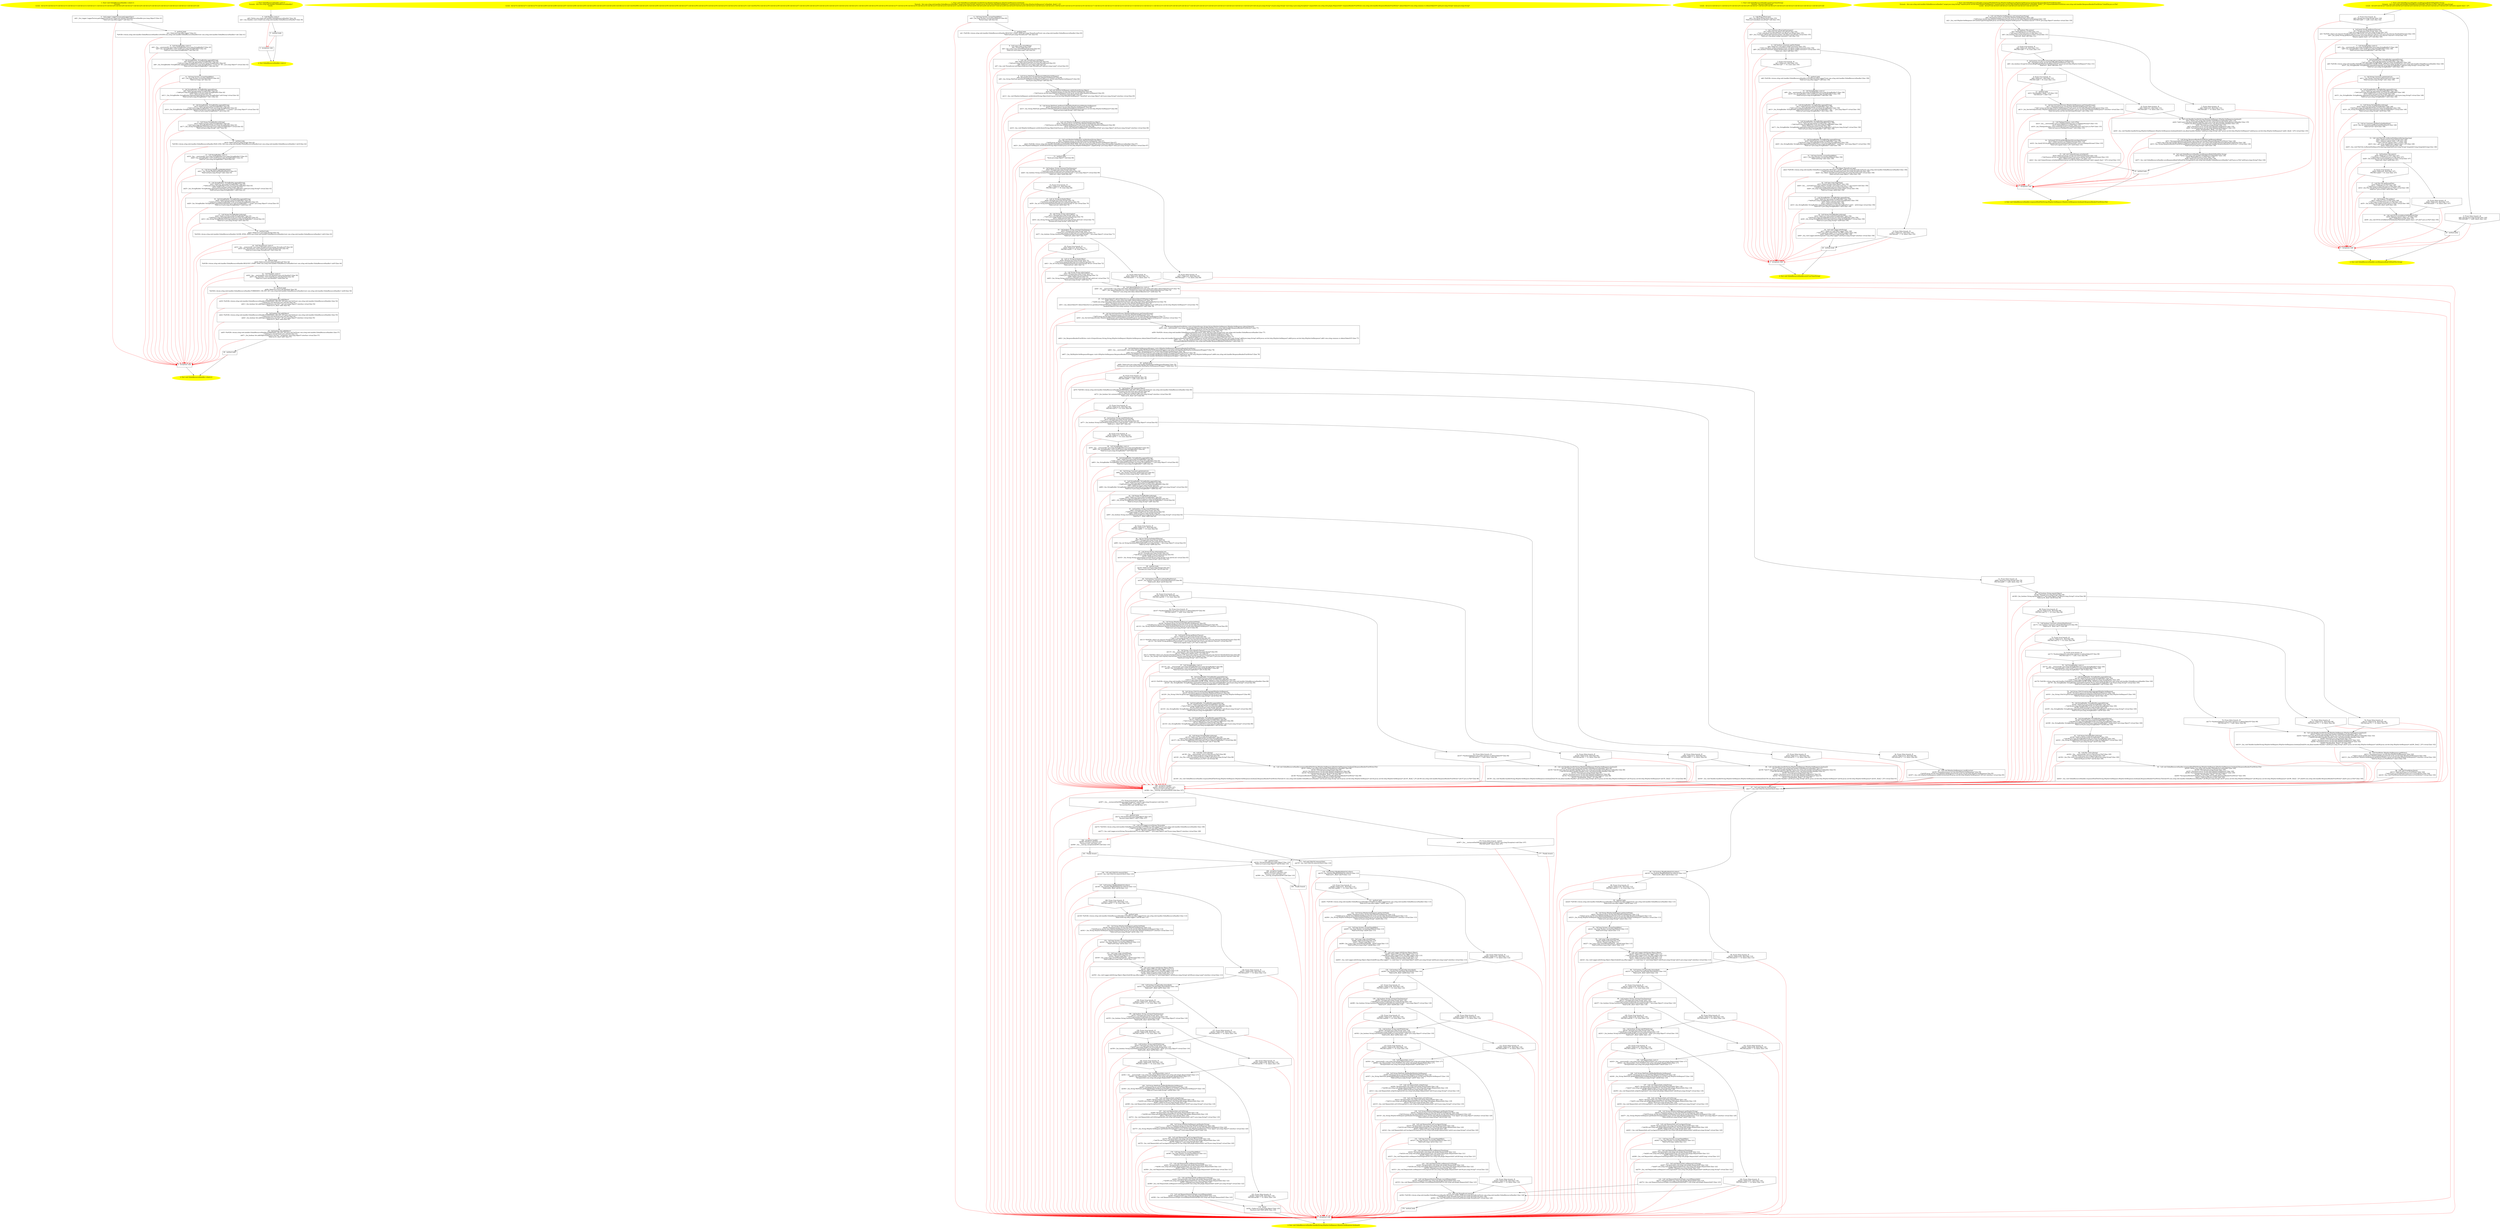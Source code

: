 /* @generated */
digraph cfg {
"com.zrlog.web.handler.GlobalResourceHandler.<clinit>():void.5b7b29c0de9a587745e1c1a32f63c527_1" [label="1: Start void GlobalResourceHandler.<clinit>()\nFormals: \nLocals:  $irvar16:void $irvar15:void $irvar14:void $irvar13:void $irvar12:void $irvar11:void $irvar10:void $irvar9:void $irvar8:void $irvar7:void $irvar6:void $irvar5:void $irvar4:void $irvar3:void $irvar2:void $irvar1:void $irvar0:void \n  " color=yellow style=filled]
	

	 "com.zrlog.web.handler.GlobalResourceHandler.<clinit>():void.5b7b29c0de9a587745e1c1a32f63c527_1" -> "com.zrlog.web.handler.GlobalResourceHandler.<clinit>():void.5b7b29c0de9a587745e1c1a32f63c527_4" ;
"com.zrlog.web.handler.GlobalResourceHandler.<clinit>():void.5b7b29c0de9a587745e1c1a32f63c527_2" [label="2: Exit void GlobalResourceHandler.<clinit>() \n  " color=yellow style=filled]
	

"com.zrlog.web.handler.GlobalResourceHandler.<clinit>():void.5b7b29c0de9a587745e1c1a32f63c527_3" [label="3:  exceptions sink \n  " shape="box"]
	

	 "com.zrlog.web.handler.GlobalResourceHandler.<clinit>():void.5b7b29c0de9a587745e1c1a32f63c527_3" -> "com.zrlog.web.handler.GlobalResourceHandler.<clinit>():void.5b7b29c0de9a587745e1c1a32f63c527_2" ;
"com.zrlog.web.handler.GlobalResourceHandler.<clinit>():void.5b7b29c0de9a587745e1c1a32f63c527_4" [label="4:  Call Logger LoggerFactory.getLogger(Class) \n   n$0=_fun_Logger LoggerFactory.getLogger(Class)(com.zrlog.web.handler.GlobalResourceHandler:java.lang.Object*) [line 41]\n  *&$irvar0:org.slf4j.Logger*=n$0 [line 41]\n " shape="box"]
	

	 "com.zrlog.web.handler.GlobalResourceHandler.<clinit>():void.5b7b29c0de9a587745e1c1a32f63c527_4" -> "com.zrlog.web.handler.GlobalResourceHandler.<clinit>():void.5b7b29c0de9a587745e1c1a32f63c527_5" ;
	 "com.zrlog.web.handler.GlobalResourceHandler.<clinit>():void.5b7b29c0de9a587745e1c1a32f63c527_4" -> "com.zrlog.web.handler.GlobalResourceHandler.<clinit>():void.5b7b29c0de9a587745e1c1a32f63c527_3" [color="red" ];
"com.zrlog.web.handler.GlobalResourceHandler.<clinit>():void.5b7b29c0de9a587745e1c1a32f63c527_5" [label="5:  method_body \n   n$1=*&$irvar0:org.slf4j.Logger* [line 41]\n  *&#GB<>$com.zrlog.web.handler.GlobalResourceHandler.LOGGER:com.zrlog.web.handler.GlobalResourceHandler(root com.zrlog.web.handler.GlobalResourceHandler)=n$1 [line 41]\n " shape="box"]
	

	 "com.zrlog.web.handler.GlobalResourceHandler.<clinit>():void.5b7b29c0de9a587745e1c1a32f63c527_5" -> "com.zrlog.web.handler.GlobalResourceHandler.<clinit>():void.5b7b29c0de9a587745e1c1a32f63c527_6" ;
	 "com.zrlog.web.handler.GlobalResourceHandler.<clinit>():void.5b7b29c0de9a587745e1c1a32f63c527_5" -> "com.zrlog.web.handler.GlobalResourceHandler.<clinit>():void.5b7b29c0de9a587745e1c1a32f63c527_3" [color="red" ];
"com.zrlog.web.handler.GlobalResourceHandler.<clinit>():void.5b7b29c0de9a587745e1c1a32f63c527_6" [label="6:  Call StringBuilder.<init>() \n   n$2=_fun___new(sizeof(t=java.lang.StringBuilder):java.lang.StringBuilder*) [line 42]\n  n$3=_fun_StringBuilder.<init>()(n$2:java.lang.StringBuilder*) [line 42]\n  *&$irvar1:java.lang.StringBuilder*=n$2 [line 42]\n " shape="box"]
	

	 "com.zrlog.web.handler.GlobalResourceHandler.<clinit>():void.5b7b29c0de9a587745e1c1a32f63c527_6" -> "com.zrlog.web.handler.GlobalResourceHandler.<clinit>():void.5b7b29c0de9a587745e1c1a32f63c527_7" ;
	 "com.zrlog.web.handler.GlobalResourceHandler.<clinit>():void.5b7b29c0de9a587745e1c1a32f63c527_6" -> "com.zrlog.web.handler.GlobalResourceHandler.<clinit>():void.5b7b29c0de9a587745e1c1a32f63c527_3" [color="red" ];
"com.zrlog.web.handler.GlobalResourceHandler.<clinit>():void.5b7b29c0de9a587745e1c1a32f63c527_7" [label="7:  Call StringBuilder StringBuilder.append(String) \n   n$4=*&$irvar1:java.lang.StringBuilder* [line 42]\n  _=*n$4:java.lang.StringBuilder*(root java.lang.StringBuilder) [line 42]\n  n$6=_fun_StringBuilder StringBuilder.append(String)(n$4:java.lang.StringBuilder*,\"<none id='SP_\":java.lang.Object*) virtual [line 42]\n  *&$irvar2:java.lang.StringBuilder*=n$6 [line 42]\n " shape="box"]
	

	 "com.zrlog.web.handler.GlobalResourceHandler.<clinit>():void.5b7b29c0de9a587745e1c1a32f63c527_7" -> "com.zrlog.web.handler.GlobalResourceHandler.<clinit>():void.5b7b29c0de9a587745e1c1a32f63c527_8" ;
	 "com.zrlog.web.handler.GlobalResourceHandler.<clinit>():void.5b7b29c0de9a587745e1c1a32f63c527_7" -> "com.zrlog.web.handler.GlobalResourceHandler.<clinit>():void.5b7b29c0de9a587745e1c1a32f63c527_3" [color="red" ];
"com.zrlog.web.handler.GlobalResourceHandler.<clinit>():void.5b7b29c0de9a587745e1c1a32f63c527_8" [label="8:  Call long System.currentTimeMillis() \n   n$7=_fun_long System.currentTimeMillis()() [line 42]\n  *&$irvar3:long=n$7 [line 42]\n " shape="box"]
	

	 "com.zrlog.web.handler.GlobalResourceHandler.<clinit>():void.5b7b29c0de9a587745e1c1a32f63c527_8" -> "com.zrlog.web.handler.GlobalResourceHandler.<clinit>():void.5b7b29c0de9a587745e1c1a32f63c527_9" ;
	 "com.zrlog.web.handler.GlobalResourceHandler.<clinit>():void.5b7b29c0de9a587745e1c1a32f63c527_8" -> "com.zrlog.web.handler.GlobalResourceHandler.<clinit>():void.5b7b29c0de9a587745e1c1a32f63c527_3" [color="red" ];
"com.zrlog.web.handler.GlobalResourceHandler.<clinit>():void.5b7b29c0de9a587745e1c1a32f63c527_9" [label="9:  Call StringBuilder StringBuilder.append(long) \n   n$8=*&$irvar2:java.lang.StringBuilder* [line 42]\n  _=*n$8:java.lang.StringBuilder*(root java.lang.StringBuilder) [line 42]\n  n$10=*&$irvar3:long [line 42]\n  n$11=_fun_StringBuilder StringBuilder.append(long)(n$8:java.lang.StringBuilder*,n$10:long) virtual [line 42]\n  *&$irvar4:java.lang.StringBuilder*=n$11 [line 42]\n " shape="box"]
	

	 "com.zrlog.web.handler.GlobalResourceHandler.<clinit>():void.5b7b29c0de9a587745e1c1a32f63c527_9" -> "com.zrlog.web.handler.GlobalResourceHandler.<clinit>():void.5b7b29c0de9a587745e1c1a32f63c527_10" ;
	 "com.zrlog.web.handler.GlobalResourceHandler.<clinit>():void.5b7b29c0de9a587745e1c1a32f63c527_9" -> "com.zrlog.web.handler.GlobalResourceHandler.<clinit>():void.5b7b29c0de9a587745e1c1a32f63c527_3" [color="red" ];
"com.zrlog.web.handler.GlobalResourceHandler.<clinit>():void.5b7b29c0de9a587745e1c1a32f63c527_10" [label="10:  Call StringBuilder StringBuilder.append(String) \n   n$12=*&$irvar4:java.lang.StringBuilder* [line 42]\n  _=*n$12:java.lang.StringBuilder*(root java.lang.StringBuilder) [line 42]\n  n$14=_fun_StringBuilder StringBuilder.append(String)(n$12:java.lang.StringBuilder*,\"'></none>\":java.lang.Object*) virtual [line 42]\n  *&$irvar5:java.lang.StringBuilder*=n$14 [line 42]\n " shape="box"]
	

	 "com.zrlog.web.handler.GlobalResourceHandler.<clinit>():void.5b7b29c0de9a587745e1c1a32f63c527_10" -> "com.zrlog.web.handler.GlobalResourceHandler.<clinit>():void.5b7b29c0de9a587745e1c1a32f63c527_11" ;
	 "com.zrlog.web.handler.GlobalResourceHandler.<clinit>():void.5b7b29c0de9a587745e1c1a32f63c527_10" -> "com.zrlog.web.handler.GlobalResourceHandler.<clinit>():void.5b7b29c0de9a587745e1c1a32f63c527_3" [color="red" ];
"com.zrlog.web.handler.GlobalResourceHandler.<clinit>():void.5b7b29c0de9a587745e1c1a32f63c527_11" [label="11:  Call String StringBuilder.toString() \n   n$15=*&$irvar5:java.lang.StringBuilder* [line 42]\n  _=*n$15:java.lang.StringBuilder*(root java.lang.StringBuilder) [line 42]\n  n$17=_fun_String StringBuilder.toString()(n$15:java.lang.StringBuilder*) virtual [line 42]\n  *&$irvar6:java.lang.String*=n$17 [line 42]\n " shape="box"]
	

	 "com.zrlog.web.handler.GlobalResourceHandler.<clinit>():void.5b7b29c0de9a587745e1c1a32f63c527_11" -> "com.zrlog.web.handler.GlobalResourceHandler.<clinit>():void.5b7b29c0de9a587745e1c1a32f63c527_12" ;
	 "com.zrlog.web.handler.GlobalResourceHandler.<clinit>():void.5b7b29c0de9a587745e1c1a32f63c527_11" -> "com.zrlog.web.handler.GlobalResourceHandler.<clinit>():void.5b7b29c0de9a587745e1c1a32f63c527_3" [color="red" ];
"com.zrlog.web.handler.GlobalResourceHandler.<clinit>():void.5b7b29c0de9a587745e1c1a32f63c527_12" [label="12:  method_body \n   n$18=*&$irvar6:java.lang.String* [line 42]\n  *&#GB<>$com.zrlog.web.handler.GlobalResourceHandler.PAGE_END_TAG:com.zrlog.web.handler.GlobalResourceHandler(root com.zrlog.web.handler.GlobalResourceHandler)=n$18 [line 42]\n " shape="box"]
	

	 "com.zrlog.web.handler.GlobalResourceHandler.<clinit>():void.5b7b29c0de9a587745e1c1a32f63c527_12" -> "com.zrlog.web.handler.GlobalResourceHandler.<clinit>():void.5b7b29c0de9a587745e1c1a32f63c527_13" ;
	 "com.zrlog.web.handler.GlobalResourceHandler.<clinit>():void.5b7b29c0de9a587745e1c1a32f63c527_12" -> "com.zrlog.web.handler.GlobalResourceHandler.<clinit>():void.5b7b29c0de9a587745e1c1a32f63c527_3" [color="red" ];
"com.zrlog.web.handler.GlobalResourceHandler.<clinit>():void.5b7b29c0de9a587745e1c1a32f63c527_13" [label="13:  Call StringBuilder.<init>() \n   n$19=_fun___new(sizeof(t=java.lang.StringBuilder):java.lang.StringBuilder*) [line 43]\n  n$20=_fun_StringBuilder.<init>()(n$19:java.lang.StringBuilder*) [line 43]\n  *&$irvar7:java.lang.StringBuilder*=n$19 [line 43]\n " shape="box"]
	

	 "com.zrlog.web.handler.GlobalResourceHandler.<clinit>():void.5b7b29c0de9a587745e1c1a32f63c527_13" -> "com.zrlog.web.handler.GlobalResourceHandler.<clinit>():void.5b7b29c0de9a587745e1c1a32f63c527_14" ;
	 "com.zrlog.web.handler.GlobalResourceHandler.<clinit>():void.5b7b29c0de9a587745e1c1a32f63c527_13" -> "com.zrlog.web.handler.GlobalResourceHandler.<clinit>():void.5b7b29c0de9a587745e1c1a32f63c527_3" [color="red" ];
"com.zrlog.web.handler.GlobalResourceHandler.<clinit>():void.5b7b29c0de9a587745e1c1a32f63c527_14" [label="14:  Call String PathKit.getWebRootPath() \n   n$21=_fun_String PathKit.getWebRootPath()() [line 43]\n  *&$irvar8:java.lang.String*=n$21 [line 43]\n " shape="box"]
	

	 "com.zrlog.web.handler.GlobalResourceHandler.<clinit>():void.5b7b29c0de9a587745e1c1a32f63c527_14" -> "com.zrlog.web.handler.GlobalResourceHandler.<clinit>():void.5b7b29c0de9a587745e1c1a32f63c527_15" ;
	 "com.zrlog.web.handler.GlobalResourceHandler.<clinit>():void.5b7b29c0de9a587745e1c1a32f63c527_14" -> "com.zrlog.web.handler.GlobalResourceHandler.<clinit>():void.5b7b29c0de9a587745e1c1a32f63c527_3" [color="red" ];
"com.zrlog.web.handler.GlobalResourceHandler.<clinit>():void.5b7b29c0de9a587745e1c1a32f63c527_15" [label="15:  Call StringBuilder StringBuilder.append(String) \n   n$22=*&$irvar7:java.lang.StringBuilder* [line 43]\n  _=*n$22:java.lang.StringBuilder*(root java.lang.StringBuilder) [line 43]\n  n$24=*&$irvar8:java.lang.String* [line 43]\n  n$25=_fun_StringBuilder StringBuilder.append(String)(n$22:java.lang.StringBuilder*,n$24:java.lang.String*) virtual [line 43]\n  *&$irvar9:java.lang.StringBuilder*=n$25 [line 43]\n " shape="box"]
	

	 "com.zrlog.web.handler.GlobalResourceHandler.<clinit>():void.5b7b29c0de9a587745e1c1a32f63c527_15" -> "com.zrlog.web.handler.GlobalResourceHandler.<clinit>():void.5b7b29c0de9a587745e1c1a32f63c527_16" ;
	 "com.zrlog.web.handler.GlobalResourceHandler.<clinit>():void.5b7b29c0de9a587745e1c1a32f63c527_15" -> "com.zrlog.web.handler.GlobalResourceHandler.<clinit>():void.5b7b29c0de9a587745e1c1a32f63c527_3" [color="red" ];
"com.zrlog.web.handler.GlobalResourceHandler.<clinit>():void.5b7b29c0de9a587745e1c1a32f63c527_16" [label="16:  Call StringBuilder StringBuilder.append(String) \n   n$26=*&$irvar9:java.lang.StringBuilder* [line 43]\n  _=*n$26:java.lang.StringBuilder*(root java.lang.StringBuilder) [line 43]\n  n$28=_fun_StringBuilder StringBuilder.append(String)(n$26:java.lang.StringBuilder*,\"/_cache/\":java.lang.Object*) virtual [line 43]\n  *&$irvar10:java.lang.StringBuilder*=n$28 [line 43]\n " shape="box"]
	

	 "com.zrlog.web.handler.GlobalResourceHandler.<clinit>():void.5b7b29c0de9a587745e1c1a32f63c527_16" -> "com.zrlog.web.handler.GlobalResourceHandler.<clinit>():void.5b7b29c0de9a587745e1c1a32f63c527_17" ;
	 "com.zrlog.web.handler.GlobalResourceHandler.<clinit>():void.5b7b29c0de9a587745e1c1a32f63c527_16" -> "com.zrlog.web.handler.GlobalResourceHandler.<clinit>():void.5b7b29c0de9a587745e1c1a32f63c527_3" [color="red" ];
"com.zrlog.web.handler.GlobalResourceHandler.<clinit>():void.5b7b29c0de9a587745e1c1a32f63c527_17" [label="17:  Call String StringBuilder.toString() \n   n$29=*&$irvar10:java.lang.StringBuilder* [line 43]\n  _=*n$29:java.lang.StringBuilder*(root java.lang.StringBuilder) [line 43]\n  n$31=_fun_String StringBuilder.toString()(n$29:java.lang.StringBuilder*) virtual [line 43]\n  *&$irvar11:java.lang.String*=n$31 [line 43]\n " shape="box"]
	

	 "com.zrlog.web.handler.GlobalResourceHandler.<clinit>():void.5b7b29c0de9a587745e1c1a32f63c527_17" -> "com.zrlog.web.handler.GlobalResourceHandler.<clinit>():void.5b7b29c0de9a587745e1c1a32f63c527_18" ;
	 "com.zrlog.web.handler.GlobalResourceHandler.<clinit>():void.5b7b29c0de9a587745e1c1a32f63c527_17" -> "com.zrlog.web.handler.GlobalResourceHandler.<clinit>():void.5b7b29c0de9a587745e1c1a32f63c527_3" [color="red" ];
"com.zrlog.web.handler.GlobalResourceHandler.<clinit>():void.5b7b29c0de9a587745e1c1a32f63c527_18" [label="18:  method_body \n   n$32=*&$irvar11:java.lang.String* [line 43]\n  *&#GB<>$com.zrlog.web.handler.GlobalResourceHandler.CACHE_HTML_PATH:com.zrlog.web.handler.GlobalResourceHandler(root com.zrlog.web.handler.GlobalResourceHandler)=n$32 [line 43]\n " shape="box"]
	

	 "com.zrlog.web.handler.GlobalResourceHandler.<clinit>():void.5b7b29c0de9a587745e1c1a32f63c527_18" -> "com.zrlog.web.handler.GlobalResourceHandler.<clinit>():void.5b7b29c0de9a587745e1c1a32f63c527_19" ;
	 "com.zrlog.web.handler.GlobalResourceHandler.<clinit>():void.5b7b29c0de9a587745e1c1a32f63c527_18" -> "com.zrlog.web.handler.GlobalResourceHandler.<clinit>():void.5b7b29c0de9a587745e1c1a32f63c527_3" [color="red" ];
"com.zrlog.web.handler.GlobalResourceHandler.<clinit>():void.5b7b29c0de9a587745e1c1a32f63c527_19" [label="19:  Call ThreadLocal.<init>() \n   n$33=_fun___new(sizeof(t=java.lang.ThreadLocal):java.lang.ThreadLocal*) [line 44]\n  n$34=_fun_ThreadLocal.<init>()(n$33:java.lang.ThreadLocal*) [line 44]\n  *&$irvar12:java.lang.ThreadLocal*=n$33 [line 44]\n " shape="box"]
	

	 "com.zrlog.web.handler.GlobalResourceHandler.<clinit>():void.5b7b29c0de9a587745e1c1a32f63c527_19" -> "com.zrlog.web.handler.GlobalResourceHandler.<clinit>():void.5b7b29c0de9a587745e1c1a32f63c527_20" ;
	 "com.zrlog.web.handler.GlobalResourceHandler.<clinit>():void.5b7b29c0de9a587745e1c1a32f63c527_19" -> "com.zrlog.web.handler.GlobalResourceHandler.<clinit>():void.5b7b29c0de9a587745e1c1a32f63c527_3" [color="red" ];
"com.zrlog.web.handler.GlobalResourceHandler.<clinit>():void.5b7b29c0de9a587745e1c1a32f63c527_20" [label="20:  method_body \n   n$35=*&$irvar12:java.lang.ThreadLocal* [line 44]\n  *&#GB<>$com.zrlog.web.handler.GlobalResourceHandler.REQUEST_START_TIME:com.zrlog.web.handler.GlobalResourceHandler(root com.zrlog.web.handler.GlobalResourceHandler)=n$35 [line 44]\n " shape="box"]
	

	 "com.zrlog.web.handler.GlobalResourceHandler.<clinit>():void.5b7b29c0de9a587745e1c1a32f63c527_20" -> "com.zrlog.web.handler.GlobalResourceHandler.<clinit>():void.5b7b29c0de9a587745e1c1a32f63c527_21" ;
	 "com.zrlog.web.handler.GlobalResourceHandler.<clinit>():void.5b7b29c0de9a587745e1c1a32f63c527_20" -> "com.zrlog.web.handler.GlobalResourceHandler.<clinit>():void.5b7b29c0de9a587745e1c1a32f63c527_3" [color="red" ];
"com.zrlog.web.handler.GlobalResourceHandler.<clinit>():void.5b7b29c0de9a587745e1c1a32f63c527_21" [label="21:  Call HashSet.<init>() \n   n$36=_fun___new(sizeof(t=java.util.HashSet):java.util.HashSet*) [line 50]\n  n$37=_fun_HashSet.<init>()(n$36:java.util.HashSet*) [line 50]\n  *&$irvar13:java.util.HashSet*=n$36 [line 50]\n " shape="box"]
	

	 "com.zrlog.web.handler.GlobalResourceHandler.<clinit>():void.5b7b29c0de9a587745e1c1a32f63c527_21" -> "com.zrlog.web.handler.GlobalResourceHandler.<clinit>():void.5b7b29c0de9a587745e1c1a32f63c527_22" ;
	 "com.zrlog.web.handler.GlobalResourceHandler.<clinit>():void.5b7b29c0de9a587745e1c1a32f63c527_21" -> "com.zrlog.web.handler.GlobalResourceHandler.<clinit>():void.5b7b29c0de9a587745e1c1a32f63c527_3" [color="red" ];
"com.zrlog.web.handler.GlobalResourceHandler.<clinit>():void.5b7b29c0de9a587745e1c1a32f63c527_22" [label="22:  method_body \n   n$38=*&$irvar13:java.util.HashSet* [line 50]\n  *&#GB<>$com.zrlog.web.handler.GlobalResourceHandler.FORBIDDEN_URI_EXT_SET:com.zrlog.web.handler.GlobalResourceHandler(root com.zrlog.web.handler.GlobalResourceHandler)=n$38 [line 50]\n " shape="box"]
	

	 "com.zrlog.web.handler.GlobalResourceHandler.<clinit>():void.5b7b29c0de9a587745e1c1a32f63c527_22" -> "com.zrlog.web.handler.GlobalResourceHandler.<clinit>():void.5b7b29c0de9a587745e1c1a32f63c527_23" ;
	 "com.zrlog.web.handler.GlobalResourceHandler.<clinit>():void.5b7b29c0de9a587745e1c1a32f63c527_22" -> "com.zrlog.web.handler.GlobalResourceHandler.<clinit>():void.5b7b29c0de9a587745e1c1a32f63c527_3" [color="red" ];
"com.zrlog.web.handler.GlobalResourceHandler.<clinit>():void.5b7b29c0de9a587745e1c1a32f63c527_23" [label="23:  Call boolean Set.add(Object) \n   n$39=*&#GB<>$com.zrlog.web.handler.GlobalResourceHandler.FORBIDDEN_URI_EXT_SET:java.util.Set*(root com.zrlog.web.handler.GlobalResourceHandler) [line 54]\n  _=*n$39:java.util.Set*(root java.util.Set) [line 54]\n  n$41=_fun_boolean Set.add(Object)(n$39:java.util.Set*,\".jsp\":java.lang.Object*) interface virtual [line 54]\n  *&$irvar14:_Bool=n$41 [line 54]\n " shape="box"]
	

	 "com.zrlog.web.handler.GlobalResourceHandler.<clinit>():void.5b7b29c0de9a587745e1c1a32f63c527_23" -> "com.zrlog.web.handler.GlobalResourceHandler.<clinit>():void.5b7b29c0de9a587745e1c1a32f63c527_24" ;
	 "com.zrlog.web.handler.GlobalResourceHandler.<clinit>():void.5b7b29c0de9a587745e1c1a32f63c527_23" -> "com.zrlog.web.handler.GlobalResourceHandler.<clinit>():void.5b7b29c0de9a587745e1c1a32f63c527_3" [color="red" ];
"com.zrlog.web.handler.GlobalResourceHandler.<clinit>():void.5b7b29c0de9a587745e1c1a32f63c527_24" [label="24:  Call boolean Set.add(Object) \n   n$42=*&#GB<>$com.zrlog.web.handler.GlobalResourceHandler.FORBIDDEN_URI_EXT_SET:java.util.Set*(root com.zrlog.web.handler.GlobalResourceHandler) [line 55]\n  _=*n$42:java.util.Set*(root java.util.Set) [line 55]\n  n$44=_fun_boolean Set.add(Object)(n$42:java.util.Set*,\".ftl\":java.lang.Object*) interface virtual [line 55]\n  *&$irvar15:_Bool=n$44 [line 55]\n " shape="box"]
	

	 "com.zrlog.web.handler.GlobalResourceHandler.<clinit>():void.5b7b29c0de9a587745e1c1a32f63c527_24" -> "com.zrlog.web.handler.GlobalResourceHandler.<clinit>():void.5b7b29c0de9a587745e1c1a32f63c527_25" ;
	 "com.zrlog.web.handler.GlobalResourceHandler.<clinit>():void.5b7b29c0de9a587745e1c1a32f63c527_24" -> "com.zrlog.web.handler.GlobalResourceHandler.<clinit>():void.5b7b29c0de9a587745e1c1a32f63c527_3" [color="red" ];
"com.zrlog.web.handler.GlobalResourceHandler.<clinit>():void.5b7b29c0de9a587745e1c1a32f63c527_25" [label="25:  Call boolean Set.add(Object) \n   n$45=*&#GB<>$com.zrlog.web.handler.GlobalResourceHandler.FORBIDDEN_URI_EXT_SET:java.util.Set*(root com.zrlog.web.handler.GlobalResourceHandler) [line 57]\n  _=*n$45:java.util.Set*(root java.util.Set) [line 57]\n  n$47=_fun_boolean Set.add(Object)(n$45:java.util.Set*,\".properties\":java.lang.Object*) interface virtual [line 57]\n  *&$irvar16:_Bool=n$47 [line 57]\n " shape="box"]
	

	 "com.zrlog.web.handler.GlobalResourceHandler.<clinit>():void.5b7b29c0de9a587745e1c1a32f63c527_25" -> "com.zrlog.web.handler.GlobalResourceHandler.<clinit>():void.5b7b29c0de9a587745e1c1a32f63c527_26" ;
	 "com.zrlog.web.handler.GlobalResourceHandler.<clinit>():void.5b7b29c0de9a587745e1c1a32f63c527_25" -> "com.zrlog.web.handler.GlobalResourceHandler.<clinit>():void.5b7b29c0de9a587745e1c1a32f63c527_3" [color="red" ];
"com.zrlog.web.handler.GlobalResourceHandler.<clinit>():void.5b7b29c0de9a587745e1c1a32f63c527_26" [label="26:  method_body \n  " shape="box"]
	

	 "com.zrlog.web.handler.GlobalResourceHandler.<clinit>():void.5b7b29c0de9a587745e1c1a32f63c527_26" -> "com.zrlog.web.handler.GlobalResourceHandler.<clinit>():void.5b7b29c0de9a587745e1c1a32f63c527_2" ;
	 "com.zrlog.web.handler.GlobalResourceHandler.<clinit>():void.5b7b29c0de9a587745e1c1a32f63c527_26" -> "com.zrlog.web.handler.GlobalResourceHandler.<clinit>():void.5b7b29c0de9a587745e1c1a32f63c527_3" [color="red" ];
"com.zrlog.web.handler.GlobalResourceHandler.<init>().6725be8de6f3b47e74d6283b16599cfb_1" [label="1: Start GlobalResourceHandler.<init>()\nFormals:  this:com.zrlog.web.handler.GlobalResourceHandler*\nLocals:  \n  " color=yellow style=filled]
	

	 "com.zrlog.web.handler.GlobalResourceHandler.<init>().6725be8de6f3b47e74d6283b16599cfb_1" -> "com.zrlog.web.handler.GlobalResourceHandler.<init>().6725be8de6f3b47e74d6283b16599cfb_4" ;
"com.zrlog.web.handler.GlobalResourceHandler.<init>().6725be8de6f3b47e74d6283b16599cfb_2" [label="2: Exit GlobalResourceHandler.<init>() \n  " color=yellow style=filled]
	

"com.zrlog.web.handler.GlobalResourceHandler.<init>().6725be8de6f3b47e74d6283b16599cfb_3" [label="3:  exceptions sink \n  " shape="box"]
	

	 "com.zrlog.web.handler.GlobalResourceHandler.<init>().6725be8de6f3b47e74d6283b16599cfb_3" -> "com.zrlog.web.handler.GlobalResourceHandler.<init>().6725be8de6f3b47e74d6283b16599cfb_2" ;
"com.zrlog.web.handler.GlobalResourceHandler.<init>().6725be8de6f3b47e74d6283b16599cfb_4" [label="4:  Call Handler.<init>() \n   n$0=*&this:com.zrlog.web.handler.GlobalResourceHandler* [line 39]\n  n$1=_fun_Handler.<init>()(n$0:com.zrlog.web.handler.GlobalResourceHandler*) [line 39]\n " shape="box"]
	

	 "com.zrlog.web.handler.GlobalResourceHandler.<init>().6725be8de6f3b47e74d6283b16599cfb_4" -> "com.zrlog.web.handler.GlobalResourceHandler.<init>().6725be8de6f3b47e74d6283b16599cfb_5" ;
	 "com.zrlog.web.handler.GlobalResourceHandler.<init>().6725be8de6f3b47e74d6283b16599cfb_4" -> "com.zrlog.web.handler.GlobalResourceHandler.<init>().6725be8de6f3b47e74d6283b16599cfb_3" [color="red" ];
"com.zrlog.web.handler.GlobalResourceHandler.<init>().6725be8de6f3b47e74d6283b16599cfb_5" [label="5:  method_body \n  " shape="box"]
	

	 "com.zrlog.web.handler.GlobalResourceHandler.<init>().6725be8de6f3b47e74d6283b16599cfb_5" -> "com.zrlog.web.handler.GlobalResourceHandler.<init>().6725be8de6f3b47e74d6283b16599cfb_2" ;
	 "com.zrlog.web.handler.GlobalResourceHandler.<init>().6725be8de6f3b47e74d6283b16599cfb_5" -> "com.zrlog.web.handler.GlobalResourceHandler.<init>().6725be8de6f3b47e74d6283b16599cfb_3" [color="red" ];
"com.zrlog.web.handler.GlobalResourceHandler.handle(java.lang.String,javax.servlet.http.HttpServletRe.22247f614b2e67cd4e566073e64a5f8c_1" [label="1: Start void GlobalResourceHandler.handle(String,HttpServletRequest,HttpServletResponse,boolean[])\nFormals:  this:com.zrlog.web.handler.GlobalResourceHandler* target:java.lang.String* request:javax.servlet.http.HttpServletRequest* response:javax.servlet.http.HttpServletResponse* isHandled:_Bool[_*_](*)\nLocals:  $irvar72:void $irvar71:void $irvar70:void $irvar69:void $irvar68:void $irvar67:void $irvar66:void $irvar65:void $irvar64:void $irvar63:void $irvar62:void $bcvar12:void CatchVar684:void $irvar61:void $irvar60:void $irvar59:void $irvar58:void $irvar57:void $irvar56:void $irvar55:void $irvar54:void $irvar53:void $irvar52:void $irvar51:void CatchVar552:void $irvar50:void $irvar49:void $irvar48:void $irvar47:void $irvar46:void $irvar45:void $irvar44:void $irvar43:void $irvar42:void $irvar41:void $irvar40:void $irvar39:void $irvar38:void $irvar37:void $irvar36:void $irvar35:void $irvar34:void $irvar33:void $irvar32:void $irvar31:void $irvar30:void $irvar29:void $irvar28:void $irvar27:void $irvar26:void $irvar25:void $irvar24:void $irvar23:void $irvar22:void $irvar21:void $irvar20:void $irvar19:void $irvar18:void $irvar17:void $irvar16:void $irvar15:void $irvar14:void $irvar13:void $irvar12:void $irvar11:void $irvar10:void $irvar9:void $irvar8:void $irvar7:void $irvar6:void $irvar5:void $irvar4:void $irvar3:void $irvar2:void $irvar1:void $irvar0:void ext:java.lang.String* url:java.lang.String* start:long e:java.lang.Exception* requestInfo:com.zrlog.web.plugin.RequestInfo* responseRenderPrintWriter:com.zrlog.web.handler.ResponseRenderPrintWriter* adminTokenVO:com.zrlog.common.vo.AdminTokenVO* path:java.lang.String* name:java.lang.String* \n  " color=yellow style=filled]
	

	 "com.zrlog.web.handler.GlobalResourceHandler.handle(java.lang.String,javax.servlet.http.HttpServletRe.22247f614b2e67cd4e566073e64a5f8c_1" -> "com.zrlog.web.handler.GlobalResourceHandler.handle(java.lang.String,javax.servlet.http.HttpServletRe.22247f614b2e67cd4e566073e64a5f8c_4" ;
"com.zrlog.web.handler.GlobalResourceHandler.handle(java.lang.String,javax.servlet.http.HttpServletRe.22247f614b2e67cd4e566073e64a5f8c_2" [label="2: Exit void GlobalResourceHandler.handle(String,HttpServletRequest,HttpServletResponse,boolean[]) \n  " color=yellow style=filled]
	

"com.zrlog.web.handler.GlobalResourceHandler.handle(java.lang.String,javax.servlet.http.HttpServletRe.22247f614b2e67cd4e566073e64a5f8c_3" [label="3:  exceptions sink \n  " shape="box"]
	

	 "com.zrlog.web.handler.GlobalResourceHandler.handle(java.lang.String,javax.servlet.http.HttpServletRe.22247f614b2e67cd4e566073e64a5f8c_3" -> "com.zrlog.web.handler.GlobalResourceHandler.handle(java.lang.String,javax.servlet.http.HttpServletRe.22247f614b2e67cd4e566073e64a5f8c_2" ;
"com.zrlog.web.handler.GlobalResourceHandler.handle(java.lang.String,javax.servlet.http.HttpServletRe.22247f614b2e67cd4e566073e64a5f8c_4" [label="4:  Call long System.currentTimeMillis() \n   n$0=_fun_long System.currentTimeMillis()() [line 62]\n  *&start:long=n$0 [line 62]\n " shape="box"]
	

	 "com.zrlog.web.handler.GlobalResourceHandler.handle(java.lang.String,javax.servlet.http.HttpServletRe.22247f614b2e67cd4e566073e64a5f8c_4" -> "com.zrlog.web.handler.GlobalResourceHandler.handle(java.lang.String,javax.servlet.http.HttpServletRe.22247f614b2e67cd4e566073e64a5f8c_5" ;
	 "com.zrlog.web.handler.GlobalResourceHandler.handle(java.lang.String,javax.servlet.http.HttpServletRe.22247f614b2e67cd4e566073e64a5f8c_4" -> "com.zrlog.web.handler.GlobalResourceHandler.handle(java.lang.String,javax.servlet.http.HttpServletRe.22247f614b2e67cd4e566073e64a5f8c_3" [color="red" ];
"com.zrlog.web.handler.GlobalResourceHandler.handle(java.lang.String,javax.servlet.http.HttpServletRe.22247f614b2e67cd4e566073e64a5f8c_5" [label="5:  method_body \n   n$1=*&#GB<>$com.zrlog.web.handler.GlobalResourceHandler.REQUEST_START_TIME:java.lang.ThreadLocal*(root com.zrlog.web.handler.GlobalResourceHandler) [line 63]\n  *&$irvar0:java.lang.ThreadLocal*=n$1 [line 63]\n " shape="box"]
	

	 "com.zrlog.web.handler.GlobalResourceHandler.handle(java.lang.String,javax.servlet.http.HttpServletRe.22247f614b2e67cd4e566073e64a5f8c_5" -> "com.zrlog.web.handler.GlobalResourceHandler.handle(java.lang.String,javax.servlet.http.HttpServletRe.22247f614b2e67cd4e566073e64a5f8c_6" ;
	 "com.zrlog.web.handler.GlobalResourceHandler.handle(java.lang.String,javax.servlet.http.HttpServletRe.22247f614b2e67cd4e566073e64a5f8c_5" -> "com.zrlog.web.handler.GlobalResourceHandler.handle(java.lang.String,javax.servlet.http.HttpServletRe.22247f614b2e67cd4e566073e64a5f8c_3" [color="red" ];
"com.zrlog.web.handler.GlobalResourceHandler.handle(java.lang.String,javax.servlet.http.HttpServletRe.22247f614b2e67cd4e566073e64a5f8c_6" [label="6:  Call Long Long.valueOf(long) \n   n$2=*&start:long [line 63]\n  n$3=_fun_Long Long.valueOf(long)(n$2:long) [line 63]\n  *&$irvar1:java.lang.Long*=n$3 [line 63]\n " shape="box"]
	

	 "com.zrlog.web.handler.GlobalResourceHandler.handle(java.lang.String,javax.servlet.http.HttpServletRe.22247f614b2e67cd4e566073e64a5f8c_6" -> "com.zrlog.web.handler.GlobalResourceHandler.handle(java.lang.String,javax.servlet.http.HttpServletRe.22247f614b2e67cd4e566073e64a5f8c_7" ;
	 "com.zrlog.web.handler.GlobalResourceHandler.handle(java.lang.String,javax.servlet.http.HttpServletRe.22247f614b2e67cd4e566073e64a5f8c_6" -> "com.zrlog.web.handler.GlobalResourceHandler.handle(java.lang.String,javax.servlet.http.HttpServletRe.22247f614b2e67cd4e566073e64a5f8c_3" [color="red" ];
"com.zrlog.web.handler.GlobalResourceHandler.handle(java.lang.String,javax.servlet.http.HttpServletRe.22247f614b2e67cd4e566073e64a5f8c_7" [label="7:  Call void ThreadLocal.set(Object) \n   n$4=*&$irvar0:java.lang.ThreadLocal* [line 63]\n  _=*n$4:java.lang.ThreadLocal*(root java.lang.ThreadLocal) [line 63]\n  n$6=*&$irvar1:java.lang.Long* [line 63]\n  n$7=_fun_void ThreadLocal.set(Object)(n$4:java.lang.ThreadLocal*,n$6:java.lang.Long*) virtual [line 63]\n " shape="box"]
	

	 "com.zrlog.web.handler.GlobalResourceHandler.handle(java.lang.String,javax.servlet.http.HttpServletRe.22247f614b2e67cd4e566073e64a5f8c_7" -> "com.zrlog.web.handler.GlobalResourceHandler.handle(java.lang.String,javax.servlet.http.HttpServletRe.22247f614b2e67cd4e566073e64a5f8c_8" ;
	 "com.zrlog.web.handler.GlobalResourceHandler.handle(java.lang.String,javax.servlet.http.HttpServletRe.22247f614b2e67cd4e566073e64a5f8c_7" -> "com.zrlog.web.handler.GlobalResourceHandler.handle(java.lang.String,javax.servlet.http.HttpServletRe.22247f614b2e67cd4e566073e64a5f8c_3" [color="red" ];
"com.zrlog.web.handler.GlobalResourceHandler.handle(java.lang.String,javax.servlet.http.HttpServletRe.22247f614b2e67cd4e566073e64a5f8c_8" [label="8:  Call String WebTools.getHomeUrl(HttpServletRequest) \n   n$8=*&request:javax.servlet.http.HttpServletRequest* [line 64]\n  n$9=_fun_String WebTools.getHomeUrl(HttpServletRequest)(n$8:javax.servlet.http.HttpServletRequest*) [line 64]\n  *&url:java.lang.String*=n$9 [line 64]\n " shape="box"]
	

	 "com.zrlog.web.handler.GlobalResourceHandler.handle(java.lang.String,javax.servlet.http.HttpServletRe.22247f614b2e67cd4e566073e64a5f8c_8" -> "com.zrlog.web.handler.GlobalResourceHandler.handle(java.lang.String,javax.servlet.http.HttpServletRe.22247f614b2e67cd4e566073e64a5f8c_9" ;
	 "com.zrlog.web.handler.GlobalResourceHandler.handle(java.lang.String,javax.servlet.http.HttpServletRe.22247f614b2e67cd4e566073e64a5f8c_8" -> "com.zrlog.web.handler.GlobalResourceHandler.handle(java.lang.String,javax.servlet.http.HttpServletRe.22247f614b2e67cd4e566073e64a5f8c_3" [color="red" ];
"com.zrlog.web.handler.GlobalResourceHandler.handle(java.lang.String,javax.servlet.http.HttpServletRe.22247f614b2e67cd4e566073e64a5f8c_9" [label="9:  Call void HttpServletRequest.setAttribute(String,Object) \n   n$10=*&request:javax.servlet.http.HttpServletRequest* [line 65]\n  _=*n$10:javax.servlet.http.HttpServletRequest*(root javax.servlet.http.HttpServletRequest) [line 65]\n  n$12=*&url:java.lang.String* [line 65]\n  n$13=_fun_void HttpServletRequest.setAttribute(String,Object)(n$10:javax.servlet.http.HttpServletRequest*,\"basePath\":java.lang.Object*,n$12:java.lang.String*) interface virtual [line 65]\n " shape="box"]
	

	 "com.zrlog.web.handler.GlobalResourceHandler.handle(java.lang.String,javax.servlet.http.HttpServletRe.22247f614b2e67cd4e566073e64a5f8c_9" -> "com.zrlog.web.handler.GlobalResourceHandler.handle(java.lang.String,javax.servlet.http.HttpServletRe.22247f614b2e67cd4e566073e64a5f8c_10" ;
	 "com.zrlog.web.handler.GlobalResourceHandler.handle(java.lang.String,javax.servlet.http.HttpServletRe.22247f614b2e67cd4e566073e64a5f8c_9" -> "com.zrlog.web.handler.GlobalResourceHandler.handle(java.lang.String,javax.servlet.http.HttpServletRe.22247f614b2e67cd4e566073e64a5f8c_3" [color="red" ];
"com.zrlog.web.handler.GlobalResourceHandler.handle(java.lang.String,javax.servlet.http.HttpServletRe.22247f614b2e67cd4e566073e64a5f8c_10" [label="10:  Call String WebTools.getHomeUrlWithHostNotProtocol(HttpServletRequest) \n   n$14=*&request:javax.servlet.http.HttpServletRequest* [line 66]\n  n$15=_fun_String WebTools.getHomeUrlWithHostNotProtocol(HttpServletRequest)(n$14:javax.servlet.http.HttpServletRequest*) [line 66]\n  *&$irvar2:java.lang.String*=n$15 [line 66]\n " shape="box"]
	

	 "com.zrlog.web.handler.GlobalResourceHandler.handle(java.lang.String,javax.servlet.http.HttpServletRe.22247f614b2e67cd4e566073e64a5f8c_10" -> "com.zrlog.web.handler.GlobalResourceHandler.handle(java.lang.String,javax.servlet.http.HttpServletRe.22247f614b2e67cd4e566073e64a5f8c_11" ;
	 "com.zrlog.web.handler.GlobalResourceHandler.handle(java.lang.String,javax.servlet.http.HttpServletRe.22247f614b2e67cd4e566073e64a5f8c_10" -> "com.zrlog.web.handler.GlobalResourceHandler.handle(java.lang.String,javax.servlet.http.HttpServletRe.22247f614b2e67cd4e566073e64a5f8c_3" [color="red" ];
"com.zrlog.web.handler.GlobalResourceHandler.handle(java.lang.String,javax.servlet.http.HttpServletRe.22247f614b2e67cd4e566073e64a5f8c_11" [label="11:  Call void HttpServletRequest.setAttribute(String,Object) \n   n$16=*&request:javax.servlet.http.HttpServletRequest* [line 66]\n  _=*n$16:javax.servlet.http.HttpServletRequest*(root javax.servlet.http.HttpServletRequest) [line 66]\n  n$18=*&$irvar2:java.lang.String* [line 66]\n  n$19=_fun_void HttpServletRequest.setAttribute(String,Object)(n$16:javax.servlet.http.HttpServletRequest*,\"baseWithHostPath\":java.lang.Object*,n$18:java.lang.String*) interface virtual [line 66]\n " shape="box"]
	

	 "com.zrlog.web.handler.GlobalResourceHandler.handle(java.lang.String,javax.servlet.http.HttpServletRe.22247f614b2e67cd4e566073e64a5f8c_11" -> "com.zrlog.web.handler.GlobalResourceHandler.handle(java.lang.String,javax.servlet.http.HttpServletRe.22247f614b2e67cd4e566073e64a5f8c_12" ;
	 "com.zrlog.web.handler.GlobalResourceHandler.handle(java.lang.String,javax.servlet.http.HttpServletRe.22247f614b2e67cd4e566073e64a5f8c_11" -> "com.zrlog.web.handler.GlobalResourceHandler.handle(java.lang.String,javax.servlet.http.HttpServletRe.22247f614b2e67cd4e566073e64a5f8c_3" [color="red" ];
"com.zrlog.web.handler.GlobalResourceHandler.handle(java.lang.String,javax.servlet.http.HttpServletRe.22247f614b2e67cd4e566073e64a5f8c_12" [label="12:  Call void HttpServletRequest.setAttribute(String,Object) \n   n$20=*&request:javax.servlet.http.HttpServletRequest* [line 67]\n  _=*n$20:javax.servlet.http.HttpServletRequest*(root javax.servlet.http.HttpServletRequest) [line 67]\n  n$22=*&#GB<>$com.zrlog.web.handler.GlobalResourceHandler.PAGE_END_TAG:java.lang.String*(root com.zrlog.web.handler.GlobalResourceHandler) [line 67]\n  n$23=_fun_void HttpServletRequest.setAttribute(String,Object)(n$20:javax.servlet.http.HttpServletRequest*,\"pageEndTag\":java.lang.Object*,n$22:java.lang.String*) interface virtual [line 67]\n " shape="box"]
	

	 "com.zrlog.web.handler.GlobalResourceHandler.handle(java.lang.String,javax.servlet.http.HttpServletRe.22247f614b2e67cd4e566073e64a5f8c_12" -> "com.zrlog.web.handler.GlobalResourceHandler.handle(java.lang.String,javax.servlet.http.HttpServletRe.22247f614b2e67cd4e566073e64a5f8c_13" ;
	 "com.zrlog.web.handler.GlobalResourceHandler.handle(java.lang.String,javax.servlet.http.HttpServletRe.22247f614b2e67cd4e566073e64a5f8c_12" -> "com.zrlog.web.handler.GlobalResourceHandler.handle(java.lang.String,javax.servlet.http.HttpServletRe.22247f614b2e67cd4e566073e64a5f8c_3" [color="red" ];
"com.zrlog.web.handler.GlobalResourceHandler.handle(java.lang.String,javax.servlet.http.HttpServletRe.22247f614b2e67cd4e566073e64a5f8c_13" [label="13:  method_body \n   *&ext:java.lang.Object*=null [line 68]\n " shape="box"]
	

	 "com.zrlog.web.handler.GlobalResourceHandler.handle(java.lang.String,javax.servlet.http.HttpServletRe.22247f614b2e67cd4e566073e64a5f8c_13" -> "com.zrlog.web.handler.GlobalResourceHandler.handle(java.lang.String,javax.servlet.http.HttpServletRe.22247f614b2e67cd4e566073e64a5f8c_14" ;
	 "com.zrlog.web.handler.GlobalResourceHandler.handle(java.lang.String,javax.servlet.http.HttpServletRe.22247f614b2e67cd4e566073e64a5f8c_13" -> "com.zrlog.web.handler.GlobalResourceHandler.handle(java.lang.String,javax.servlet.http.HttpServletRe.22247f614b2e67cd4e566073e64a5f8c_3" [color="red" ];
"com.zrlog.web.handler.GlobalResourceHandler.handle(java.lang.String,javax.servlet.http.HttpServletRe.22247f614b2e67cd4e566073e64a5f8c_14" [label="14:  Call boolean String.contains(CharSequence) \n   n$24=*&target:java.lang.String* [line 69]\n  _=*n$24:java.lang.String*(root java.lang.String) [line 69]\n  n$26=_fun_boolean String.contains(CharSequence)(n$24:java.lang.String*,\"/\":java.lang.Object*) virtual [line 69]\n  *&$irvar3:_Bool=n$26 [line 69]\n " shape="box"]
	

	 "com.zrlog.web.handler.GlobalResourceHandler.handle(java.lang.String,javax.servlet.http.HttpServletRe.22247f614b2e67cd4e566073e64a5f8c_14" -> "com.zrlog.web.handler.GlobalResourceHandler.handle(java.lang.String,javax.servlet.http.HttpServletRe.22247f614b2e67cd4e566073e64a5f8c_15" ;
	 "com.zrlog.web.handler.GlobalResourceHandler.handle(java.lang.String,javax.servlet.http.HttpServletRe.22247f614b2e67cd4e566073e64a5f8c_14" -> "com.zrlog.web.handler.GlobalResourceHandler.handle(java.lang.String,javax.servlet.http.HttpServletRe.22247f614b2e67cd4e566073e64a5f8c_16" ;
	 "com.zrlog.web.handler.GlobalResourceHandler.handle(java.lang.String,javax.servlet.http.HttpServletRe.22247f614b2e67cd4e566073e64a5f8c_14" -> "com.zrlog.web.handler.GlobalResourceHandler.handle(java.lang.String,javax.servlet.http.HttpServletRe.22247f614b2e67cd4e566073e64a5f8c_3" [color="red" ];
"com.zrlog.web.handler.GlobalResourceHandler.handle(java.lang.String,javax.servlet.http.HttpServletRe.22247f614b2e67cd4e566073e64a5f8c_15" [label="15: Prune (true branch, if) \n   n$27=*&$irvar3:_Bool [line 69]\n  PRUNE(!(n$27 == 0), true); [line 69]\n " shape="invhouse"]
	

	 "com.zrlog.web.handler.GlobalResourceHandler.handle(java.lang.String,javax.servlet.http.HttpServletRe.22247f614b2e67cd4e566073e64a5f8c_15" -> "com.zrlog.web.handler.GlobalResourceHandler.handle(java.lang.String,javax.servlet.http.HttpServletRe.22247f614b2e67cd4e566073e64a5f8c_17" ;
	 "com.zrlog.web.handler.GlobalResourceHandler.handle(java.lang.String,javax.servlet.http.HttpServletRe.22247f614b2e67cd4e566073e64a5f8c_15" -> "com.zrlog.web.handler.GlobalResourceHandler.handle(java.lang.String,javax.servlet.http.HttpServletRe.22247f614b2e67cd4e566073e64a5f8c_3" [color="red" ];
"com.zrlog.web.handler.GlobalResourceHandler.handle(java.lang.String,javax.servlet.http.HttpServletRe.22247f614b2e67cd4e566073e64a5f8c_16" [label="16: Prune (false branch, if) \n   n$27=*&$irvar3:_Bool [line 69]\n  PRUNE((n$27 == 0), false); [line 69]\n " shape="invhouse"]
	

	 "com.zrlog.web.handler.GlobalResourceHandler.handle(java.lang.String,javax.servlet.http.HttpServletRe.22247f614b2e67cd4e566073e64a5f8c_16" -> "com.zrlog.web.handler.GlobalResourceHandler.handle(java.lang.String,javax.servlet.http.HttpServletRe.22247f614b2e67cd4e566073e64a5f8c_24" ;
	 "com.zrlog.web.handler.GlobalResourceHandler.handle(java.lang.String,javax.servlet.http.HttpServletRe.22247f614b2e67cd4e566073e64a5f8c_16" -> "com.zrlog.web.handler.GlobalResourceHandler.handle(java.lang.String,javax.servlet.http.HttpServletRe.22247f614b2e67cd4e566073e64a5f8c_3" [color="red" ];
"com.zrlog.web.handler.GlobalResourceHandler.handle(java.lang.String,javax.servlet.http.HttpServletRe.22247f614b2e67cd4e566073e64a5f8c_17" [label="17:  Call int String.lastIndexOf(int) \n   n$28=*&target:java.lang.String* [line 70]\n  _=*n$28:java.lang.String*(root java.lang.String) [line 70]\n  n$30=_fun_int String.lastIndexOf(int)(n$28:java.lang.String*,47:int) virtual [line 70]\n  *&$irvar4:int=n$30 [line 70]\n " shape="box"]
	

	 "com.zrlog.web.handler.GlobalResourceHandler.handle(java.lang.String,javax.servlet.http.HttpServletRe.22247f614b2e67cd4e566073e64a5f8c_17" -> "com.zrlog.web.handler.GlobalResourceHandler.handle(java.lang.String,javax.servlet.http.HttpServletRe.22247f614b2e67cd4e566073e64a5f8c_18" ;
	 "com.zrlog.web.handler.GlobalResourceHandler.handle(java.lang.String,javax.servlet.http.HttpServletRe.22247f614b2e67cd4e566073e64a5f8c_17" -> "com.zrlog.web.handler.GlobalResourceHandler.handle(java.lang.String,javax.servlet.http.HttpServletRe.22247f614b2e67cd4e566073e64a5f8c_3" [color="red" ];
"com.zrlog.web.handler.GlobalResourceHandler.handle(java.lang.String,javax.servlet.http.HttpServletRe.22247f614b2e67cd4e566073e64a5f8c_18" [label="18:  Call String String.substring(int) \n   n$31=*&target:java.lang.String* [line 70]\n  _=*n$31:java.lang.String*(root java.lang.String) [line 70]\n  n$33=*&$irvar4:int [line 70]\n  n$34=_fun_String String.substring(int)(n$31:java.lang.String*,n$33:int) virtual [line 70]\n  *&name:java.lang.String*=n$34 [line 70]\n " shape="box"]
	

	 "com.zrlog.web.handler.GlobalResourceHandler.handle(java.lang.String,javax.servlet.http.HttpServletRe.22247f614b2e67cd4e566073e64a5f8c_18" -> "com.zrlog.web.handler.GlobalResourceHandler.handle(java.lang.String,javax.servlet.http.HttpServletRe.22247f614b2e67cd4e566073e64a5f8c_19" ;
	 "com.zrlog.web.handler.GlobalResourceHandler.handle(java.lang.String,javax.servlet.http.HttpServletRe.22247f614b2e67cd4e566073e64a5f8c_18" -> "com.zrlog.web.handler.GlobalResourceHandler.handle(java.lang.String,javax.servlet.http.HttpServletRe.22247f614b2e67cd4e566073e64a5f8c_3" [color="red" ];
"com.zrlog.web.handler.GlobalResourceHandler.handle(java.lang.String,javax.servlet.http.HttpServletRe.22247f614b2e67cd4e566073e64a5f8c_19" [label="19:  Call boolean String.contains(CharSequence) \n   n$35=*&name:java.lang.String* [line 71]\n  _=*n$35:java.lang.String*(root java.lang.String) [line 71]\n  n$37=_fun_boolean String.contains(CharSequence)(n$35:java.lang.String*,\".\":java.lang.Object*) virtual [line 71]\n  *&$irvar5:_Bool=n$37 [line 71]\n " shape="box"]
	

	 "com.zrlog.web.handler.GlobalResourceHandler.handle(java.lang.String,javax.servlet.http.HttpServletRe.22247f614b2e67cd4e566073e64a5f8c_19" -> "com.zrlog.web.handler.GlobalResourceHandler.handle(java.lang.String,javax.servlet.http.HttpServletRe.22247f614b2e67cd4e566073e64a5f8c_20" ;
	 "com.zrlog.web.handler.GlobalResourceHandler.handle(java.lang.String,javax.servlet.http.HttpServletRe.22247f614b2e67cd4e566073e64a5f8c_19" -> "com.zrlog.web.handler.GlobalResourceHandler.handle(java.lang.String,javax.servlet.http.HttpServletRe.22247f614b2e67cd4e566073e64a5f8c_21" ;
	 "com.zrlog.web.handler.GlobalResourceHandler.handle(java.lang.String,javax.servlet.http.HttpServletRe.22247f614b2e67cd4e566073e64a5f8c_19" -> "com.zrlog.web.handler.GlobalResourceHandler.handle(java.lang.String,javax.servlet.http.HttpServletRe.22247f614b2e67cd4e566073e64a5f8c_3" [color="red" ];
"com.zrlog.web.handler.GlobalResourceHandler.handle(java.lang.String,javax.servlet.http.HttpServletRe.22247f614b2e67cd4e566073e64a5f8c_20" [label="20: Prune (true branch, if) \n   n$38=*&$irvar5:_Bool [line 71]\n  PRUNE(!(n$38 == 0), true); [line 71]\n " shape="invhouse"]
	

	 "com.zrlog.web.handler.GlobalResourceHandler.handle(java.lang.String,javax.servlet.http.HttpServletRe.22247f614b2e67cd4e566073e64a5f8c_20" -> "com.zrlog.web.handler.GlobalResourceHandler.handle(java.lang.String,javax.servlet.http.HttpServletRe.22247f614b2e67cd4e566073e64a5f8c_22" ;
	 "com.zrlog.web.handler.GlobalResourceHandler.handle(java.lang.String,javax.servlet.http.HttpServletRe.22247f614b2e67cd4e566073e64a5f8c_20" -> "com.zrlog.web.handler.GlobalResourceHandler.handle(java.lang.String,javax.servlet.http.HttpServletRe.22247f614b2e67cd4e566073e64a5f8c_3" [color="red" ];
"com.zrlog.web.handler.GlobalResourceHandler.handle(java.lang.String,javax.servlet.http.HttpServletRe.22247f614b2e67cd4e566073e64a5f8c_21" [label="21: Prune (false branch, if) \n   n$38=*&$irvar5:_Bool [line 71]\n  PRUNE((n$38 == 0), false); [line 71]\n " shape="invhouse"]
	

	 "com.zrlog.web.handler.GlobalResourceHandler.handle(java.lang.String,javax.servlet.http.HttpServletRe.22247f614b2e67cd4e566073e64a5f8c_21" -> "com.zrlog.web.handler.GlobalResourceHandler.handle(java.lang.String,javax.servlet.http.HttpServletRe.22247f614b2e67cd4e566073e64a5f8c_24" ;
	 "com.zrlog.web.handler.GlobalResourceHandler.handle(java.lang.String,javax.servlet.http.HttpServletRe.22247f614b2e67cd4e566073e64a5f8c_21" -> "com.zrlog.web.handler.GlobalResourceHandler.handle(java.lang.String,javax.servlet.http.HttpServletRe.22247f614b2e67cd4e566073e64a5f8c_3" [color="red" ];
"com.zrlog.web.handler.GlobalResourceHandler.handle(java.lang.String,javax.servlet.http.HttpServletRe.22247f614b2e67cd4e566073e64a5f8c_22" [label="22:  Call int String.lastIndexOf(int) \n   n$39=*&name:java.lang.String* [line 72]\n  _=*n$39:java.lang.String*(root java.lang.String) [line 72]\n  n$41=_fun_int String.lastIndexOf(int)(n$39:java.lang.String*,46:int) virtual [line 72]\n  *&$irvar6:int=n$41 [line 72]\n " shape="box"]
	

	 "com.zrlog.web.handler.GlobalResourceHandler.handle(java.lang.String,javax.servlet.http.HttpServletRe.22247f614b2e67cd4e566073e64a5f8c_22" -> "com.zrlog.web.handler.GlobalResourceHandler.handle(java.lang.String,javax.servlet.http.HttpServletRe.22247f614b2e67cd4e566073e64a5f8c_23" ;
	 "com.zrlog.web.handler.GlobalResourceHandler.handle(java.lang.String,javax.servlet.http.HttpServletRe.22247f614b2e67cd4e566073e64a5f8c_22" -> "com.zrlog.web.handler.GlobalResourceHandler.handle(java.lang.String,javax.servlet.http.HttpServletRe.22247f614b2e67cd4e566073e64a5f8c_3" [color="red" ];
"com.zrlog.web.handler.GlobalResourceHandler.handle(java.lang.String,javax.servlet.http.HttpServletRe.22247f614b2e67cd4e566073e64a5f8c_23" [label="23:  Call String String.substring(int) \n   n$42=*&name:java.lang.String* [line 72]\n  _=*n$42:java.lang.String*(root java.lang.String) [line 72]\n  n$44=*&$irvar6:int [line 72]\n  n$45=_fun_String String.substring(int)(n$42:java.lang.String*,n$44:int) virtual [line 72]\n  *&ext:java.lang.String*=n$45 [line 72]\n " shape="box"]
	

	 "com.zrlog.web.handler.GlobalResourceHandler.handle(java.lang.String,javax.servlet.http.HttpServletRe.22247f614b2e67cd4e566073e64a5f8c_23" -> "com.zrlog.web.handler.GlobalResourceHandler.handle(java.lang.String,javax.servlet.http.HttpServletRe.22247f614b2e67cd4e566073e64a5f8c_24" ;
	 "com.zrlog.web.handler.GlobalResourceHandler.handle(java.lang.String,javax.servlet.http.HttpServletRe.22247f614b2e67cd4e566073e64a5f8c_23" -> "com.zrlog.web.handler.GlobalResourceHandler.handle(java.lang.String,javax.servlet.http.HttpServletRe.22247f614b2e67cd4e566073e64a5f8c_3" [color="red" ];
"com.zrlog.web.handler.GlobalResourceHandler.handle(java.lang.String,javax.servlet.http.HttpServletRe.22247f614b2e67cd4e566073e64a5f8c_24" [label="24:  Call AdminTokenService.<init>() \n   n$46=_fun___new(sizeof(t=com.zrlog.web.token.AdminTokenService):com.zrlog.web.token.AdminTokenService*) [line 76]\n  n$47=_fun_AdminTokenService.<init>()(n$46:com.zrlog.web.token.AdminTokenService*) [line 76]\n  *&$irvar7:com.zrlog.web.token.AdminTokenService*=n$46 [line 76]\n " shape="box"]
	

	 "com.zrlog.web.handler.GlobalResourceHandler.handle(java.lang.String,javax.servlet.http.HttpServletRe.22247f614b2e67cd4e566073e64a5f8c_24" -> "com.zrlog.web.handler.GlobalResourceHandler.handle(java.lang.String,javax.servlet.http.HttpServletRe.22247f614b2e67cd4e566073e64a5f8c_25" ;
	 "com.zrlog.web.handler.GlobalResourceHandler.handle(java.lang.String,javax.servlet.http.HttpServletRe.22247f614b2e67cd4e566073e64a5f8c_24" -> "com.zrlog.web.handler.GlobalResourceHandler.handle(java.lang.String,javax.servlet.http.HttpServletRe.22247f614b2e67cd4e566073e64a5f8c_180" [color="red" ];
"com.zrlog.web.handler.GlobalResourceHandler.handle(java.lang.String,javax.servlet.http.HttpServletRe.22247f614b2e67cd4e566073e64a5f8c_25" [label="25:  Call AdminTokenVO AdminTokenService.getAdminTokenVO(HttpServletRequest) \n   n$48=*&$irvar7:com.zrlog.web.token.AdminTokenService* [line 76]\n  _=*n$48:com.zrlog.web.token.AdminTokenService*(root com.zrlog.web.token.AdminTokenService) [line 76]\n  n$50=*&request:javax.servlet.http.HttpServletRequest* [line 76]\n  n$51=_fun_AdminTokenVO AdminTokenService.getAdminTokenVO(HttpServletRequest)(n$48:com.zrlog.web.token.AdminTokenService*,n$50:javax.servlet.http.HttpServletRequest*) virtual [line 76]\n  *&adminTokenVO:com.zrlog.common.vo.AdminTokenVO*=n$51 [line 76]\n " shape="box"]
	

	 "com.zrlog.web.handler.GlobalResourceHandler.handle(java.lang.String,javax.servlet.http.HttpServletRe.22247f614b2e67cd4e566073e64a5f8c_25" -> "com.zrlog.web.handler.GlobalResourceHandler.handle(java.lang.String,javax.servlet.http.HttpServletRe.22247f614b2e67cd4e566073e64a5f8c_26" ;
	 "com.zrlog.web.handler.GlobalResourceHandler.handle(java.lang.String,javax.servlet.http.HttpServletRe.22247f614b2e67cd4e566073e64a5f8c_25" -> "com.zrlog.web.handler.GlobalResourceHandler.handle(java.lang.String,javax.servlet.http.HttpServletRe.22247f614b2e67cd4e566073e64a5f8c_180" [color="red" ];
"com.zrlog.web.handler.GlobalResourceHandler.handle(java.lang.String,javax.servlet.http.HttpServletRe.22247f614b2e67cd4e566073e64a5f8c_26" [label="26:  Call ServletOutputStream HttpServletResponse.getOutputStream() \n   n$52=*&response:javax.servlet.http.HttpServletResponse* [line 77]\n  _=*n$52:javax.servlet.http.HttpServletResponse*(root javax.servlet.http.HttpServletResponse) [line 77]\n  n$54=_fun_ServletOutputStream HttpServletResponse.getOutputStream()(n$52:javax.servlet.http.HttpServletResponse*) interface virtual [line 77]\n  *&$irvar8:javax.servlet.ServletOutputStream*=n$54 [line 77]\n " shape="box"]
	

	 "com.zrlog.web.handler.GlobalResourceHandler.handle(java.lang.String,javax.servlet.http.HttpServletRe.22247f614b2e67cd4e566073e64a5f8c_26" -> "com.zrlog.web.handler.GlobalResourceHandler.handle(java.lang.String,javax.servlet.http.HttpServletRe.22247f614b2e67cd4e566073e64a5f8c_27" ;
	 "com.zrlog.web.handler.GlobalResourceHandler.handle(java.lang.String,javax.servlet.http.HttpServletRe.22247f614b2e67cd4e566073e64a5f8c_26" -> "com.zrlog.web.handler.GlobalResourceHandler.handle(java.lang.String,javax.servlet.http.HttpServletRe.22247f614b2e67cd4e566073e64a5f8c_180" [color="red" ];
"com.zrlog.web.handler.GlobalResourceHandler.handle(java.lang.String,javax.servlet.http.HttpServletRe.22247f614b2e67cd4e566073e64a5f8c_27" [label="27:  Call ResponseRenderPrintWriter.<init>(OutputStream,String,String,HttpServletRequest,HttpServletResponse,AdminTokenVO) \n   n$55=_fun___new(sizeof(t=com.zrlog.web.handler.ResponseRenderPrintWriter):com.zrlog.web.handler.ResponseRenderPrintWriter*) [line 77]\n  n$56=*&$irvar8:javax.servlet.ServletOutputStream* [line 77]\n  n$57=*&url:java.lang.String* [line 77]\n  n$58=*&#GB<>$com.zrlog.web.handler.GlobalResourceHandler.PAGE_END_TAG:java.lang.String*(root com.zrlog.web.handler.GlobalResourceHandler) [line 77]\n  n$59=*&request:javax.servlet.http.HttpServletRequest* [line 77]\n  n$60=*&response:javax.servlet.http.HttpServletResponse* [line 77]\n  n$61=*&adminTokenVO:com.zrlog.common.vo.AdminTokenVO* [line 77]\n  n$62=_fun_ResponseRenderPrintWriter.<init>(OutputStream,String,String,HttpServletRequest,HttpServletResponse,AdminTokenVO)(n$55:com.zrlog.web.handler.ResponseRenderPrintWriter*,n$56:javax.servlet.ServletOutputStream*,n$57:java.lang.String*,n$58:java.lang.String*,n$59:javax.servlet.http.HttpServletRequest*,n$60:javax.servlet.http.HttpServletResponse*,n$61:com.zrlog.common.vo.AdminTokenVO*) [line 77]\n  n$63=_fun___set_file_attribute(n$55:com.zrlog.web.handler.ResponseRenderPrintWriter*) [line 77]\n  *&responseRenderPrintWriter:com.zrlog.web.handler.ResponseRenderPrintWriter*=n$55 [line 77]\n " shape="box"]
	

	 "com.zrlog.web.handler.GlobalResourceHandler.handle(java.lang.String,javax.servlet.http.HttpServletRe.22247f614b2e67cd4e566073e64a5f8c_27" -> "com.zrlog.web.handler.GlobalResourceHandler.handle(java.lang.String,javax.servlet.http.HttpServletRe.22247f614b2e67cd4e566073e64a5f8c_28" ;
	 "com.zrlog.web.handler.GlobalResourceHandler.handle(java.lang.String,javax.servlet.http.HttpServletRe.22247f614b2e67cd4e566073e64a5f8c_27" -> "com.zrlog.web.handler.GlobalResourceHandler.handle(java.lang.String,javax.servlet.http.HttpServletRe.22247f614b2e67cd4e566073e64a5f8c_180" [color="red" ];
"com.zrlog.web.handler.GlobalResourceHandler.handle(java.lang.String,javax.servlet.http.HttpServletRe.22247f614b2e67cd4e566073e64a5f8c_28" [label="28:  Call MyHttpServletResponseWrapper.<init>(HttpServletResponse,ResponseRenderPrintWriter) \n   n$64=_fun___new(sizeof(t=com.zrlog.web.handler.MyHttpServletResponseWrapper):com.zrlog.web.handler.MyHttpServletResponseWrapper*) [line 78]\n  n$65=*&response:javax.servlet.http.HttpServletResponse* [line 78]\n  n$66=*&responseRenderPrintWriter:com.zrlog.web.handler.ResponseRenderPrintWriter* [line 78]\n  n$67=_fun_MyHttpServletResponseWrapper.<init>(HttpServletResponse,ResponseRenderPrintWriter)(n$64:com.zrlog.web.handler.MyHttpServletResponseWrapper*,n$65:javax.servlet.http.HttpServletResponse*,n$66:com.zrlog.web.handler.ResponseRenderPrintWriter*) [line 78]\n  *&$irvar9:com.zrlog.web.handler.MyHttpServletResponseWrapper*=n$64 [line 78]\n " shape="box"]
	

	 "com.zrlog.web.handler.GlobalResourceHandler.handle(java.lang.String,javax.servlet.http.HttpServletRe.22247f614b2e67cd4e566073e64a5f8c_28" -> "com.zrlog.web.handler.GlobalResourceHandler.handle(java.lang.String,javax.servlet.http.HttpServletRe.22247f614b2e67cd4e566073e64a5f8c_29" ;
	 "com.zrlog.web.handler.GlobalResourceHandler.handle(java.lang.String,javax.servlet.http.HttpServletRe.22247f614b2e67cd4e566073e64a5f8c_28" -> "com.zrlog.web.handler.GlobalResourceHandler.handle(java.lang.String,javax.servlet.http.HttpServletRe.22247f614b2e67cd4e566073e64a5f8c_180" [color="red" ];
"com.zrlog.web.handler.GlobalResourceHandler.handle(java.lang.String,javax.servlet.http.HttpServletRe.22247f614b2e67cd4e566073e64a5f8c_29" [label="29:  method_body \n   n$68=*&$irvar9:com.zrlog.web.handler.MyHttpServletResponseWrapper* [line 78]\n  *&response:com.zrlog.web.handler.MyHttpServletResponseWrapper*=n$68 [line 78]\n " shape="box"]
	

	 "com.zrlog.web.handler.GlobalResourceHandler.handle(java.lang.String,javax.servlet.http.HttpServletRe.22247f614b2e67cd4e566073e64a5f8c_29" -> "com.zrlog.web.handler.GlobalResourceHandler.handle(java.lang.String,javax.servlet.http.HttpServletRe.22247f614b2e67cd4e566073e64a5f8c_30" ;
	 "com.zrlog.web.handler.GlobalResourceHandler.handle(java.lang.String,javax.servlet.http.HttpServletRe.22247f614b2e67cd4e566073e64a5f8c_29" -> "com.zrlog.web.handler.GlobalResourceHandler.handle(java.lang.String,javax.servlet.http.HttpServletRe.22247f614b2e67cd4e566073e64a5f8c_31" ;
	 "com.zrlog.web.handler.GlobalResourceHandler.handle(java.lang.String,javax.servlet.http.HttpServletRe.22247f614b2e67cd4e566073e64a5f8c_29" -> "com.zrlog.web.handler.GlobalResourceHandler.handle(java.lang.String,javax.servlet.http.HttpServletRe.22247f614b2e67cd4e566073e64a5f8c_180" [color="red" ];
"com.zrlog.web.handler.GlobalResourceHandler.handle(java.lang.String,javax.servlet.http.HttpServletRe.22247f614b2e67cd4e566073e64a5f8c_30" [label="30: Prune (true branch, if) \n   n$69=*&ext:java.lang.String* [line 79]\n  PRUNE(!(n$69 == null), true); [line 79]\n " shape="invhouse"]
	

	 "com.zrlog.web.handler.GlobalResourceHandler.handle(java.lang.String,javax.servlet.http.HttpServletRe.22247f614b2e67cd4e566073e64a5f8c_30" -> "com.zrlog.web.handler.GlobalResourceHandler.handle(java.lang.String,javax.servlet.http.HttpServletRe.22247f614b2e67cd4e566073e64a5f8c_32" ;
	 "com.zrlog.web.handler.GlobalResourceHandler.handle(java.lang.String,javax.servlet.http.HttpServletRe.22247f614b2e67cd4e566073e64a5f8c_30" -> "com.zrlog.web.handler.GlobalResourceHandler.handle(java.lang.String,javax.servlet.http.HttpServletRe.22247f614b2e67cd4e566073e64a5f8c_180" [color="red" ];
"com.zrlog.web.handler.GlobalResourceHandler.handle(java.lang.String,javax.servlet.http.HttpServletRe.22247f614b2e67cd4e566073e64a5f8c_31" [label="31: Prune (false branch, if) \n   n$69=*&ext:java.lang.String* [line 79]\n  PRUNE((n$69 == null), false); [line 79]\n " shape="invhouse"]
	

	 "com.zrlog.web.handler.GlobalResourceHandler.handle(java.lang.String,javax.servlet.http.HttpServletRe.22247f614b2e67cd4e566073e64a5f8c_31" -> "com.zrlog.web.handler.GlobalResourceHandler.handle(java.lang.String,javax.servlet.http.HttpServletRe.22247f614b2e67cd4e566073e64a5f8c_68" ;
	 "com.zrlog.web.handler.GlobalResourceHandler.handle(java.lang.String,javax.servlet.http.HttpServletRe.22247f614b2e67cd4e566073e64a5f8c_31" -> "com.zrlog.web.handler.GlobalResourceHandler.handle(java.lang.String,javax.servlet.http.HttpServletRe.22247f614b2e67cd4e566073e64a5f8c_180" [color="red" ];
"com.zrlog.web.handler.GlobalResourceHandler.handle(java.lang.String,javax.servlet.http.HttpServletRe.22247f614b2e67cd4e566073e64a5f8c_32" [label="32:  Call boolean Set.contains(Object) \n   n$70=*&#GB<>$com.zrlog.web.handler.GlobalResourceHandler.FORBIDDEN_URI_EXT_SET:java.util.Set*(root com.zrlog.web.handler.GlobalResourceHandler) [line 80]\n  _=*n$70:java.util.Set*(root java.util.Set) [line 80]\n  n$72=*&ext:java.lang.String* [line 80]\n  n$73=_fun_boolean Set.contains(Object)(n$70:java.util.Set*,n$72:java.lang.String*) interface virtual [line 80]\n  *&$irvar10:_Bool=n$73 [line 80]\n " shape="box"]
	

	 "com.zrlog.web.handler.GlobalResourceHandler.handle(java.lang.String,javax.servlet.http.HttpServletRe.22247f614b2e67cd4e566073e64a5f8c_32" -> "com.zrlog.web.handler.GlobalResourceHandler.handle(java.lang.String,javax.servlet.http.HttpServletRe.22247f614b2e67cd4e566073e64a5f8c_33" ;
	 "com.zrlog.web.handler.GlobalResourceHandler.handle(java.lang.String,javax.servlet.http.HttpServletRe.22247f614b2e67cd4e566073e64a5f8c_32" -> "com.zrlog.web.handler.GlobalResourceHandler.handle(java.lang.String,javax.servlet.http.HttpServletRe.22247f614b2e67cd4e566073e64a5f8c_34" ;
	 "com.zrlog.web.handler.GlobalResourceHandler.handle(java.lang.String,javax.servlet.http.HttpServletRe.22247f614b2e67cd4e566073e64a5f8c_32" -> "com.zrlog.web.handler.GlobalResourceHandler.handle(java.lang.String,javax.servlet.http.HttpServletRe.22247f614b2e67cd4e566073e64a5f8c_180" [color="red" ];
"com.zrlog.web.handler.GlobalResourceHandler.handle(java.lang.String,javax.servlet.http.HttpServletRe.22247f614b2e67cd4e566073e64a5f8c_33" [label="33: Prune (true branch, if) \n   n$74=*&$irvar10:_Bool [line 80]\n  PRUNE(!(n$74 != 0), true); [line 80]\n " shape="invhouse"]
	

	 "com.zrlog.web.handler.GlobalResourceHandler.handle(java.lang.String,javax.servlet.http.HttpServletRe.22247f614b2e67cd4e566073e64a5f8c_33" -> "com.zrlog.web.handler.GlobalResourceHandler.handle(java.lang.String,javax.servlet.http.HttpServletRe.22247f614b2e67cd4e566073e64a5f8c_35" ;
	 "com.zrlog.web.handler.GlobalResourceHandler.handle(java.lang.String,javax.servlet.http.HttpServletRe.22247f614b2e67cd4e566073e64a5f8c_33" -> "com.zrlog.web.handler.GlobalResourceHandler.handle(java.lang.String,javax.servlet.http.HttpServletRe.22247f614b2e67cd4e566073e64a5f8c_180" [color="red" ];
"com.zrlog.web.handler.GlobalResourceHandler.handle(java.lang.String,javax.servlet.http.HttpServletRe.22247f614b2e67cd4e566073e64a5f8c_34" [label="34: Prune (false branch, if) \n   n$74=*&$irvar10:_Bool [line 80]\n  PRUNE((n$74 != 0), false); [line 80]\n " shape="invhouse"]
	

	 "com.zrlog.web.handler.GlobalResourceHandler.handle(java.lang.String,javax.servlet.http.HttpServletRe.22247f614b2e67cd4e566073e64a5f8c_34" -> "com.zrlog.web.handler.GlobalResourceHandler.handle(java.lang.String,javax.servlet.http.HttpServletRe.22247f614b2e67cd4e566073e64a5f8c_67" ;
	 "com.zrlog.web.handler.GlobalResourceHandler.handle(java.lang.String,javax.servlet.http.HttpServletRe.22247f614b2e67cd4e566073e64a5f8c_34" -> "com.zrlog.web.handler.GlobalResourceHandler.handle(java.lang.String,javax.servlet.http.HttpServletRe.22247f614b2e67cd4e566073e64a5f8c_180" [color="red" ];
"com.zrlog.web.handler.GlobalResourceHandler.handle(java.lang.String,javax.servlet.http.HttpServletRe.22247f614b2e67cd4e566073e64a5f8c_35" [label="35:  Call boolean String.endsWith(String) \n   n$75=*&target:java.lang.String* [line 82]\n  _=*n$75:java.lang.String*(root java.lang.String) [line 82]\n  n$77=_fun_boolean String.endsWith(String)(n$75:java.lang.String*,\".html\":java.lang.Object*) virtual [line 82]\n  *&$irvar11:_Bool=n$77 [line 82]\n " shape="box"]
	

	 "com.zrlog.web.handler.GlobalResourceHandler.handle(java.lang.String,javax.servlet.http.HttpServletRe.22247f614b2e67cd4e566073e64a5f8c_35" -> "com.zrlog.web.handler.GlobalResourceHandler.handle(java.lang.String,javax.servlet.http.HttpServletRe.22247f614b2e67cd4e566073e64a5f8c_36" ;
	 "com.zrlog.web.handler.GlobalResourceHandler.handle(java.lang.String,javax.servlet.http.HttpServletRe.22247f614b2e67cd4e566073e64a5f8c_35" -> "com.zrlog.web.handler.GlobalResourceHandler.handle(java.lang.String,javax.servlet.http.HttpServletRe.22247f614b2e67cd4e566073e64a5f8c_37" ;
	 "com.zrlog.web.handler.GlobalResourceHandler.handle(java.lang.String,javax.servlet.http.HttpServletRe.22247f614b2e67cd4e566073e64a5f8c_35" -> "com.zrlog.web.handler.GlobalResourceHandler.handle(java.lang.String,javax.servlet.http.HttpServletRe.22247f614b2e67cd4e566073e64a5f8c_180" [color="red" ];
"com.zrlog.web.handler.GlobalResourceHandler.handle(java.lang.String,javax.servlet.http.HttpServletRe.22247f614b2e67cd4e566073e64a5f8c_36" [label="36: Prune (true branch, if) \n   n$78=*&$irvar11:_Bool [line 82]\n  PRUNE(!(n$78 == 0), true); [line 82]\n " shape="invhouse"]
	

	 "com.zrlog.web.handler.GlobalResourceHandler.handle(java.lang.String,javax.servlet.http.HttpServletRe.22247f614b2e67cd4e566073e64a5f8c_36" -> "com.zrlog.web.handler.GlobalResourceHandler.handle(java.lang.String,javax.servlet.http.HttpServletRe.22247f614b2e67cd4e566073e64a5f8c_38" ;
	 "com.zrlog.web.handler.GlobalResourceHandler.handle(java.lang.String,javax.servlet.http.HttpServletRe.22247f614b2e67cd4e566073e64a5f8c_36" -> "com.zrlog.web.handler.GlobalResourceHandler.handle(java.lang.String,javax.servlet.http.HttpServletRe.22247f614b2e67cd4e566073e64a5f8c_180" [color="red" ];
"com.zrlog.web.handler.GlobalResourceHandler.handle(java.lang.String,javax.servlet.http.HttpServletRe.22247f614b2e67cd4e566073e64a5f8c_37" [label="37: Prune (false branch, if) \n   n$78=*&$irvar11:_Bool [line 82]\n  PRUNE((n$78 == 0), false); [line 82]\n " shape="invhouse"]
	

	 "com.zrlog.web.handler.GlobalResourceHandler.handle(java.lang.String,javax.servlet.http.HttpServletRe.22247f614b2e67cd4e566073e64a5f8c_37" -> "com.zrlog.web.handler.GlobalResourceHandler.handle(java.lang.String,javax.servlet.http.HttpServletRe.22247f614b2e67cd4e566073e64a5f8c_66" ;
	 "com.zrlog.web.handler.GlobalResourceHandler.handle(java.lang.String,javax.servlet.http.HttpServletRe.22247f614b2e67cd4e566073e64a5f8c_37" -> "com.zrlog.web.handler.GlobalResourceHandler.handle(java.lang.String,javax.servlet.http.HttpServletRe.22247f614b2e67cd4e566073e64a5f8c_180" [color="red" ];
"com.zrlog.web.handler.GlobalResourceHandler.handle(java.lang.String,javax.servlet.http.HttpServletRe.22247f614b2e67cd4e566073e64a5f8c_38" [label="38:  Call StringBuilder.<init>() \n   n$79=_fun___new(sizeof(t=java.lang.StringBuilder):java.lang.StringBuilder*) [line 82]\n  n$80=_fun_StringBuilder.<init>()(n$79:java.lang.StringBuilder*) [line 82]\n  *&$irvar12:java.lang.StringBuilder*=n$79 [line 82]\n " shape="box"]
	

	 "com.zrlog.web.handler.GlobalResourceHandler.handle(java.lang.String,javax.servlet.http.HttpServletRe.22247f614b2e67cd4e566073e64a5f8c_38" -> "com.zrlog.web.handler.GlobalResourceHandler.handle(java.lang.String,javax.servlet.http.HttpServletRe.22247f614b2e67cd4e566073e64a5f8c_39" ;
	 "com.zrlog.web.handler.GlobalResourceHandler.handle(java.lang.String,javax.servlet.http.HttpServletRe.22247f614b2e67cd4e566073e64a5f8c_38" -> "com.zrlog.web.handler.GlobalResourceHandler.handle(java.lang.String,javax.servlet.http.HttpServletRe.22247f614b2e67cd4e566073e64a5f8c_180" [color="red" ];
"com.zrlog.web.handler.GlobalResourceHandler.handle(java.lang.String,javax.servlet.http.HttpServletRe.22247f614b2e67cd4e566073e64a5f8c_39" [label="39:  Call StringBuilder StringBuilder.append(String) \n   n$81=*&$irvar12:java.lang.StringBuilder* [line 82]\n  _=*n$81:java.lang.StringBuilder*(root java.lang.StringBuilder) [line 82]\n  n$83=_fun_StringBuilder StringBuilder.append(String)(n$81:java.lang.StringBuilder*,\"/\":java.lang.Object*) virtual [line 82]\n  *&$irvar13:java.lang.StringBuilder*=n$83 [line 82]\n " shape="box"]
	

	 "com.zrlog.web.handler.GlobalResourceHandler.handle(java.lang.String,javax.servlet.http.HttpServletRe.22247f614b2e67cd4e566073e64a5f8c_39" -> "com.zrlog.web.handler.GlobalResourceHandler.handle(java.lang.String,javax.servlet.http.HttpServletRe.22247f614b2e67cd4e566073e64a5f8c_40" ;
	 "com.zrlog.web.handler.GlobalResourceHandler.handle(java.lang.String,javax.servlet.http.HttpServletRe.22247f614b2e67cd4e566073e64a5f8c_39" -> "com.zrlog.web.handler.GlobalResourceHandler.handle(java.lang.String,javax.servlet.http.HttpServletRe.22247f614b2e67cd4e566073e64a5f8c_180" [color="red" ];
"com.zrlog.web.handler.GlobalResourceHandler.handle(java.lang.String,javax.servlet.http.HttpServletRe.22247f614b2e67cd4e566073e64a5f8c_40" [label="40:  Call String Constants.getArticleUri() \n   n$84=_fun_String Constants.getArticleUri()() [line 82]\n  *&$irvar14:java.lang.String*=n$84 [line 82]\n " shape="box"]
	

	 "com.zrlog.web.handler.GlobalResourceHandler.handle(java.lang.String,javax.servlet.http.HttpServletRe.22247f614b2e67cd4e566073e64a5f8c_40" -> "com.zrlog.web.handler.GlobalResourceHandler.handle(java.lang.String,javax.servlet.http.HttpServletRe.22247f614b2e67cd4e566073e64a5f8c_41" ;
	 "com.zrlog.web.handler.GlobalResourceHandler.handle(java.lang.String,javax.servlet.http.HttpServletRe.22247f614b2e67cd4e566073e64a5f8c_40" -> "com.zrlog.web.handler.GlobalResourceHandler.handle(java.lang.String,javax.servlet.http.HttpServletRe.22247f614b2e67cd4e566073e64a5f8c_180" [color="red" ];
"com.zrlog.web.handler.GlobalResourceHandler.handle(java.lang.String,javax.servlet.http.HttpServletRe.22247f614b2e67cd4e566073e64a5f8c_41" [label="41:  Call StringBuilder StringBuilder.append(String) \n   n$85=*&$irvar13:java.lang.StringBuilder* [line 82]\n  _=*n$85:java.lang.StringBuilder*(root java.lang.StringBuilder) [line 82]\n  n$87=*&$irvar14:java.lang.String* [line 82]\n  n$88=_fun_StringBuilder StringBuilder.append(String)(n$85:java.lang.StringBuilder*,n$87:java.lang.String*) virtual [line 82]\n  *&$irvar15:java.lang.StringBuilder*=n$88 [line 82]\n " shape="box"]
	

	 "com.zrlog.web.handler.GlobalResourceHandler.handle(java.lang.String,javax.servlet.http.HttpServletRe.22247f614b2e67cd4e566073e64a5f8c_41" -> "com.zrlog.web.handler.GlobalResourceHandler.handle(java.lang.String,javax.servlet.http.HttpServletRe.22247f614b2e67cd4e566073e64a5f8c_42" ;
	 "com.zrlog.web.handler.GlobalResourceHandler.handle(java.lang.String,javax.servlet.http.HttpServletRe.22247f614b2e67cd4e566073e64a5f8c_41" -> "com.zrlog.web.handler.GlobalResourceHandler.handle(java.lang.String,javax.servlet.http.HttpServletRe.22247f614b2e67cd4e566073e64a5f8c_180" [color="red" ];
"com.zrlog.web.handler.GlobalResourceHandler.handle(java.lang.String,javax.servlet.http.HttpServletRe.22247f614b2e67cd4e566073e64a5f8c_42" [label="42:  Call String StringBuilder.toString() \n   n$89=*&$irvar15:java.lang.StringBuilder* [line 82]\n  _=*n$89:java.lang.StringBuilder*(root java.lang.StringBuilder) [line 82]\n  n$91=_fun_String StringBuilder.toString()(n$89:java.lang.StringBuilder*) virtual [line 82]\n  *&$irvar16:java.lang.String*=n$91 [line 82]\n " shape="box"]
	

	 "com.zrlog.web.handler.GlobalResourceHandler.handle(java.lang.String,javax.servlet.http.HttpServletRe.22247f614b2e67cd4e566073e64a5f8c_42" -> "com.zrlog.web.handler.GlobalResourceHandler.handle(java.lang.String,javax.servlet.http.HttpServletRe.22247f614b2e67cd4e566073e64a5f8c_43" ;
	 "com.zrlog.web.handler.GlobalResourceHandler.handle(java.lang.String,javax.servlet.http.HttpServletRe.22247f614b2e67cd4e566073e64a5f8c_42" -> "com.zrlog.web.handler.GlobalResourceHandler.handle(java.lang.String,javax.servlet.http.HttpServletRe.22247f614b2e67cd4e566073e64a5f8c_180" [color="red" ];
"com.zrlog.web.handler.GlobalResourceHandler.handle(java.lang.String,javax.servlet.http.HttpServletRe.22247f614b2e67cd4e566073e64a5f8c_43" [label="43:  Call boolean String.startsWith(String) \n   n$92=*&target:java.lang.String* [line 82]\n  _=*n$92:java.lang.String*(root java.lang.String) [line 82]\n  n$94=*&$irvar16:java.lang.String* [line 82]\n  n$95=_fun_boolean String.startsWith(String)(n$92:java.lang.String*,n$94:java.lang.String*) virtual [line 82]\n  *&$irvar17:_Bool=n$95 [line 82]\n " shape="box"]
	

	 "com.zrlog.web.handler.GlobalResourceHandler.handle(java.lang.String,javax.servlet.http.HttpServletRe.22247f614b2e67cd4e566073e64a5f8c_43" -> "com.zrlog.web.handler.GlobalResourceHandler.handle(java.lang.String,javax.servlet.http.HttpServletRe.22247f614b2e67cd4e566073e64a5f8c_44" ;
	 "com.zrlog.web.handler.GlobalResourceHandler.handle(java.lang.String,javax.servlet.http.HttpServletRe.22247f614b2e67cd4e566073e64a5f8c_43" -> "com.zrlog.web.handler.GlobalResourceHandler.handle(java.lang.String,javax.servlet.http.HttpServletRe.22247f614b2e67cd4e566073e64a5f8c_45" ;
	 "com.zrlog.web.handler.GlobalResourceHandler.handle(java.lang.String,javax.servlet.http.HttpServletRe.22247f614b2e67cd4e566073e64a5f8c_43" -> "com.zrlog.web.handler.GlobalResourceHandler.handle(java.lang.String,javax.servlet.http.HttpServletRe.22247f614b2e67cd4e566073e64a5f8c_180" [color="red" ];
"com.zrlog.web.handler.GlobalResourceHandler.handle(java.lang.String,javax.servlet.http.HttpServletRe.22247f614b2e67cd4e566073e64a5f8c_44" [label="44: Prune (true branch, if) \n   n$96=*&$irvar17:_Bool [line 82]\n  PRUNE(!(n$96 == 0), true); [line 82]\n " shape="invhouse"]
	

	 "com.zrlog.web.handler.GlobalResourceHandler.handle(java.lang.String,javax.servlet.http.HttpServletRe.22247f614b2e67cd4e566073e64a5f8c_44" -> "com.zrlog.web.handler.GlobalResourceHandler.handle(java.lang.String,javax.servlet.http.HttpServletRe.22247f614b2e67cd4e566073e64a5f8c_46" ;
	 "com.zrlog.web.handler.GlobalResourceHandler.handle(java.lang.String,javax.servlet.http.HttpServletRe.22247f614b2e67cd4e566073e64a5f8c_44" -> "com.zrlog.web.handler.GlobalResourceHandler.handle(java.lang.String,javax.servlet.http.HttpServletRe.22247f614b2e67cd4e566073e64a5f8c_180" [color="red" ];
"com.zrlog.web.handler.GlobalResourceHandler.handle(java.lang.String,javax.servlet.http.HttpServletRe.22247f614b2e67cd4e566073e64a5f8c_45" [label="45: Prune (false branch, if) \n   n$96=*&$irvar17:_Bool [line 82]\n  PRUNE((n$96 == 0), false); [line 82]\n " shape="invhouse"]
	

	 "com.zrlog.web.handler.GlobalResourceHandler.handle(java.lang.String,javax.servlet.http.HttpServletRe.22247f614b2e67cd4e566073e64a5f8c_45" -> "com.zrlog.web.handler.GlobalResourceHandler.handle(java.lang.String,javax.servlet.http.HttpServletRe.22247f614b2e67cd4e566073e64a5f8c_66" ;
	 "com.zrlog.web.handler.GlobalResourceHandler.handle(java.lang.String,javax.servlet.http.HttpServletRe.22247f614b2e67cd4e566073e64a5f8c_45" -> "com.zrlog.web.handler.GlobalResourceHandler.handle(java.lang.String,javax.servlet.http.HttpServletRe.22247f614b2e67cd4e566073e64a5f8c_180" [color="red" ];
"com.zrlog.web.handler.GlobalResourceHandler.handle(java.lang.String,javax.servlet.http.HttpServletRe.22247f614b2e67cd4e566073e64a5f8c_46" [label="46:  Call int String.lastIndexOf(String) \n   n$97=*&target:java.lang.String* [line 83]\n  _=*n$97:java.lang.String*(root java.lang.String) [line 83]\n  n$99=_fun_int String.lastIndexOf(String)(n$97:java.lang.String*,\".\":java.lang.Object*) virtual [line 83]\n  *&$irvar18:int=n$99 [line 83]\n " shape="box"]
	

	 "com.zrlog.web.handler.GlobalResourceHandler.handle(java.lang.String,javax.servlet.http.HttpServletRe.22247f614b2e67cd4e566073e64a5f8c_46" -> "com.zrlog.web.handler.GlobalResourceHandler.handle(java.lang.String,javax.servlet.http.HttpServletRe.22247f614b2e67cd4e566073e64a5f8c_47" ;
	 "com.zrlog.web.handler.GlobalResourceHandler.handle(java.lang.String,javax.servlet.http.HttpServletRe.22247f614b2e67cd4e566073e64a5f8c_46" -> "com.zrlog.web.handler.GlobalResourceHandler.handle(java.lang.String,javax.servlet.http.HttpServletRe.22247f614b2e67cd4e566073e64a5f8c_180" [color="red" ];
"com.zrlog.web.handler.GlobalResourceHandler.handle(java.lang.String,javax.servlet.http.HttpServletRe.22247f614b2e67cd4e566073e64a5f8c_47" [label="47:  Call String String.substring(int,int) \n   n$100=*&target:java.lang.String* [line 83]\n  _=*n$100:java.lang.String*(root java.lang.String) [line 83]\n  n$102=*&$irvar18:int [line 83]\n  n$103=_fun_String String.substring(int,int)(n$100:java.lang.String*,0:int,n$102:int) virtual [line 83]\n  *&$irvar19:java.lang.String*=n$103 [line 83]\n " shape="box"]
	

	 "com.zrlog.web.handler.GlobalResourceHandler.handle(java.lang.String,javax.servlet.http.HttpServletRe.22247f614b2e67cd4e566073e64a5f8c_47" -> "com.zrlog.web.handler.GlobalResourceHandler.handle(java.lang.String,javax.servlet.http.HttpServletRe.22247f614b2e67cd4e566073e64a5f8c_48" ;
	 "com.zrlog.web.handler.GlobalResourceHandler.handle(java.lang.String,javax.servlet.http.HttpServletRe.22247f614b2e67cd4e566073e64a5f8c_47" -> "com.zrlog.web.handler.GlobalResourceHandler.handle(java.lang.String,javax.servlet.http.HttpServletRe.22247f614b2e67cd4e566073e64a5f8c_180" [color="red" ];
"com.zrlog.web.handler.GlobalResourceHandler.handle(java.lang.String,javax.servlet.http.HttpServletRe.22247f614b2e67cd4e566073e64a5f8c_48" [label="48:  method_body \n   n$104=*&$irvar19:java.lang.String* [line 83]\n  *&target:java.lang.String*=n$104 [line 83]\n " shape="box"]
	

	 "com.zrlog.web.handler.GlobalResourceHandler.handle(java.lang.String,javax.servlet.http.HttpServletRe.22247f614b2e67cd4e566073e64a5f8c_48" -> "com.zrlog.web.handler.GlobalResourceHandler.handle(java.lang.String,javax.servlet.http.HttpServletRe.22247f614b2e67cd4e566073e64a5f8c_49" ;
	 "com.zrlog.web.handler.GlobalResourceHandler.handle(java.lang.String,javax.servlet.http.HttpServletRe.22247f614b2e67cd4e566073e64a5f8c_48" -> "com.zrlog.web.handler.GlobalResourceHandler.handle(java.lang.String,javax.servlet.http.HttpServletRe.22247f614b2e67cd4e566073e64a5f8c_180" [color="red" ];
"com.zrlog.web.handler.GlobalResourceHandler.handle(java.lang.String,javax.servlet.http.HttpServletRe.22247f614b2e67cd4e566073e64a5f8c_49" [label="49:  Call boolean Constants.isStaticHtmlStatus() \n   n$105=_fun_boolean Constants.isStaticHtmlStatus()() [line 84]\n  *&$irvar20:_Bool=n$105 [line 84]\n " shape="box"]
	

	 "com.zrlog.web.handler.GlobalResourceHandler.handle(java.lang.String,javax.servlet.http.HttpServletRe.22247f614b2e67cd4e566073e64a5f8c_49" -> "com.zrlog.web.handler.GlobalResourceHandler.handle(java.lang.String,javax.servlet.http.HttpServletRe.22247f614b2e67cd4e566073e64a5f8c_50" ;
	 "com.zrlog.web.handler.GlobalResourceHandler.handle(java.lang.String,javax.servlet.http.HttpServletRe.22247f614b2e67cd4e566073e64a5f8c_49" -> "com.zrlog.web.handler.GlobalResourceHandler.handle(java.lang.String,javax.servlet.http.HttpServletRe.22247f614b2e67cd4e566073e64a5f8c_51" ;
	 "com.zrlog.web.handler.GlobalResourceHandler.handle(java.lang.String,javax.servlet.http.HttpServletRe.22247f614b2e67cd4e566073e64a5f8c_49" -> "com.zrlog.web.handler.GlobalResourceHandler.handle(java.lang.String,javax.servlet.http.HttpServletRe.22247f614b2e67cd4e566073e64a5f8c_180" [color="red" ];
"com.zrlog.web.handler.GlobalResourceHandler.handle(java.lang.String,javax.servlet.http.HttpServletRe.22247f614b2e67cd4e566073e64a5f8c_50" [label="50: Prune (true branch, if) \n   n$106=*&$irvar20:_Bool [line 84]\n  PRUNE(!(n$106 == 0), true); [line 84]\n " shape="invhouse"]
	

	 "com.zrlog.web.handler.GlobalResourceHandler.handle(java.lang.String,javax.servlet.http.HttpServletRe.22247f614b2e67cd4e566073e64a5f8c_50" -> "com.zrlog.web.handler.GlobalResourceHandler.handle(java.lang.String,javax.servlet.http.HttpServletRe.22247f614b2e67cd4e566073e64a5f8c_52" ;
	 "com.zrlog.web.handler.GlobalResourceHandler.handle(java.lang.String,javax.servlet.http.HttpServletRe.22247f614b2e67cd4e566073e64a5f8c_50" -> "com.zrlog.web.handler.GlobalResourceHandler.handle(java.lang.String,javax.servlet.http.HttpServletRe.22247f614b2e67cd4e566073e64a5f8c_53" ;
	 "com.zrlog.web.handler.GlobalResourceHandler.handle(java.lang.String,javax.servlet.http.HttpServletRe.22247f614b2e67cd4e566073e64a5f8c_50" -> "com.zrlog.web.handler.GlobalResourceHandler.handle(java.lang.String,javax.servlet.http.HttpServletRe.22247f614b2e67cd4e566073e64a5f8c_180" [color="red" ];
"com.zrlog.web.handler.GlobalResourceHandler.handle(java.lang.String,javax.servlet.http.HttpServletRe.22247f614b2e67cd4e566073e64a5f8c_51" [label="51: Prune (false branch, if) \n   n$106=*&$irvar20:_Bool [line 84]\n  PRUNE((n$106 == 0), false); [line 84]\n " shape="invhouse"]
	

	 "com.zrlog.web.handler.GlobalResourceHandler.handle(java.lang.String,javax.servlet.http.HttpServletRe.22247f614b2e67cd4e566073e64a5f8c_51" -> "com.zrlog.web.handler.GlobalResourceHandler.handle(java.lang.String,javax.servlet.http.HttpServletRe.22247f614b2e67cd4e566073e64a5f8c_65" ;
	 "com.zrlog.web.handler.GlobalResourceHandler.handle(java.lang.String,javax.servlet.http.HttpServletRe.22247f614b2e67cd4e566073e64a5f8c_51" -> "com.zrlog.web.handler.GlobalResourceHandler.handle(java.lang.String,javax.servlet.http.HttpServletRe.22247f614b2e67cd4e566073e64a5f8c_180" [color="red" ];
"com.zrlog.web.handler.GlobalResourceHandler.handle(java.lang.String,javax.servlet.http.HttpServletRe.22247f614b2e67cd4e566073e64a5f8c_52" [label="52: Prune (true branch, if) \n   n$107=*&adminTokenVO:com.zrlog.common.vo.AdminTokenVO* [line 84]\n  PRUNE(!(n$107 != null), true); [line 84]\n " shape="invhouse"]
	

	 "com.zrlog.web.handler.GlobalResourceHandler.handle(java.lang.String,javax.servlet.http.HttpServletRe.22247f614b2e67cd4e566073e64a5f8c_52" -> "com.zrlog.web.handler.GlobalResourceHandler.handle(java.lang.String,javax.servlet.http.HttpServletRe.22247f614b2e67cd4e566073e64a5f8c_54" ;
	 "com.zrlog.web.handler.GlobalResourceHandler.handle(java.lang.String,javax.servlet.http.HttpServletRe.22247f614b2e67cd4e566073e64a5f8c_52" -> "com.zrlog.web.handler.GlobalResourceHandler.handle(java.lang.String,javax.servlet.http.HttpServletRe.22247f614b2e67cd4e566073e64a5f8c_180" [color="red" ];
"com.zrlog.web.handler.GlobalResourceHandler.handle(java.lang.String,javax.servlet.http.HttpServletRe.22247f614b2e67cd4e566073e64a5f8c_53" [label="53: Prune (false branch, if) \n   n$107=*&adminTokenVO:com.zrlog.common.vo.AdminTokenVO* [line 84]\n  PRUNE((n$107 != null), false); [line 84]\n " shape="invhouse"]
	

	 "com.zrlog.web.handler.GlobalResourceHandler.handle(java.lang.String,javax.servlet.http.HttpServletRe.22247f614b2e67cd4e566073e64a5f8c_53" -> "com.zrlog.web.handler.GlobalResourceHandler.handle(java.lang.String,javax.servlet.http.HttpServletRe.22247f614b2e67cd4e566073e64a5f8c_65" ;
	 "com.zrlog.web.handler.GlobalResourceHandler.handle(java.lang.String,javax.servlet.http.HttpServletRe.22247f614b2e67cd4e566073e64a5f8c_53" -> "com.zrlog.web.handler.GlobalResourceHandler.handle(java.lang.String,javax.servlet.http.HttpServletRe.22247f614b2e67cd4e566073e64a5f8c_180" [color="red" ];
"com.zrlog.web.handler.GlobalResourceHandler.handle(java.lang.String,javax.servlet.http.HttpServletRe.22247f614b2e67cd4e566073e64a5f8c_54" [label="54:  Call String HttpServletRequest.getServletPath() \n   n$108=*&request:javax.servlet.http.HttpServletRequest* [line 85]\n  _=*n$108:javax.servlet.http.HttpServletRequest*(root javax.servlet.http.HttpServletRequest) [line 85]\n  n$110=_fun_String HttpServletRequest.getServletPath()(n$108:javax.servlet.http.HttpServletRequest*) interface virtual [line 85]\n  *&$irvar21:java.lang.String*=n$110 [line 85]\n " shape="box"]
	

	 "com.zrlog.web.handler.GlobalResourceHandler.handle(java.lang.String,javax.servlet.http.HttpServletRe.22247f614b2e67cd4e566073e64a5f8c_54" -> "com.zrlog.web.handler.GlobalResourceHandler.handle(java.lang.String,javax.servlet.http.HttpServletRe.22247f614b2e67cd4e566073e64a5f8c_55" ;
	 "com.zrlog.web.handler.GlobalResourceHandler.handle(java.lang.String,javax.servlet.http.HttpServletRe.22247f614b2e67cd4e566073e64a5f8c_54" -> "com.zrlog.web.handler.GlobalResourceHandler.handle(java.lang.String,javax.servlet.http.HttpServletRe.22247f614b2e67cd4e566073e64a5f8c_180" [color="red" ];
"com.zrlog.web.handler.GlobalResourceHandler.handle(java.lang.String,javax.servlet.http.HttpServletRe.22247f614b2e67cd4e566073e64a5f8c_55" [label="55:  Call byte[] String.getBytes(Charset) \n   n$111=*&$irvar21:java.lang.String* [line 85]\n  _=*n$111:java.lang.String*(root java.lang.String) [line 85]\n  n$113=*&#GB<>$java.nio.charset.StandardCharsets.ISO_8859_1:java.nio.charset.Charset*(root java.nio.charset.StandardCharsets) [line 85]\n  n$114=_fun_byte[] String.getBytes(Charset)(n$111:java.lang.String*,n$113:java.nio.charset.Charset*) virtual [line 85]\n  *&$irvar22:signed char[_*_](*)=n$114 [line 85]\n " shape="box"]
	

	 "com.zrlog.web.handler.GlobalResourceHandler.handle(java.lang.String,javax.servlet.http.HttpServletRe.22247f614b2e67cd4e566073e64a5f8c_55" -> "com.zrlog.web.handler.GlobalResourceHandler.handle(java.lang.String,javax.servlet.http.HttpServletRe.22247f614b2e67cd4e566073e64a5f8c_56" ;
	 "com.zrlog.web.handler.GlobalResourceHandler.handle(java.lang.String,javax.servlet.http.HttpServletRe.22247f614b2e67cd4e566073e64a5f8c_55" -> "com.zrlog.web.handler.GlobalResourceHandler.handle(java.lang.String,javax.servlet.http.HttpServletRe.22247f614b2e67cd4e566073e64a5f8c_180" [color="red" ];
"com.zrlog.web.handler.GlobalResourceHandler.handle(java.lang.String,javax.servlet.http.HttpServletRe.22247f614b2e67cd4e566073e64a5f8c_56" [label="56:  Call String.<init>(byte[],Charset) \n   n$115=_fun___new(sizeof(t=java.lang.String):java.lang.String*) [line 85]\n  n$116=*&$irvar22:signed char[_*_](*) [line 85]\n  n$117=*&#GB<>$java.nio.charset.StandardCharsets.UTF_8:java.nio.charset.Charset*(root java.nio.charset.StandardCharsets) [line 85]\n  n$118=_fun_String.<init>(byte[],Charset)(n$115:java.lang.String*,n$116:signed char[_*_](*),n$117:java.nio.charset.Charset*) [line 85]\n  *&path:java.lang.String*=n$115 [line 85]\n " shape="box"]
	

	 "com.zrlog.web.handler.GlobalResourceHandler.handle(java.lang.String,javax.servlet.http.HttpServletRe.22247f614b2e67cd4e566073e64a5f8c_56" -> "com.zrlog.web.handler.GlobalResourceHandler.handle(java.lang.String,javax.servlet.http.HttpServletRe.22247f614b2e67cd4e566073e64a5f8c_57" ;
	 "com.zrlog.web.handler.GlobalResourceHandler.handle(java.lang.String,javax.servlet.http.HttpServletRe.22247f614b2e67cd4e566073e64a5f8c_56" -> "com.zrlog.web.handler.GlobalResourceHandler.handle(java.lang.String,javax.servlet.http.HttpServletRe.22247f614b2e67cd4e566073e64a5f8c_180" [color="red" ];
"com.zrlog.web.handler.GlobalResourceHandler.handle(java.lang.String,javax.servlet.http.HttpServletRe.22247f614b2e67cd4e566073e64a5f8c_57" [label="57:  Call StringBuilder.<init>() \n   n$119=_fun___new(sizeof(t=java.lang.StringBuilder):java.lang.StringBuilder*) [line 86]\n  n$120=_fun_StringBuilder.<init>()(n$119:java.lang.StringBuilder*) [line 86]\n  *&$irvar23:java.lang.StringBuilder*=n$119 [line 86]\n " shape="box"]
	

	 "com.zrlog.web.handler.GlobalResourceHandler.handle(java.lang.String,javax.servlet.http.HttpServletRe.22247f614b2e67cd4e566073e64a5f8c_57" -> "com.zrlog.web.handler.GlobalResourceHandler.handle(java.lang.String,javax.servlet.http.HttpServletRe.22247f614b2e67cd4e566073e64a5f8c_58" ;
	 "com.zrlog.web.handler.GlobalResourceHandler.handle(java.lang.String,javax.servlet.http.HttpServletRe.22247f614b2e67cd4e566073e64a5f8c_57" -> "com.zrlog.web.handler.GlobalResourceHandler.handle(java.lang.String,javax.servlet.http.HttpServletRe.22247f614b2e67cd4e566073e64a5f8c_180" [color="red" ];
"com.zrlog.web.handler.GlobalResourceHandler.handle(java.lang.String,javax.servlet.http.HttpServletRe.22247f614b2e67cd4e566073e64a5f8c_58" [label="58:  Call StringBuilder StringBuilder.append(String) \n   n$121=*&$irvar23:java.lang.StringBuilder* [line 86]\n  _=*n$121:java.lang.StringBuilder*(root java.lang.StringBuilder) [line 86]\n  n$123=*&#GB<>$com.zrlog.web.handler.GlobalResourceHandler.CACHE_HTML_PATH:java.lang.String*(root com.zrlog.web.handler.GlobalResourceHandler) [line 86]\n  n$124=_fun_StringBuilder StringBuilder.append(String)(n$121:java.lang.StringBuilder*,n$123:java.lang.String*) virtual [line 86]\n  *&$irvar24:java.lang.StringBuilder*=n$124 [line 86]\n " shape="box"]
	

	 "com.zrlog.web.handler.GlobalResourceHandler.handle(java.lang.String,javax.servlet.http.HttpServletRe.22247f614b2e67cd4e566073e64a5f8c_58" -> "com.zrlog.web.handler.GlobalResourceHandler.handle(java.lang.String,javax.servlet.http.HttpServletRe.22247f614b2e67cd4e566073e64a5f8c_59" ;
	 "com.zrlog.web.handler.GlobalResourceHandler.handle(java.lang.String,javax.servlet.http.HttpServletRe.22247f614b2e67cd4e566073e64a5f8c_58" -> "com.zrlog.web.handler.GlobalResourceHandler.handle(java.lang.String,javax.servlet.http.HttpServletRe.22247f614b2e67cd4e566073e64a5f8c_180" [color="red" ];
"com.zrlog.web.handler.GlobalResourceHandler.handle(java.lang.String,javax.servlet.http.HttpServletRe.22247f614b2e67cd4e566073e64a5f8c_59" [label="59:  Call String I18nUtil.getAcceptLanguage(HttpServletRequest) \n   n$125=*&request:javax.servlet.http.HttpServletRequest* [line 86]\n  n$126=_fun_String I18nUtil.getAcceptLanguage(HttpServletRequest)(n$125:javax.servlet.http.HttpServletRequest*) [line 86]\n  *&$irvar25:java.lang.String*=n$126 [line 86]\n " shape="box"]
	

	 "com.zrlog.web.handler.GlobalResourceHandler.handle(java.lang.String,javax.servlet.http.HttpServletRe.22247f614b2e67cd4e566073e64a5f8c_59" -> "com.zrlog.web.handler.GlobalResourceHandler.handle(java.lang.String,javax.servlet.http.HttpServletRe.22247f614b2e67cd4e566073e64a5f8c_60" ;
	 "com.zrlog.web.handler.GlobalResourceHandler.handle(java.lang.String,javax.servlet.http.HttpServletRe.22247f614b2e67cd4e566073e64a5f8c_59" -> "com.zrlog.web.handler.GlobalResourceHandler.handle(java.lang.String,javax.servlet.http.HttpServletRe.22247f614b2e67cd4e566073e64a5f8c_180" [color="red" ];
"com.zrlog.web.handler.GlobalResourceHandler.handle(java.lang.String,javax.servlet.http.HttpServletRe.22247f614b2e67cd4e566073e64a5f8c_60" [label="60:  Call StringBuilder StringBuilder.append(String) \n   n$127=*&$irvar24:java.lang.StringBuilder* [line 86]\n  _=*n$127:java.lang.StringBuilder*(root java.lang.StringBuilder) [line 86]\n  n$129=*&$irvar25:java.lang.String* [line 86]\n  n$130=_fun_StringBuilder StringBuilder.append(String)(n$127:java.lang.StringBuilder*,n$129:java.lang.String*) virtual [line 86]\n  *&$irvar26:java.lang.StringBuilder*=n$130 [line 86]\n " shape="box"]
	

	 "com.zrlog.web.handler.GlobalResourceHandler.handle(java.lang.String,javax.servlet.http.HttpServletRe.22247f614b2e67cd4e566073e64a5f8c_60" -> "com.zrlog.web.handler.GlobalResourceHandler.handle(java.lang.String,javax.servlet.http.HttpServletRe.22247f614b2e67cd4e566073e64a5f8c_61" ;
	 "com.zrlog.web.handler.GlobalResourceHandler.handle(java.lang.String,javax.servlet.http.HttpServletRe.22247f614b2e67cd4e566073e64a5f8c_60" -> "com.zrlog.web.handler.GlobalResourceHandler.handle(java.lang.String,javax.servlet.http.HttpServletRe.22247f614b2e67cd4e566073e64a5f8c_180" [color="red" ];
"com.zrlog.web.handler.GlobalResourceHandler.handle(java.lang.String,javax.servlet.http.HttpServletRe.22247f614b2e67cd4e566073e64a5f8c_61" [label="61:  Call StringBuilder StringBuilder.append(String) \n   n$131=*&$irvar26:java.lang.StringBuilder* [line 86]\n  _=*n$131:java.lang.StringBuilder*(root java.lang.StringBuilder) [line 86]\n  n$133=*&path:java.lang.String* [line 86]\n  n$134=_fun_StringBuilder StringBuilder.append(String)(n$131:java.lang.StringBuilder*,n$133:java.lang.String*) virtual [line 86]\n  *&$irvar27:java.lang.StringBuilder*=n$134 [line 86]\n " shape="box"]
	

	 "com.zrlog.web.handler.GlobalResourceHandler.handle(java.lang.String,javax.servlet.http.HttpServletRe.22247f614b2e67cd4e566073e64a5f8c_61" -> "com.zrlog.web.handler.GlobalResourceHandler.handle(java.lang.String,javax.servlet.http.HttpServletRe.22247f614b2e67cd4e566073e64a5f8c_62" ;
	 "com.zrlog.web.handler.GlobalResourceHandler.handle(java.lang.String,javax.servlet.http.HttpServletRe.22247f614b2e67cd4e566073e64a5f8c_61" -> "com.zrlog.web.handler.GlobalResourceHandler.handle(java.lang.String,javax.servlet.http.HttpServletRe.22247f614b2e67cd4e566073e64a5f8c_180" [color="red" ];
"com.zrlog.web.handler.GlobalResourceHandler.handle(java.lang.String,javax.servlet.http.HttpServletRe.22247f614b2e67cd4e566073e64a5f8c_62" [label="62:  Call String StringBuilder.toString() \n   n$135=*&$irvar27:java.lang.StringBuilder* [line 86]\n  _=*n$135:java.lang.StringBuilder*(root java.lang.StringBuilder) [line 86]\n  n$137=_fun_String StringBuilder.toString()(n$135:java.lang.StringBuilder*) virtual [line 86]\n  *&$irvar28:java.lang.String*=n$137 [line 86]\n " shape="box"]
	

	 "com.zrlog.web.handler.GlobalResourceHandler.handle(java.lang.String,javax.servlet.http.HttpServletRe.22247f614b2e67cd4e566073e64a5f8c_62" -> "com.zrlog.web.handler.GlobalResourceHandler.handle(java.lang.String,javax.servlet.http.HttpServletRe.22247f614b2e67cd4e566073e64a5f8c_63" ;
	 "com.zrlog.web.handler.GlobalResourceHandler.handle(java.lang.String,javax.servlet.http.HttpServletRe.22247f614b2e67cd4e566073e64a5f8c_62" -> "com.zrlog.web.handler.GlobalResourceHandler.handle(java.lang.String,javax.servlet.http.HttpServletRe.22247f614b2e67cd4e566073e64a5f8c_180" [color="red" ];
"com.zrlog.web.handler.GlobalResourceHandler.handle(java.lang.String,javax.servlet.http.HttpServletRe.22247f614b2e67cd4e566073e64a5f8c_63" [label="63:  Call File.<init>(String) \n   n$138=_fun___new(sizeof(t=java.io.File):java.io.File*) [line 86]\n  n$139=*&$irvar28:java.lang.String* [line 86]\n  n$140=_fun_File.<init>(String)(n$138:java.io.File*,n$139:java.lang.String*) [line 86]\n  *&$irvar29:java.io.File*=n$138 [line 86]\n " shape="box"]
	

	 "com.zrlog.web.handler.GlobalResourceHandler.handle(java.lang.String,javax.servlet.http.HttpServletRe.22247f614b2e67cd4e566073e64a5f8c_63" -> "com.zrlog.web.handler.GlobalResourceHandler.handle(java.lang.String,javax.servlet.http.HttpServletRe.22247f614b2e67cd4e566073e64a5f8c_64" ;
	 "com.zrlog.web.handler.GlobalResourceHandler.handle(java.lang.String,javax.servlet.http.HttpServletRe.22247f614b2e67cd4e566073e64a5f8c_63" -> "com.zrlog.web.handler.GlobalResourceHandler.handle(java.lang.String,javax.servlet.http.HttpServletRe.22247f614b2e67cd4e566073e64a5f8c_180" [color="red" ];
"com.zrlog.web.handler.GlobalResourceHandler.handle(java.lang.String,javax.servlet.http.HttpServletRe.22247f614b2e67cd4e566073e64a5f8c_64" [label="64:  Call void GlobalResourceHandler.responseHtmlFile(String,HttpServletRequest,HttpServletResponse,boolean[],ResponseRenderPrintWriter,File) \n   n$141=*&this:com.zrlog.web.handler.GlobalResourceHandler* [line 86]\n  n$142=*&target:java.lang.String* [line 86]\n  n$143=*&request:javax.servlet.http.HttpServletRequest* [line 86]\n  n$144=*&response:javax.servlet.http.HttpServletResponse* [line 86]\n  n$145=*&isHandled:_Bool[_*_](*) [line 86]\n  n$146=*&responseRenderPrintWriter:com.zrlog.web.handler.ResponseRenderPrintWriter* [line 86]\n  n$147=*&$irvar29:java.io.File* [line 86]\n  n$148=_fun_void GlobalResourceHandler.responseHtmlFile(String,HttpServletRequest,HttpServletResponse,boolean[],ResponseRenderPrintWriter,File)(n$141:com.zrlog.web.handler.GlobalResourceHandler*,n$142:java.lang.String*,n$143:javax.servlet.http.HttpServletRequest*,n$144:javax.servlet.http.HttpServletResponse*,n$145:_Bool[_*_](*),n$146:com.zrlog.web.handler.ResponseRenderPrintWriter*,n$147:java.io.File*) [line 86]\n " shape="box"]
	

	 "com.zrlog.web.handler.GlobalResourceHandler.handle(java.lang.String,javax.servlet.http.HttpServletRe.22247f614b2e67cd4e566073e64a5f8c_64" -> "com.zrlog.web.handler.GlobalResourceHandler.handle(java.lang.String,javax.servlet.http.HttpServletRe.22247f614b2e67cd4e566073e64a5f8c_87" ;
	 "com.zrlog.web.handler.GlobalResourceHandler.handle(java.lang.String,javax.servlet.http.HttpServletRe.22247f614b2e67cd4e566073e64a5f8c_64" -> "com.zrlog.web.handler.GlobalResourceHandler.handle(java.lang.String,javax.servlet.http.HttpServletRe.22247f614b2e67cd4e566073e64a5f8c_180" [color="red" ];
"com.zrlog.web.handler.GlobalResourceHandler.handle(java.lang.String,javax.servlet.http.HttpServletRe.22247f614b2e67cd4e566073e64a5f8c_65" [label="65:  Call void Handler.handle(String,HttpServletRequest,HttpServletResponse,boolean[]) \n   n$149=*&this:com.zrlog.web.handler.GlobalResourceHandler* [line 88]\n  n$150=*n$149.next:com.jfinal.handler.Handler*(root com.zrlog.web.handler.GlobalResourceHandler) [line 88]\n  _=*n$150:com.jfinal.handler.Handler*(root com.jfinal.handler.Handler) [line 88]\n  n$152=*&target:java.lang.String* [line 88]\n  n$153=*&request:javax.servlet.http.HttpServletRequest* [line 88]\n  n$154=*&response:javax.servlet.http.HttpServletResponse* [line 88]\n  n$155=*&isHandled:_Bool[_*_](*) [line 88]\n  n$156=_fun_void Handler.handle(String,HttpServletRequest,HttpServletResponse,boolean[])(n$150:com.jfinal.handler.Handler*,n$152:java.lang.String*,n$153:javax.servlet.http.HttpServletRequest*,n$154:javax.servlet.http.HttpServletResponse*,n$155:_Bool[_*_](*)) virtual [line 88]\n " shape="box"]
	

	 "com.zrlog.web.handler.GlobalResourceHandler.handle(java.lang.String,javax.servlet.http.HttpServletRe.22247f614b2e67cd4e566073e64a5f8c_65" -> "com.zrlog.web.handler.GlobalResourceHandler.handle(java.lang.String,javax.servlet.http.HttpServletRe.22247f614b2e67cd4e566073e64a5f8c_87" ;
	 "com.zrlog.web.handler.GlobalResourceHandler.handle(java.lang.String,javax.servlet.http.HttpServletRe.22247f614b2e67cd4e566073e64a5f8c_65" -> "com.zrlog.web.handler.GlobalResourceHandler.handle(java.lang.String,javax.servlet.http.HttpServletRe.22247f614b2e67cd4e566073e64a5f8c_180" [color="red" ];
"com.zrlog.web.handler.GlobalResourceHandler.handle(java.lang.String,javax.servlet.http.HttpServletRe.22247f614b2e67cd4e566073e64a5f8c_66" [label="66:  Call void Handler.handle(String,HttpServletRequest,HttpServletResponse,boolean[]) \n   n$157=*&this:com.zrlog.web.handler.GlobalResourceHandler* [line 91]\n  n$158=*n$157.next:com.jfinal.handler.Handler*(root com.zrlog.web.handler.GlobalResourceHandler) [line 91]\n  _=*n$158:com.jfinal.handler.Handler*(root com.jfinal.handler.Handler) [line 91]\n  n$160=*&target:java.lang.String* [line 91]\n  n$161=*&request:javax.servlet.http.HttpServletRequest* [line 91]\n  n$162=*&response:javax.servlet.http.HttpServletResponse* [line 91]\n  n$163=*&isHandled:_Bool[_*_](*) [line 91]\n  n$164=_fun_void Handler.handle(String,HttpServletRequest,HttpServletResponse,boolean[])(n$158:com.jfinal.handler.Handler*,n$160:java.lang.String*,n$161:javax.servlet.http.HttpServletRequest*,n$162:javax.servlet.http.HttpServletResponse*,n$163:_Bool[_*_](*)) virtual [line 91]\n " shape="box"]
	

	 "com.zrlog.web.handler.GlobalResourceHandler.handle(java.lang.String,javax.servlet.http.HttpServletRe.22247f614b2e67cd4e566073e64a5f8c_66" -> "com.zrlog.web.handler.GlobalResourceHandler.handle(java.lang.String,javax.servlet.http.HttpServletRe.22247f614b2e67cd4e566073e64a5f8c_87" ;
	 "com.zrlog.web.handler.GlobalResourceHandler.handle(java.lang.String,javax.servlet.http.HttpServletRe.22247f614b2e67cd4e566073e64a5f8c_66" -> "com.zrlog.web.handler.GlobalResourceHandler.handle(java.lang.String,javax.servlet.http.HttpServletRe.22247f614b2e67cd4e566073e64a5f8c_180" [color="red" ];
"com.zrlog.web.handler.GlobalResourceHandler.handle(java.lang.String,javax.servlet.http.HttpServletRe.22247f614b2e67cd4e566073e64a5f8c_67" [label="67:  Call void HttpServletResponse.sendError(int) \n   n$165=*&response:javax.servlet.http.HttpServletResponse* [line 95]\n  _=*n$165:javax.servlet.http.HttpServletResponse*(root javax.servlet.http.HttpServletResponse) [line 95]\n  n$167=_fun_void HttpServletResponse.sendError(int)(n$165:javax.servlet.http.HttpServletResponse*,403:int) interface virtual [line 95]\n " shape="box"]
	

	 "com.zrlog.web.handler.GlobalResourceHandler.handle(java.lang.String,javax.servlet.http.HttpServletRe.22247f614b2e67cd4e566073e64a5f8c_67" -> "com.zrlog.web.handler.GlobalResourceHandler.handle(java.lang.String,javax.servlet.http.HttpServletRe.22247f614b2e67cd4e566073e64a5f8c_87" ;
	 "com.zrlog.web.handler.GlobalResourceHandler.handle(java.lang.String,javax.servlet.http.HttpServletRe.22247f614b2e67cd4e566073e64a5f8c_67" -> "com.zrlog.web.handler.GlobalResourceHandler.handle(java.lang.String,javax.servlet.http.HttpServletRe.22247f614b2e67cd4e566073e64a5f8c_180" [color="red" ];
"com.zrlog.web.handler.GlobalResourceHandler.handle(java.lang.String,javax.servlet.http.HttpServletRe.22247f614b2e67cd4e566073e64a5f8c_68" [label="68:  Call boolean String.equals(Object) \n   n$168=*&target:java.lang.String* [line 99]\n  n$169=_fun_boolean String.equals(Object)(\"/\":java.lang.Object*,n$168:java.lang.String*) virtual [line 99]\n  *&$irvar30:_Bool=n$169 [line 99]\n " shape="box"]
	

	 "com.zrlog.web.handler.GlobalResourceHandler.handle(java.lang.String,javax.servlet.http.HttpServletRe.22247f614b2e67cd4e566073e64a5f8c_68" -> "com.zrlog.web.handler.GlobalResourceHandler.handle(java.lang.String,javax.servlet.http.HttpServletRe.22247f614b2e67cd4e566073e64a5f8c_69" ;
	 "com.zrlog.web.handler.GlobalResourceHandler.handle(java.lang.String,javax.servlet.http.HttpServletRe.22247f614b2e67cd4e566073e64a5f8c_68" -> "com.zrlog.web.handler.GlobalResourceHandler.handle(java.lang.String,javax.servlet.http.HttpServletRe.22247f614b2e67cd4e566073e64a5f8c_70" ;
	 "com.zrlog.web.handler.GlobalResourceHandler.handle(java.lang.String,javax.servlet.http.HttpServletRe.22247f614b2e67cd4e566073e64a5f8c_68" -> "com.zrlog.web.handler.GlobalResourceHandler.handle(java.lang.String,javax.servlet.http.HttpServletRe.22247f614b2e67cd4e566073e64a5f8c_180" [color="red" ];
"com.zrlog.web.handler.GlobalResourceHandler.handle(java.lang.String,javax.servlet.http.HttpServletRe.22247f614b2e67cd4e566073e64a5f8c_69" [label="69: Prune (true branch, if) \n   n$170=*&$irvar30:_Bool [line 99]\n  PRUNE(!(n$170 == 0), true); [line 99]\n " shape="invhouse"]
	

	 "com.zrlog.web.handler.GlobalResourceHandler.handle(java.lang.String,javax.servlet.http.HttpServletRe.22247f614b2e67cd4e566073e64a5f8c_69" -> "com.zrlog.web.handler.GlobalResourceHandler.handle(java.lang.String,javax.servlet.http.HttpServletRe.22247f614b2e67cd4e566073e64a5f8c_71" ;
	 "com.zrlog.web.handler.GlobalResourceHandler.handle(java.lang.String,javax.servlet.http.HttpServletRe.22247f614b2e67cd4e566073e64a5f8c_69" -> "com.zrlog.web.handler.GlobalResourceHandler.handle(java.lang.String,javax.servlet.http.HttpServletRe.22247f614b2e67cd4e566073e64a5f8c_180" [color="red" ];
"com.zrlog.web.handler.GlobalResourceHandler.handle(java.lang.String,javax.servlet.http.HttpServletRe.22247f614b2e67cd4e566073e64a5f8c_70" [label="70: Prune (false branch, if) \n   n$170=*&$irvar30:_Bool [line 99]\n  PRUNE((n$170 == 0), false); [line 99]\n " shape="invhouse"]
	

	 "com.zrlog.web.handler.GlobalResourceHandler.handle(java.lang.String,javax.servlet.http.HttpServletRe.22247f614b2e67cd4e566073e64a5f8c_70" -> "com.zrlog.web.handler.GlobalResourceHandler.handle(java.lang.String,javax.servlet.http.HttpServletRe.22247f614b2e67cd4e566073e64a5f8c_84" ;
	 "com.zrlog.web.handler.GlobalResourceHandler.handle(java.lang.String,javax.servlet.http.HttpServletRe.22247f614b2e67cd4e566073e64a5f8c_70" -> "com.zrlog.web.handler.GlobalResourceHandler.handle(java.lang.String,javax.servlet.http.HttpServletRe.22247f614b2e67cd4e566073e64a5f8c_180" [color="red" ];
"com.zrlog.web.handler.GlobalResourceHandler.handle(java.lang.String,javax.servlet.http.HttpServletRe.22247f614b2e67cd4e566073e64a5f8c_71" [label="71:  Call boolean Constants.isStaticHtmlStatus() \n   n$171=_fun_boolean Constants.isStaticHtmlStatus()() [line 99]\n  *&$irvar31:_Bool=n$171 [line 99]\n " shape="box"]
	

	 "com.zrlog.web.handler.GlobalResourceHandler.handle(java.lang.String,javax.servlet.http.HttpServletRe.22247f614b2e67cd4e566073e64a5f8c_71" -> "com.zrlog.web.handler.GlobalResourceHandler.handle(java.lang.String,javax.servlet.http.HttpServletRe.22247f614b2e67cd4e566073e64a5f8c_72" ;
	 "com.zrlog.web.handler.GlobalResourceHandler.handle(java.lang.String,javax.servlet.http.HttpServletRe.22247f614b2e67cd4e566073e64a5f8c_71" -> "com.zrlog.web.handler.GlobalResourceHandler.handle(java.lang.String,javax.servlet.http.HttpServletRe.22247f614b2e67cd4e566073e64a5f8c_73" ;
	 "com.zrlog.web.handler.GlobalResourceHandler.handle(java.lang.String,javax.servlet.http.HttpServletRe.22247f614b2e67cd4e566073e64a5f8c_71" -> "com.zrlog.web.handler.GlobalResourceHandler.handle(java.lang.String,javax.servlet.http.HttpServletRe.22247f614b2e67cd4e566073e64a5f8c_180" [color="red" ];
"com.zrlog.web.handler.GlobalResourceHandler.handle(java.lang.String,javax.servlet.http.HttpServletRe.22247f614b2e67cd4e566073e64a5f8c_72" [label="72: Prune (true branch, if) \n   n$172=*&$irvar31:_Bool [line 99]\n  PRUNE(!(n$172 == 0), true); [line 99]\n " shape="invhouse"]
	

	 "com.zrlog.web.handler.GlobalResourceHandler.handle(java.lang.String,javax.servlet.http.HttpServletRe.22247f614b2e67cd4e566073e64a5f8c_72" -> "com.zrlog.web.handler.GlobalResourceHandler.handle(java.lang.String,javax.servlet.http.HttpServletRe.22247f614b2e67cd4e566073e64a5f8c_74" ;
	 "com.zrlog.web.handler.GlobalResourceHandler.handle(java.lang.String,javax.servlet.http.HttpServletRe.22247f614b2e67cd4e566073e64a5f8c_72" -> "com.zrlog.web.handler.GlobalResourceHandler.handle(java.lang.String,javax.servlet.http.HttpServletRe.22247f614b2e67cd4e566073e64a5f8c_75" ;
	 "com.zrlog.web.handler.GlobalResourceHandler.handle(java.lang.String,javax.servlet.http.HttpServletRe.22247f614b2e67cd4e566073e64a5f8c_72" -> "com.zrlog.web.handler.GlobalResourceHandler.handle(java.lang.String,javax.servlet.http.HttpServletRe.22247f614b2e67cd4e566073e64a5f8c_180" [color="red" ];
"com.zrlog.web.handler.GlobalResourceHandler.handle(java.lang.String,javax.servlet.http.HttpServletRe.22247f614b2e67cd4e566073e64a5f8c_73" [label="73: Prune (false branch, if) \n   n$172=*&$irvar31:_Bool [line 99]\n  PRUNE((n$172 == 0), false); [line 99]\n " shape="invhouse"]
	

	 "com.zrlog.web.handler.GlobalResourceHandler.handle(java.lang.String,javax.servlet.http.HttpServletRe.22247f614b2e67cd4e566073e64a5f8c_73" -> "com.zrlog.web.handler.GlobalResourceHandler.handle(java.lang.String,javax.servlet.http.HttpServletRe.22247f614b2e67cd4e566073e64a5f8c_84" ;
	 "com.zrlog.web.handler.GlobalResourceHandler.handle(java.lang.String,javax.servlet.http.HttpServletRe.22247f614b2e67cd4e566073e64a5f8c_73" -> "com.zrlog.web.handler.GlobalResourceHandler.handle(java.lang.String,javax.servlet.http.HttpServletRe.22247f614b2e67cd4e566073e64a5f8c_180" [color="red" ];
"com.zrlog.web.handler.GlobalResourceHandler.handle(java.lang.String,javax.servlet.http.HttpServletRe.22247f614b2e67cd4e566073e64a5f8c_74" [label="74: Prune (true branch, if) \n   n$173=*&adminTokenVO:com.zrlog.common.vo.AdminTokenVO* [line 99]\n  PRUNE(!(n$173 != null), true); [line 99]\n " shape="invhouse"]
	

	 "com.zrlog.web.handler.GlobalResourceHandler.handle(java.lang.String,javax.servlet.http.HttpServletRe.22247f614b2e67cd4e566073e64a5f8c_74" -> "com.zrlog.web.handler.GlobalResourceHandler.handle(java.lang.String,javax.servlet.http.HttpServletRe.22247f614b2e67cd4e566073e64a5f8c_76" ;
	 "com.zrlog.web.handler.GlobalResourceHandler.handle(java.lang.String,javax.servlet.http.HttpServletRe.22247f614b2e67cd4e566073e64a5f8c_74" -> "com.zrlog.web.handler.GlobalResourceHandler.handle(java.lang.String,javax.servlet.http.HttpServletRe.22247f614b2e67cd4e566073e64a5f8c_180" [color="red" ];
"com.zrlog.web.handler.GlobalResourceHandler.handle(java.lang.String,javax.servlet.http.HttpServletRe.22247f614b2e67cd4e566073e64a5f8c_75" [label="75: Prune (false branch, if) \n   n$173=*&adminTokenVO:com.zrlog.common.vo.AdminTokenVO* [line 99]\n  PRUNE((n$173 != null), false); [line 99]\n " shape="invhouse"]
	

	 "com.zrlog.web.handler.GlobalResourceHandler.handle(java.lang.String,javax.servlet.http.HttpServletRe.22247f614b2e67cd4e566073e64a5f8c_75" -> "com.zrlog.web.handler.GlobalResourceHandler.handle(java.lang.String,javax.servlet.http.HttpServletRe.22247f614b2e67cd4e566073e64a5f8c_84" ;
	 "com.zrlog.web.handler.GlobalResourceHandler.handle(java.lang.String,javax.servlet.http.HttpServletRe.22247f614b2e67cd4e566073e64a5f8c_75" -> "com.zrlog.web.handler.GlobalResourceHandler.handle(java.lang.String,javax.servlet.http.HttpServletRe.22247f614b2e67cd4e566073e64a5f8c_180" [color="red" ];
"com.zrlog.web.handler.GlobalResourceHandler.handle(java.lang.String,javax.servlet.http.HttpServletRe.22247f614b2e67cd4e566073e64a5f8c_76" [label="76:  Call StringBuilder.<init>() \n   n$174=_fun___new(sizeof(t=java.lang.StringBuilder):java.lang.StringBuilder*) [line 100]\n  n$175=_fun_StringBuilder.<init>()(n$174:java.lang.StringBuilder*) [line 100]\n  *&$irvar32:java.lang.StringBuilder*=n$174 [line 100]\n " shape="box"]
	

	 "com.zrlog.web.handler.GlobalResourceHandler.handle(java.lang.String,javax.servlet.http.HttpServletRe.22247f614b2e67cd4e566073e64a5f8c_76" -> "com.zrlog.web.handler.GlobalResourceHandler.handle(java.lang.String,javax.servlet.http.HttpServletRe.22247f614b2e67cd4e566073e64a5f8c_77" ;
	 "com.zrlog.web.handler.GlobalResourceHandler.handle(java.lang.String,javax.servlet.http.HttpServletRe.22247f614b2e67cd4e566073e64a5f8c_76" -> "com.zrlog.web.handler.GlobalResourceHandler.handle(java.lang.String,javax.servlet.http.HttpServletRe.22247f614b2e67cd4e566073e64a5f8c_180" [color="red" ];
"com.zrlog.web.handler.GlobalResourceHandler.handle(java.lang.String,javax.servlet.http.HttpServletRe.22247f614b2e67cd4e566073e64a5f8c_77" [label="77:  Call StringBuilder StringBuilder.append(String) \n   n$176=*&$irvar32:java.lang.StringBuilder* [line 100]\n  _=*n$176:java.lang.StringBuilder*(root java.lang.StringBuilder) [line 100]\n  n$178=*&#GB<>$com.zrlog.web.handler.GlobalResourceHandler.CACHE_HTML_PATH:java.lang.String*(root com.zrlog.web.handler.GlobalResourceHandler) [line 100]\n  n$179=_fun_StringBuilder StringBuilder.append(String)(n$176:java.lang.StringBuilder*,n$178:java.lang.String*) virtual [line 100]\n  *&$irvar33:java.lang.StringBuilder*=n$179 [line 100]\n " shape="box"]
	

	 "com.zrlog.web.handler.GlobalResourceHandler.handle(java.lang.String,javax.servlet.http.HttpServletRe.22247f614b2e67cd4e566073e64a5f8c_77" -> "com.zrlog.web.handler.GlobalResourceHandler.handle(java.lang.String,javax.servlet.http.HttpServletRe.22247f614b2e67cd4e566073e64a5f8c_78" ;
	 "com.zrlog.web.handler.GlobalResourceHandler.handle(java.lang.String,javax.servlet.http.HttpServletRe.22247f614b2e67cd4e566073e64a5f8c_77" -> "com.zrlog.web.handler.GlobalResourceHandler.handle(java.lang.String,javax.servlet.http.HttpServletRe.22247f614b2e67cd4e566073e64a5f8c_180" [color="red" ];
"com.zrlog.web.handler.GlobalResourceHandler.handle(java.lang.String,javax.servlet.http.HttpServletRe.22247f614b2e67cd4e566073e64a5f8c_78" [label="78:  Call String I18nUtil.getAcceptLanguage(HttpServletRequest) \n   n$180=*&request:javax.servlet.http.HttpServletRequest* [line 100]\n  n$181=_fun_String I18nUtil.getAcceptLanguage(HttpServletRequest)(n$180:javax.servlet.http.HttpServletRequest*) [line 100]\n  *&$irvar34:java.lang.String*=n$181 [line 100]\n " shape="box"]
	

	 "com.zrlog.web.handler.GlobalResourceHandler.handle(java.lang.String,javax.servlet.http.HttpServletRe.22247f614b2e67cd4e566073e64a5f8c_78" -> "com.zrlog.web.handler.GlobalResourceHandler.handle(java.lang.String,javax.servlet.http.HttpServletRe.22247f614b2e67cd4e566073e64a5f8c_79" ;
	 "com.zrlog.web.handler.GlobalResourceHandler.handle(java.lang.String,javax.servlet.http.HttpServletRe.22247f614b2e67cd4e566073e64a5f8c_78" -> "com.zrlog.web.handler.GlobalResourceHandler.handle(java.lang.String,javax.servlet.http.HttpServletRe.22247f614b2e67cd4e566073e64a5f8c_180" [color="red" ];
"com.zrlog.web.handler.GlobalResourceHandler.handle(java.lang.String,javax.servlet.http.HttpServletRe.22247f614b2e67cd4e566073e64a5f8c_79" [label="79:  Call StringBuilder StringBuilder.append(String) \n   n$182=*&$irvar33:java.lang.StringBuilder* [line 100]\n  _=*n$182:java.lang.StringBuilder*(root java.lang.StringBuilder) [line 100]\n  n$184=*&$irvar34:java.lang.String* [line 100]\n  n$185=_fun_StringBuilder StringBuilder.append(String)(n$182:java.lang.StringBuilder*,n$184:java.lang.String*) virtual [line 100]\n  *&$irvar35:java.lang.StringBuilder*=n$185 [line 100]\n " shape="box"]
	

	 "com.zrlog.web.handler.GlobalResourceHandler.handle(java.lang.String,javax.servlet.http.HttpServletRe.22247f614b2e67cd4e566073e64a5f8c_79" -> "com.zrlog.web.handler.GlobalResourceHandler.handle(java.lang.String,javax.servlet.http.HttpServletRe.22247f614b2e67cd4e566073e64a5f8c_80" ;
	 "com.zrlog.web.handler.GlobalResourceHandler.handle(java.lang.String,javax.servlet.http.HttpServletRe.22247f614b2e67cd4e566073e64a5f8c_79" -> "com.zrlog.web.handler.GlobalResourceHandler.handle(java.lang.String,javax.servlet.http.HttpServletRe.22247f614b2e67cd4e566073e64a5f8c_180" [color="red" ];
"com.zrlog.web.handler.GlobalResourceHandler.handle(java.lang.String,javax.servlet.http.HttpServletRe.22247f614b2e67cd4e566073e64a5f8c_80" [label="80:  Call StringBuilder StringBuilder.append(String) \n   n$186=*&$irvar35:java.lang.StringBuilder* [line 100]\n  _=*n$186:java.lang.StringBuilder*(root java.lang.StringBuilder) [line 100]\n  n$188=_fun_StringBuilder StringBuilder.append(String)(n$186:java.lang.StringBuilder*,\"/index.html\":java.lang.Object*) virtual [line 100]\n  *&$irvar36:java.lang.StringBuilder*=n$188 [line 100]\n " shape="box"]
	

	 "com.zrlog.web.handler.GlobalResourceHandler.handle(java.lang.String,javax.servlet.http.HttpServletRe.22247f614b2e67cd4e566073e64a5f8c_80" -> "com.zrlog.web.handler.GlobalResourceHandler.handle(java.lang.String,javax.servlet.http.HttpServletRe.22247f614b2e67cd4e566073e64a5f8c_81" ;
	 "com.zrlog.web.handler.GlobalResourceHandler.handle(java.lang.String,javax.servlet.http.HttpServletRe.22247f614b2e67cd4e566073e64a5f8c_80" -> "com.zrlog.web.handler.GlobalResourceHandler.handle(java.lang.String,javax.servlet.http.HttpServletRe.22247f614b2e67cd4e566073e64a5f8c_180" [color="red" ];
"com.zrlog.web.handler.GlobalResourceHandler.handle(java.lang.String,javax.servlet.http.HttpServletRe.22247f614b2e67cd4e566073e64a5f8c_81" [label="81:  Call String StringBuilder.toString() \n   n$189=*&$irvar36:java.lang.StringBuilder* [line 100]\n  _=*n$189:java.lang.StringBuilder*(root java.lang.StringBuilder) [line 100]\n  n$191=_fun_String StringBuilder.toString()(n$189:java.lang.StringBuilder*) virtual [line 100]\n  *&$irvar37:java.lang.String*=n$191 [line 100]\n " shape="box"]
	

	 "com.zrlog.web.handler.GlobalResourceHandler.handle(java.lang.String,javax.servlet.http.HttpServletRe.22247f614b2e67cd4e566073e64a5f8c_81" -> "com.zrlog.web.handler.GlobalResourceHandler.handle(java.lang.String,javax.servlet.http.HttpServletRe.22247f614b2e67cd4e566073e64a5f8c_82" ;
	 "com.zrlog.web.handler.GlobalResourceHandler.handle(java.lang.String,javax.servlet.http.HttpServletRe.22247f614b2e67cd4e566073e64a5f8c_81" -> "com.zrlog.web.handler.GlobalResourceHandler.handle(java.lang.String,javax.servlet.http.HttpServletRe.22247f614b2e67cd4e566073e64a5f8c_180" [color="red" ];
"com.zrlog.web.handler.GlobalResourceHandler.handle(java.lang.String,javax.servlet.http.HttpServletRe.22247f614b2e67cd4e566073e64a5f8c_82" [label="82:  Call File.<init>(String) \n   n$192=_fun___new(sizeof(t=java.io.File):java.io.File*) [line 100]\n  n$193=*&$irvar37:java.lang.String* [line 100]\n  n$194=_fun_File.<init>(String)(n$192:java.io.File*,n$193:java.lang.String*) [line 100]\n  *&$irvar38:java.io.File*=n$192 [line 100]\n " shape="box"]
	

	 "com.zrlog.web.handler.GlobalResourceHandler.handle(java.lang.String,javax.servlet.http.HttpServletRe.22247f614b2e67cd4e566073e64a5f8c_82" -> "com.zrlog.web.handler.GlobalResourceHandler.handle(java.lang.String,javax.servlet.http.HttpServletRe.22247f614b2e67cd4e566073e64a5f8c_83" ;
	 "com.zrlog.web.handler.GlobalResourceHandler.handle(java.lang.String,javax.servlet.http.HttpServletRe.22247f614b2e67cd4e566073e64a5f8c_82" -> "com.zrlog.web.handler.GlobalResourceHandler.handle(java.lang.String,javax.servlet.http.HttpServletRe.22247f614b2e67cd4e566073e64a5f8c_180" [color="red" ];
"com.zrlog.web.handler.GlobalResourceHandler.handle(java.lang.String,javax.servlet.http.HttpServletRe.22247f614b2e67cd4e566073e64a5f8c_83" [label="83:  Call void GlobalResourceHandler.responseHtmlFile(String,HttpServletRequest,HttpServletResponse,boolean[],ResponseRenderPrintWriter,File) \n   n$195=*&this:com.zrlog.web.handler.GlobalResourceHandler* [line 100]\n  n$196=*&target:java.lang.String* [line 100]\n  n$197=*&request:javax.servlet.http.HttpServletRequest* [line 100]\n  n$198=*&response:javax.servlet.http.HttpServletResponse* [line 100]\n  n$199=*&isHandled:_Bool[_*_](*) [line 100]\n  n$200=*&responseRenderPrintWriter:com.zrlog.web.handler.ResponseRenderPrintWriter* [line 100]\n  n$201=*&$irvar38:java.io.File* [line 100]\n  n$202=_fun_void GlobalResourceHandler.responseHtmlFile(String,HttpServletRequest,HttpServletResponse,boolean[],ResponseRenderPrintWriter,File)(n$195:com.zrlog.web.handler.GlobalResourceHandler*,n$196:java.lang.String*,n$197:javax.servlet.http.HttpServletRequest*,n$198:javax.servlet.http.HttpServletResponse*,n$199:_Bool[_*_](*),n$200:com.zrlog.web.handler.ResponseRenderPrintWriter*,n$201:java.io.File*) [line 100]\n " shape="box"]
	

	 "com.zrlog.web.handler.GlobalResourceHandler.handle(java.lang.String,javax.servlet.http.HttpServletRe.22247f614b2e67cd4e566073e64a5f8c_83" -> "com.zrlog.web.handler.GlobalResourceHandler.handle(java.lang.String,javax.servlet.http.HttpServletRe.22247f614b2e67cd4e566073e64a5f8c_87" ;
	 "com.zrlog.web.handler.GlobalResourceHandler.handle(java.lang.String,javax.servlet.http.HttpServletRe.22247f614b2e67cd4e566073e64a5f8c_83" -> "com.zrlog.web.handler.GlobalResourceHandler.handle(java.lang.String,javax.servlet.http.HttpServletRe.22247f614b2e67cd4e566073e64a5f8c_180" [color="red" ];
"com.zrlog.web.handler.GlobalResourceHandler.handle(java.lang.String,javax.servlet.http.HttpServletRe.22247f614b2e67cd4e566073e64a5f8c_84" [label="84:  Call void Handler.handle(String,HttpServletRequest,HttpServletResponse,boolean[]) \n   n$203=*&this:com.zrlog.web.handler.GlobalResourceHandler* [line 102]\n  n$204=*n$203.next:com.jfinal.handler.Handler*(root com.zrlog.web.handler.GlobalResourceHandler) [line 102]\n  _=*n$204:com.jfinal.handler.Handler*(root com.jfinal.handler.Handler) [line 102]\n  n$206=*&target:java.lang.String* [line 102]\n  n$207=*&request:javax.servlet.http.HttpServletRequest* [line 102]\n  n$208=*&response:javax.servlet.http.HttpServletResponse* [line 102]\n  n$209=*&isHandled:_Bool[_*_](*) [line 102]\n  n$210=_fun_void Handler.handle(String,HttpServletRequest,HttpServletResponse,boolean[])(n$204:com.jfinal.handler.Handler*,n$206:java.lang.String*,n$207:javax.servlet.http.HttpServletRequest*,n$208:javax.servlet.http.HttpServletResponse*,n$209:_Bool[_*_](*)) virtual [line 102]\n " shape="box"]
	

	 "com.zrlog.web.handler.GlobalResourceHandler.handle(java.lang.String,javax.servlet.http.HttpServletRe.22247f614b2e67cd4e566073e64a5f8c_84" -> "com.zrlog.web.handler.GlobalResourceHandler.handle(java.lang.String,javax.servlet.http.HttpServletRe.22247f614b2e67cd4e566073e64a5f8c_85" ;
	 "com.zrlog.web.handler.GlobalResourceHandler.handle(java.lang.String,javax.servlet.http.HttpServletRe.22247f614b2e67cd4e566073e64a5f8c_84" -> "com.zrlog.web.handler.GlobalResourceHandler.handle(java.lang.String,javax.servlet.http.HttpServletRe.22247f614b2e67cd4e566073e64a5f8c_180" [color="red" ];
"com.zrlog.web.handler.GlobalResourceHandler.handle(java.lang.String,javax.servlet.http.HttpServletRe.22247f614b2e67cd4e566073e64a5f8c_85" [label="85:  Call PrintWriter HttpServletResponse.getWriter() \n   n$211=*&response:javax.servlet.http.HttpServletResponse* [line 104]\n  _=*n$211:javax.servlet.http.HttpServletResponse*(root javax.servlet.http.HttpServletResponse) [line 104]\n  n$213=_fun_PrintWriter HttpServletResponse.getWriter()(n$211:javax.servlet.http.HttpServletResponse*) interface virtual [line 104]\n  *&$irvar39:java.io.PrintWriter*=n$213 [line 104]\n " shape="box"]
	

	 "com.zrlog.web.handler.GlobalResourceHandler.handle(java.lang.String,javax.servlet.http.HttpServletRe.22247f614b2e67cd4e566073e64a5f8c_85" -> "com.zrlog.web.handler.GlobalResourceHandler.handle(java.lang.String,javax.servlet.http.HttpServletRe.22247f614b2e67cd4e566073e64a5f8c_86" ;
	 "com.zrlog.web.handler.GlobalResourceHandler.handle(java.lang.String,javax.servlet.http.HttpServletRe.22247f614b2e67cd4e566073e64a5f8c_85" -> "com.zrlog.web.handler.GlobalResourceHandler.handle(java.lang.String,javax.servlet.http.HttpServletRe.22247f614b2e67cd4e566073e64a5f8c_180" [color="red" ];
"com.zrlog.web.handler.GlobalResourceHandler.handle(java.lang.String,javax.servlet.http.HttpServletRe.22247f614b2e67cd4e566073e64a5f8c_86" [label="86:  Call void PrintWriter.flush() \n   n$214=*&$irvar39:java.io.PrintWriter* [line 104]\n  _=*n$214:java.io.PrintWriter*(root java.io.PrintWriter) [line 104]\n  n$216=_fun_void PrintWriter.flush()(n$214:java.io.PrintWriter*) virtual [line 104]\n " shape="box"]
	

	 "com.zrlog.web.handler.GlobalResourceHandler.handle(java.lang.String,javax.servlet.http.HttpServletRe.22247f614b2e67cd4e566073e64a5f8c_86" -> "com.zrlog.web.handler.GlobalResourceHandler.handle(java.lang.String,javax.servlet.http.HttpServletRe.22247f614b2e67cd4e566073e64a5f8c_87" ;
	 "com.zrlog.web.handler.GlobalResourceHandler.handle(java.lang.String,javax.servlet.http.HttpServletRe.22247f614b2e67cd4e566073e64a5f8c_86" -> "com.zrlog.web.handler.GlobalResourceHandler.handle(java.lang.String,javax.servlet.http.HttpServletRe.22247f614b2e67cd4e566073e64a5f8c_180" [color="red" ];
"com.zrlog.web.handler.GlobalResourceHandler.handle(java.lang.String,javax.servlet.http.HttpServletRe.22247f614b2e67cd4e566073e64a5f8c_87" [label="87:  Call void I18nUtil.removeI18n() \n   n$217=_fun_void I18nUtil.removeI18n()() [line 110]\n " shape="box"]
	

	 "com.zrlog.web.handler.GlobalResourceHandler.handle(java.lang.String,javax.servlet.http.HttpServletRe.22247f614b2e67cd4e566073e64a5f8c_87" -> "com.zrlog.web.handler.GlobalResourceHandler.handle(java.lang.String,javax.servlet.http.HttpServletRe.22247f614b2e67cd4e566073e64a5f8c_88" ;
	 "com.zrlog.web.handler.GlobalResourceHandler.handle(java.lang.String,javax.servlet.http.HttpServletRe.22247f614b2e67cd4e566073e64a5f8c_87" -> "com.zrlog.web.handler.GlobalResourceHandler.handle(java.lang.String,javax.servlet.http.HttpServletRe.22247f614b2e67cd4e566073e64a5f8c_3" [color="red" ];
"com.zrlog.web.handler.GlobalResourceHandler.handle(java.lang.String,javax.servlet.http.HttpServletRe.22247f614b2e67cd4e566073e64a5f8c_88" [label="88:  Call boolean BlogBuildInfoUtil.isDev() \n   n$218=_fun_boolean BlogBuildInfoUtil.isDev()() [line 112]\n  *&$irvar40:_Bool=n$218 [line 112]\n " shape="box"]
	

	 "com.zrlog.web.handler.GlobalResourceHandler.handle(java.lang.String,javax.servlet.http.HttpServletRe.22247f614b2e67cd4e566073e64a5f8c_88" -> "com.zrlog.web.handler.GlobalResourceHandler.handle(java.lang.String,javax.servlet.http.HttpServletRe.22247f614b2e67cd4e566073e64a5f8c_89" ;
	 "com.zrlog.web.handler.GlobalResourceHandler.handle(java.lang.String,javax.servlet.http.HttpServletRe.22247f614b2e67cd4e566073e64a5f8c_88" -> "com.zrlog.web.handler.GlobalResourceHandler.handle(java.lang.String,javax.servlet.http.HttpServletRe.22247f614b2e67cd4e566073e64a5f8c_90" ;
	 "com.zrlog.web.handler.GlobalResourceHandler.handle(java.lang.String,javax.servlet.http.HttpServletRe.22247f614b2e67cd4e566073e64a5f8c_88" -> "com.zrlog.web.handler.GlobalResourceHandler.handle(java.lang.String,javax.servlet.http.HttpServletRe.22247f614b2e67cd4e566073e64a5f8c_3" [color="red" ];
"com.zrlog.web.handler.GlobalResourceHandler.handle(java.lang.String,javax.servlet.http.HttpServletRe.22247f614b2e67cd4e566073e64a5f8c_89" [label="89: Prune (true branch, if) \n   n$219=*&$irvar40:_Bool [line 112]\n  PRUNE(!(n$219 == 0), true); [line 112]\n " shape="invhouse"]
	

	 "com.zrlog.web.handler.GlobalResourceHandler.handle(java.lang.String,javax.servlet.http.HttpServletRe.22247f614b2e67cd4e566073e64a5f8c_89" -> "com.zrlog.web.handler.GlobalResourceHandler.handle(java.lang.String,javax.servlet.http.HttpServletRe.22247f614b2e67cd4e566073e64a5f8c_91" ;
	 "com.zrlog.web.handler.GlobalResourceHandler.handle(java.lang.String,javax.servlet.http.HttpServletRe.22247f614b2e67cd4e566073e64a5f8c_89" -> "com.zrlog.web.handler.GlobalResourceHandler.handle(java.lang.String,javax.servlet.http.HttpServletRe.22247f614b2e67cd4e566073e64a5f8c_3" [color="red" ];
"com.zrlog.web.handler.GlobalResourceHandler.handle(java.lang.String,javax.servlet.http.HttpServletRe.22247f614b2e67cd4e566073e64a5f8c_90" [label="90: Prune (false branch, if) \n   n$219=*&$irvar40:_Bool [line 112]\n  PRUNE((n$219 == 0), false); [line 112]\n " shape="invhouse"]
	

	 "com.zrlog.web.handler.GlobalResourceHandler.handle(java.lang.String,javax.servlet.http.HttpServletRe.22247f614b2e67cd4e566073e64a5f8c_90" -> "com.zrlog.web.handler.GlobalResourceHandler.handle(java.lang.String,javax.servlet.http.HttpServletRe.22247f614b2e67cd4e566073e64a5f8c_96" ;
	 "com.zrlog.web.handler.GlobalResourceHandler.handle(java.lang.String,javax.servlet.http.HttpServletRe.22247f614b2e67cd4e566073e64a5f8c_90" -> "com.zrlog.web.handler.GlobalResourceHandler.handle(java.lang.String,javax.servlet.http.HttpServletRe.22247f614b2e67cd4e566073e64a5f8c_3" [color="red" ];
"com.zrlog.web.handler.GlobalResourceHandler.handle(java.lang.String,javax.servlet.http.HttpServletRe.22247f614b2e67cd4e566073e64a5f8c_91" [label="91:  method_body \n   n$220=*&#GB<>$com.zrlog.web.handler.GlobalResourceHandler.LOGGER:org.slf4j.Logger*(root com.zrlog.web.handler.GlobalResourceHandler) [line 113]\n  *&$irvar42:org.slf4j.Logger*=n$220 [line 113]\n " shape="box"]
	

	 "com.zrlog.web.handler.GlobalResourceHandler.handle(java.lang.String,javax.servlet.http.HttpServletRe.22247f614b2e67cd4e566073e64a5f8c_91" -> "com.zrlog.web.handler.GlobalResourceHandler.handle(java.lang.String,javax.servlet.http.HttpServletRe.22247f614b2e67cd4e566073e64a5f8c_92" ;
	 "com.zrlog.web.handler.GlobalResourceHandler.handle(java.lang.String,javax.servlet.http.HttpServletRe.22247f614b2e67cd4e566073e64a5f8c_91" -> "com.zrlog.web.handler.GlobalResourceHandler.handle(java.lang.String,javax.servlet.http.HttpServletRe.22247f614b2e67cd4e566073e64a5f8c_3" [color="red" ];
"com.zrlog.web.handler.GlobalResourceHandler.handle(java.lang.String,javax.servlet.http.HttpServletRe.22247f614b2e67cd4e566073e64a5f8c_92" [label="92:  Call String HttpServletRequest.getServletPath() \n   n$221=*&request:javax.servlet.http.HttpServletRequest* [line 113]\n  _=*n$221:javax.servlet.http.HttpServletRequest*(root javax.servlet.http.HttpServletRequest) [line 113]\n  n$223=_fun_String HttpServletRequest.getServletPath()(n$221:javax.servlet.http.HttpServletRequest*) interface virtual [line 113]\n  *&$irvar41:java.lang.String*=n$223 [line 113]\n " shape="box"]
	

	 "com.zrlog.web.handler.GlobalResourceHandler.handle(java.lang.String,javax.servlet.http.HttpServletRe.22247f614b2e67cd4e566073e64a5f8c_92" -> "com.zrlog.web.handler.GlobalResourceHandler.handle(java.lang.String,javax.servlet.http.HttpServletRe.22247f614b2e67cd4e566073e64a5f8c_93" ;
	 "com.zrlog.web.handler.GlobalResourceHandler.handle(java.lang.String,javax.servlet.http.HttpServletRe.22247f614b2e67cd4e566073e64a5f8c_92" -> "com.zrlog.web.handler.GlobalResourceHandler.handle(java.lang.String,javax.servlet.http.HttpServletRe.22247f614b2e67cd4e566073e64a5f8c_3" [color="red" ];
"com.zrlog.web.handler.GlobalResourceHandler.handle(java.lang.String,javax.servlet.http.HttpServletRe.22247f614b2e67cd4e566073e64a5f8c_93" [label="93:  Call long System.currentTimeMillis() \n   n$224=_fun_long System.currentTimeMillis()() [line 113]\n  *&$irvar43:long=n$224 [line 113]\n " shape="box"]
	

	 "com.zrlog.web.handler.GlobalResourceHandler.handle(java.lang.String,javax.servlet.http.HttpServletRe.22247f614b2e67cd4e566073e64a5f8c_93" -> "com.zrlog.web.handler.GlobalResourceHandler.handle(java.lang.String,javax.servlet.http.HttpServletRe.22247f614b2e67cd4e566073e64a5f8c_94" ;
	 "com.zrlog.web.handler.GlobalResourceHandler.handle(java.lang.String,javax.servlet.http.HttpServletRe.22247f614b2e67cd4e566073e64a5f8c_93" -> "com.zrlog.web.handler.GlobalResourceHandler.handle(java.lang.String,javax.servlet.http.HttpServletRe.22247f614b2e67cd4e566073e64a5f8c_3" [color="red" ];
"com.zrlog.web.handler.GlobalResourceHandler.handle(java.lang.String,javax.servlet.http.HttpServletRe.22247f614b2e67cd4e566073e64a5f8c_94" [label="94:  Call Long Long.valueOf(long) \n   n$225=*&$irvar43:long [line 113]\n  n$226=*&start:long [line 113]\n  n$227=_fun_Long Long.valueOf(long)((n$225 - n$226):long) [line 113]\n  *&$irvar44:java.lang.Long*=n$227 [line 113]\n " shape="box"]
	

	 "com.zrlog.web.handler.GlobalResourceHandler.handle(java.lang.String,javax.servlet.http.HttpServletRe.22247f614b2e67cd4e566073e64a5f8c_94" -> "com.zrlog.web.handler.GlobalResourceHandler.handle(java.lang.String,javax.servlet.http.HttpServletRe.22247f614b2e67cd4e566073e64a5f8c_95" ;
	 "com.zrlog.web.handler.GlobalResourceHandler.handle(java.lang.String,javax.servlet.http.HttpServletRe.22247f614b2e67cd4e566073e64a5f8c_94" -> "com.zrlog.web.handler.GlobalResourceHandler.handle(java.lang.String,javax.servlet.http.HttpServletRe.22247f614b2e67cd4e566073e64a5f8c_3" [color="red" ];
"com.zrlog.web.handler.GlobalResourceHandler.handle(java.lang.String,javax.servlet.http.HttpServletRe.22247f614b2e67cd4e566073e64a5f8c_95" [label="95:  Call void Logger.info(String,Object,Object) \n   n$228=*&$irvar42:org.slf4j.Logger* [line 113]\n  _=*n$228:org.slf4j.Logger*(root org.slf4j.Logger) [line 113]\n  n$230=*&$irvar41:java.lang.String* [line 113]\n  n$231=*&$irvar44:java.lang.Long* [line 113]\n  n$232=_fun_void Logger.info(String,Object,Object)(n$228:org.slf4j.Logger*,\"{} used time {}\":java.lang.Object*,n$230:java.lang.String*,n$231:java.lang.Long*) interface virtual [line 113]\n " shape="box"]
	

	 "com.zrlog.web.handler.GlobalResourceHandler.handle(java.lang.String,javax.servlet.http.HttpServletRe.22247f614b2e67cd4e566073e64a5f8c_95" -> "com.zrlog.web.handler.GlobalResourceHandler.handle(java.lang.String,javax.servlet.http.HttpServletRe.22247f614b2e67cd4e566073e64a5f8c_96" ;
	 "com.zrlog.web.handler.GlobalResourceHandler.handle(java.lang.String,javax.servlet.http.HttpServletRe.22247f614b2e67cd4e566073e64a5f8c_95" -> "com.zrlog.web.handler.GlobalResourceHandler.handle(java.lang.String,javax.servlet.http.HttpServletRe.22247f614b2e67cd4e566073e64a5f8c_3" [color="red" ];
"com.zrlog.web.handler.GlobalResourceHandler.handle(java.lang.String,javax.servlet.http.HttpServletRe.22247f614b2e67cd4e566073e64a5f8c_96" [label="96:  Call boolean ZrLogConfig.isInstalled() \n   n$233=_fun_boolean ZrLogConfig.isInstalled()() [line 116]\n  *&$irvar45:_Bool=n$233 [line 116]\n " shape="box"]
	

	 "com.zrlog.web.handler.GlobalResourceHandler.handle(java.lang.String,javax.servlet.http.HttpServletRe.22247f614b2e67cd4e566073e64a5f8c_96" -> "com.zrlog.web.handler.GlobalResourceHandler.handle(java.lang.String,javax.servlet.http.HttpServletRe.22247f614b2e67cd4e566073e64a5f8c_97" ;
	 "com.zrlog.web.handler.GlobalResourceHandler.handle(java.lang.String,javax.servlet.http.HttpServletRe.22247f614b2e67cd4e566073e64a5f8c_96" -> "com.zrlog.web.handler.GlobalResourceHandler.handle(java.lang.String,javax.servlet.http.HttpServletRe.22247f614b2e67cd4e566073e64a5f8c_98" ;
	 "com.zrlog.web.handler.GlobalResourceHandler.handle(java.lang.String,javax.servlet.http.HttpServletRe.22247f614b2e67cd4e566073e64a5f8c_96" -> "com.zrlog.web.handler.GlobalResourceHandler.handle(java.lang.String,javax.servlet.http.HttpServletRe.22247f614b2e67cd4e566073e64a5f8c_3" [color="red" ];
"com.zrlog.web.handler.GlobalResourceHandler.handle(java.lang.String,javax.servlet.http.HttpServletRe.22247f614b2e67cd4e566073e64a5f8c_97" [label="97: Prune (true branch, if) \n   n$234=*&$irvar45:_Bool [line 116]\n  PRUNE(!(n$234 == 0), true); [line 116]\n " shape="invhouse"]
	

	 "com.zrlog.web.handler.GlobalResourceHandler.handle(java.lang.String,javax.servlet.http.HttpServletRe.22247f614b2e67cd4e566073e64a5f8c_97" -> "com.zrlog.web.handler.GlobalResourceHandler.handle(java.lang.String,javax.servlet.http.HttpServletRe.22247f614b2e67cd4e566073e64a5f8c_99" ;
	 "com.zrlog.web.handler.GlobalResourceHandler.handle(java.lang.String,javax.servlet.http.HttpServletRe.22247f614b2e67cd4e566073e64a5f8c_97" -> "com.zrlog.web.handler.GlobalResourceHandler.handle(java.lang.String,javax.servlet.http.HttpServletRe.22247f614b2e67cd4e566073e64a5f8c_3" [color="red" ];
"com.zrlog.web.handler.GlobalResourceHandler.handle(java.lang.String,javax.servlet.http.HttpServletRe.22247f614b2e67cd4e566073e64a5f8c_98" [label="98: Prune (false branch, if) \n   n$234=*&$irvar45:_Bool [line 116]\n  PRUNE((n$234 == 0), false); [line 116]\n " shape="invhouse"]
	

	 "com.zrlog.web.handler.GlobalResourceHandler.handle(java.lang.String,javax.servlet.http.HttpServletRe.22247f614b2e67cd4e566073e64a5f8c_98" -> "com.zrlog.web.handler.GlobalResourceHandler.handle(java.lang.String,javax.servlet.http.HttpServletRe.22247f614b2e67cd4e566073e64a5f8c_102" ;
	 "com.zrlog.web.handler.GlobalResourceHandler.handle(java.lang.String,javax.servlet.http.HttpServletRe.22247f614b2e67cd4e566073e64a5f8c_98" -> "com.zrlog.web.handler.GlobalResourceHandler.handle(java.lang.String,javax.servlet.http.HttpServletRe.22247f614b2e67cd4e566073e64a5f8c_3" [color="red" ];
"com.zrlog.web.handler.GlobalResourceHandler.handle(java.lang.String,javax.servlet.http.HttpServletRe.22247f614b2e67cd4e566073e64a5f8c_99" [label="99:  Call boolean String.contains(CharSequence) \n   n$235=*&target:java.lang.String* [line 116]\n  _=*n$235:java.lang.String*(root java.lang.String) [line 116]\n  n$237=_fun_boolean String.contains(CharSequence)(n$235:java.lang.String*,\".\":java.lang.Object*) virtual [line 116]\n  *&$irvar46:_Bool=n$237 [line 116]\n " shape="box"]
	

	 "com.zrlog.web.handler.GlobalResourceHandler.handle(java.lang.String,javax.servlet.http.HttpServletRe.22247f614b2e67cd4e566073e64a5f8c_99" -> "com.zrlog.web.handler.GlobalResourceHandler.handle(java.lang.String,javax.servlet.http.HttpServletRe.22247f614b2e67cd4e566073e64a5f8c_100" ;
	 "com.zrlog.web.handler.GlobalResourceHandler.handle(java.lang.String,javax.servlet.http.HttpServletRe.22247f614b2e67cd4e566073e64a5f8c_99" -> "com.zrlog.web.handler.GlobalResourceHandler.handle(java.lang.String,javax.servlet.http.HttpServletRe.22247f614b2e67cd4e566073e64a5f8c_101" ;
	 "com.zrlog.web.handler.GlobalResourceHandler.handle(java.lang.String,javax.servlet.http.HttpServletRe.22247f614b2e67cd4e566073e64a5f8c_99" -> "com.zrlog.web.handler.GlobalResourceHandler.handle(java.lang.String,javax.servlet.http.HttpServletRe.22247f614b2e67cd4e566073e64a5f8c_3" [color="red" ];
"com.zrlog.web.handler.GlobalResourceHandler.handle(java.lang.String,javax.servlet.http.HttpServletRe.22247f614b2e67cd4e566073e64a5f8c_100" [label="100: Prune (true branch, if) \n   n$238=*&$irvar46:_Bool [line 116]\n  PRUNE(!(n$238 == 0), true); [line 116]\n " shape="invhouse"]
	

	 "com.zrlog.web.handler.GlobalResourceHandler.handle(java.lang.String,javax.servlet.http.HttpServletRe.22247f614b2e67cd4e566073e64a5f8c_100" -> "com.zrlog.web.handler.GlobalResourceHandler.handle(java.lang.String,javax.servlet.http.HttpServletRe.22247f614b2e67cd4e566073e64a5f8c_102" ;
	 "com.zrlog.web.handler.GlobalResourceHandler.handle(java.lang.String,javax.servlet.http.HttpServletRe.22247f614b2e67cd4e566073e64a5f8c_100" -> "com.zrlog.web.handler.GlobalResourceHandler.handle(java.lang.String,javax.servlet.http.HttpServletRe.22247f614b2e67cd4e566073e64a5f8c_3" [color="red" ];
"com.zrlog.web.handler.GlobalResourceHandler.handle(java.lang.String,javax.servlet.http.HttpServletRe.22247f614b2e67cd4e566073e64a5f8c_101" [label="101: Prune (false branch, if) \n   n$238=*&$irvar46:_Bool [line 116]\n  PRUNE((n$238 == 0), false); [line 116]\n " shape="invhouse"]
	

	 "com.zrlog.web.handler.GlobalResourceHandler.handle(java.lang.String,javax.servlet.http.HttpServletRe.22247f614b2e67cd4e566073e64a5f8c_101" -> "com.zrlog.web.handler.GlobalResourceHandler.handle(java.lang.String,javax.servlet.http.HttpServletRe.22247f614b2e67cd4e566073e64a5f8c_105" ;
	 "com.zrlog.web.handler.GlobalResourceHandler.handle(java.lang.String,javax.servlet.http.HttpServletRe.22247f614b2e67cd4e566073e64a5f8c_101" -> "com.zrlog.web.handler.GlobalResourceHandler.handle(java.lang.String,javax.servlet.http.HttpServletRe.22247f614b2e67cd4e566073e64a5f8c_3" [color="red" ];
"com.zrlog.web.handler.GlobalResourceHandler.handle(java.lang.String,javax.servlet.http.HttpServletRe.22247f614b2e67cd4e566073e64a5f8c_102" [label="102:  Call boolean String.endsWith(String) \n   n$239=*&target:java.lang.String* [line 116]\n  _=*n$239:java.lang.String*(root java.lang.String) [line 116]\n  n$241=_fun_boolean String.endsWith(String)(n$239:java.lang.String*,\".html\":java.lang.Object*) virtual [line 116]\n  *&$irvar47:_Bool=n$241 [line 116]\n " shape="box"]
	

	 "com.zrlog.web.handler.GlobalResourceHandler.handle(java.lang.String,javax.servlet.http.HttpServletRe.22247f614b2e67cd4e566073e64a5f8c_102" -> "com.zrlog.web.handler.GlobalResourceHandler.handle(java.lang.String,javax.servlet.http.HttpServletRe.22247f614b2e67cd4e566073e64a5f8c_103" ;
	 "com.zrlog.web.handler.GlobalResourceHandler.handle(java.lang.String,javax.servlet.http.HttpServletRe.22247f614b2e67cd4e566073e64a5f8c_102" -> "com.zrlog.web.handler.GlobalResourceHandler.handle(java.lang.String,javax.servlet.http.HttpServletRe.22247f614b2e67cd4e566073e64a5f8c_104" ;
	 "com.zrlog.web.handler.GlobalResourceHandler.handle(java.lang.String,javax.servlet.http.HttpServletRe.22247f614b2e67cd4e566073e64a5f8c_102" -> "com.zrlog.web.handler.GlobalResourceHandler.handle(java.lang.String,javax.servlet.http.HttpServletRe.22247f614b2e67cd4e566073e64a5f8c_3" [color="red" ];
"com.zrlog.web.handler.GlobalResourceHandler.handle(java.lang.String,javax.servlet.http.HttpServletRe.22247f614b2e67cd4e566073e64a5f8c_103" [label="103: Prune (true branch, if) \n   n$242=*&$irvar47:_Bool [line 116]\n  PRUNE(!(n$242 == 0), true); [line 116]\n " shape="invhouse"]
	

	 "com.zrlog.web.handler.GlobalResourceHandler.handle(java.lang.String,javax.servlet.http.HttpServletRe.22247f614b2e67cd4e566073e64a5f8c_103" -> "com.zrlog.web.handler.GlobalResourceHandler.handle(java.lang.String,javax.servlet.http.HttpServletRe.22247f614b2e67cd4e566073e64a5f8c_105" ;
	 "com.zrlog.web.handler.GlobalResourceHandler.handle(java.lang.String,javax.servlet.http.HttpServletRe.22247f614b2e67cd4e566073e64a5f8c_103" -> "com.zrlog.web.handler.GlobalResourceHandler.handle(java.lang.String,javax.servlet.http.HttpServletRe.22247f614b2e67cd4e566073e64a5f8c_3" [color="red" ];
"com.zrlog.web.handler.GlobalResourceHandler.handle(java.lang.String,javax.servlet.http.HttpServletRe.22247f614b2e67cd4e566073e64a5f8c_104" [label="104: Prune (false branch, if) \n   n$242=*&$irvar47:_Bool [line 116]\n  PRUNE((n$242 == 0), false); [line 116]\n " shape="invhouse"]
	

	 "com.zrlog.web.handler.GlobalResourceHandler.handle(java.lang.String,javax.servlet.http.HttpServletRe.22247f614b2e67cd4e566073e64a5f8c_104" -> "com.zrlog.web.handler.GlobalResourceHandler.handle(java.lang.String,javax.servlet.http.HttpServletRe.22247f614b2e67cd4e566073e64a5f8c_175" ;
	 "com.zrlog.web.handler.GlobalResourceHandler.handle(java.lang.String,javax.servlet.http.HttpServletRe.22247f614b2e67cd4e566073e64a5f8c_104" -> "com.zrlog.web.handler.GlobalResourceHandler.handle(java.lang.String,javax.servlet.http.HttpServletRe.22247f614b2e67cd4e566073e64a5f8c_3" [color="red" ];
"com.zrlog.web.handler.GlobalResourceHandler.handle(java.lang.String,javax.servlet.http.HttpServletRe.22247f614b2e67cd4e566073e64a5f8c_105" [label="105:  Call RequestInfo.<init>() \n   n$243=_fun___new(sizeof(t=com.zrlog.web.plugin.RequestInfo):com.zrlog.web.plugin.RequestInfo*) [line 117]\n  n$244=_fun_RequestInfo.<init>()(n$243:com.zrlog.web.plugin.RequestInfo*) [line 117]\n  *&requestInfo:com.zrlog.web.plugin.RequestInfo*=n$243 [line 117]\n " shape="box"]
	

	 "com.zrlog.web.handler.GlobalResourceHandler.handle(java.lang.String,javax.servlet.http.HttpServletRe.22247f614b2e67cd4e566073e64a5f8c_105" -> "com.zrlog.web.handler.GlobalResourceHandler.handle(java.lang.String,javax.servlet.http.HttpServletRe.22247f614b2e67cd4e566073e64a5f8c_106" ;
	 "com.zrlog.web.handler.GlobalResourceHandler.handle(java.lang.String,javax.servlet.http.HttpServletRe.22247f614b2e67cd4e566073e64a5f8c_105" -> "com.zrlog.web.handler.GlobalResourceHandler.handle(java.lang.String,javax.servlet.http.HttpServletRe.22247f614b2e67cd4e566073e64a5f8c_3" [color="red" ];
"com.zrlog.web.handler.GlobalResourceHandler.handle(java.lang.String,javax.servlet.http.HttpServletRe.22247f614b2e67cd4e566073e64a5f8c_106" [label="106:  Call String WebTools.getRealIp(HttpServletRequest) \n   n$245=*&request:javax.servlet.http.HttpServletRequest* [line 118]\n  n$246=_fun_String WebTools.getRealIp(HttpServletRequest)(n$245:javax.servlet.http.HttpServletRequest*) [line 118]\n  *&$irvar48:java.lang.String*=n$246 [line 118]\n " shape="box"]
	

	 "com.zrlog.web.handler.GlobalResourceHandler.handle(java.lang.String,javax.servlet.http.HttpServletRe.22247f614b2e67cd4e566073e64a5f8c_106" -> "com.zrlog.web.handler.GlobalResourceHandler.handle(java.lang.String,javax.servlet.http.HttpServletRe.22247f614b2e67cd4e566073e64a5f8c_107" ;
	 "com.zrlog.web.handler.GlobalResourceHandler.handle(java.lang.String,javax.servlet.http.HttpServletRe.22247f614b2e67cd4e566073e64a5f8c_106" -> "com.zrlog.web.handler.GlobalResourceHandler.handle(java.lang.String,javax.servlet.http.HttpServletRe.22247f614b2e67cd4e566073e64a5f8c_3" [color="red" ];
"com.zrlog.web.handler.GlobalResourceHandler.handle(java.lang.String,javax.servlet.http.HttpServletRe.22247f614b2e67cd4e566073e64a5f8c_107" [label="107:  Call void RequestInfo.setIp(String) \n   n$247=*&requestInfo:com.zrlog.web.plugin.RequestInfo* [line 118]\n  _=*n$247:com.zrlog.web.plugin.RequestInfo*(root com.zrlog.web.plugin.RequestInfo) [line 118]\n  n$249=*&$irvar48:java.lang.String* [line 118]\n  n$250=_fun_void RequestInfo.setIp(String)(n$247:com.zrlog.web.plugin.RequestInfo*,n$249:java.lang.String*) virtual [line 118]\n " shape="box"]
	

	 "com.zrlog.web.handler.GlobalResourceHandler.handle(java.lang.String,javax.servlet.http.HttpServletRe.22247f614b2e67cd4e566073e64a5f8c_107" -> "com.zrlog.web.handler.GlobalResourceHandler.handle(java.lang.String,javax.servlet.http.HttpServletRe.22247f614b2e67cd4e566073e64a5f8c_108" ;
	 "com.zrlog.web.handler.GlobalResourceHandler.handle(java.lang.String,javax.servlet.http.HttpServletRe.22247f614b2e67cd4e566073e64a5f8c_107" -> "com.zrlog.web.handler.GlobalResourceHandler.handle(java.lang.String,javax.servlet.http.HttpServletRe.22247f614b2e67cd4e566073e64a5f8c_3" [color="red" ];
"com.zrlog.web.handler.GlobalResourceHandler.handle(java.lang.String,javax.servlet.http.HttpServletRe.22247f614b2e67cd4e566073e64a5f8c_108" [label="108:  Call void RequestInfo.setUrl(String) \n   n$251=*&requestInfo:com.zrlog.web.plugin.RequestInfo* [line 119]\n  _=*n$251:com.zrlog.web.plugin.RequestInfo*(root com.zrlog.web.plugin.RequestInfo) [line 119]\n  n$253=*&url:java.lang.String* [line 119]\n  n$254=_fun_void RequestInfo.setUrl(String)(n$251:com.zrlog.web.plugin.RequestInfo*,n$253:java.lang.String*) virtual [line 119]\n " shape="box"]
	

	 "com.zrlog.web.handler.GlobalResourceHandler.handle(java.lang.String,javax.servlet.http.HttpServletRe.22247f614b2e67cd4e566073e64a5f8c_108" -> "com.zrlog.web.handler.GlobalResourceHandler.handle(java.lang.String,javax.servlet.http.HttpServletRe.22247f614b2e67cd4e566073e64a5f8c_109" ;
	 "com.zrlog.web.handler.GlobalResourceHandler.handle(java.lang.String,javax.servlet.http.HttpServletRe.22247f614b2e67cd4e566073e64a5f8c_108" -> "com.zrlog.web.handler.GlobalResourceHandler.handle(java.lang.String,javax.servlet.http.HttpServletRe.22247f614b2e67cd4e566073e64a5f8c_3" [color="red" ];
"com.zrlog.web.handler.GlobalResourceHandler.handle(java.lang.String,javax.servlet.http.HttpServletRe.22247f614b2e67cd4e566073e64a5f8c_109" [label="109:  Call String HttpServletRequest.getHeader(String) \n   n$255=*&request:javax.servlet.http.HttpServletRequest* [line 120]\n  _=*n$255:javax.servlet.http.HttpServletRequest*(root javax.servlet.http.HttpServletRequest) [line 120]\n  n$257=_fun_String HttpServletRequest.getHeader(String)(n$255:javax.servlet.http.HttpServletRequest*,\"User-Agent\":java.lang.Object*) interface virtual [line 120]\n  *&$irvar49:java.lang.String*=n$257 [line 120]\n " shape="box"]
	

	 "com.zrlog.web.handler.GlobalResourceHandler.handle(java.lang.String,javax.servlet.http.HttpServletRe.22247f614b2e67cd4e566073e64a5f8c_109" -> "com.zrlog.web.handler.GlobalResourceHandler.handle(java.lang.String,javax.servlet.http.HttpServletRe.22247f614b2e67cd4e566073e64a5f8c_110" ;
	 "com.zrlog.web.handler.GlobalResourceHandler.handle(java.lang.String,javax.servlet.http.HttpServletRe.22247f614b2e67cd4e566073e64a5f8c_109" -> "com.zrlog.web.handler.GlobalResourceHandler.handle(java.lang.String,javax.servlet.http.HttpServletRe.22247f614b2e67cd4e566073e64a5f8c_3" [color="red" ];
"com.zrlog.web.handler.GlobalResourceHandler.handle(java.lang.String,javax.servlet.http.HttpServletRe.22247f614b2e67cd4e566073e64a5f8c_110" [label="110:  Call void RequestInfo.setUserAgent(String) \n   n$258=*&requestInfo:com.zrlog.web.plugin.RequestInfo* [line 120]\n  _=*n$258:com.zrlog.web.plugin.RequestInfo*(root com.zrlog.web.plugin.RequestInfo) [line 120]\n  n$260=*&$irvar49:java.lang.String* [line 120]\n  n$261=_fun_void RequestInfo.setUserAgent(String)(n$258:com.zrlog.web.plugin.RequestInfo*,n$260:java.lang.String*) virtual [line 120]\n " shape="box"]
	

	 "com.zrlog.web.handler.GlobalResourceHandler.handle(java.lang.String,javax.servlet.http.HttpServletRe.22247f614b2e67cd4e566073e64a5f8c_110" -> "com.zrlog.web.handler.GlobalResourceHandler.handle(java.lang.String,javax.servlet.http.HttpServletRe.22247f614b2e67cd4e566073e64a5f8c_111" ;
	 "com.zrlog.web.handler.GlobalResourceHandler.handle(java.lang.String,javax.servlet.http.HttpServletRe.22247f614b2e67cd4e566073e64a5f8c_110" -> "com.zrlog.web.handler.GlobalResourceHandler.handle(java.lang.String,javax.servlet.http.HttpServletRe.22247f614b2e67cd4e566073e64a5f8c_3" [color="red" ];
"com.zrlog.web.handler.GlobalResourceHandler.handle(java.lang.String,javax.servlet.http.HttpServletRe.22247f614b2e67cd4e566073e64a5f8c_111" [label="111:  Call long System.currentTimeMillis() \n   n$262=_fun_long System.currentTimeMillis()() [line 121]\n  *&$irvar50:long=n$262 [line 121]\n " shape="box"]
	

	 "com.zrlog.web.handler.GlobalResourceHandler.handle(java.lang.String,javax.servlet.http.HttpServletRe.22247f614b2e67cd4e566073e64a5f8c_111" -> "com.zrlog.web.handler.GlobalResourceHandler.handle(java.lang.String,javax.servlet.http.HttpServletRe.22247f614b2e67cd4e566073e64a5f8c_112" ;
	 "com.zrlog.web.handler.GlobalResourceHandler.handle(java.lang.String,javax.servlet.http.HttpServletRe.22247f614b2e67cd4e566073e64a5f8c_111" -> "com.zrlog.web.handler.GlobalResourceHandler.handle(java.lang.String,javax.servlet.http.HttpServletRe.22247f614b2e67cd4e566073e64a5f8c_3" [color="red" ];
"com.zrlog.web.handler.GlobalResourceHandler.handle(java.lang.String,javax.servlet.http.HttpServletRe.22247f614b2e67cd4e566073e64a5f8c_112" [label="112:  Call void RequestInfo.setRequestTime(long) \n   n$263=*&requestInfo:com.zrlog.web.plugin.RequestInfo* [line 121]\n  _=*n$263:com.zrlog.web.plugin.RequestInfo*(root com.zrlog.web.plugin.RequestInfo) [line 121]\n  n$265=*&$irvar50:long [line 121]\n  n$266=_fun_void RequestInfo.setRequestTime(long)(n$263:com.zrlog.web.plugin.RequestInfo*,n$265:long) virtual [line 121]\n " shape="box"]
	

	 "com.zrlog.web.handler.GlobalResourceHandler.handle(java.lang.String,javax.servlet.http.HttpServletRe.22247f614b2e67cd4e566073e64a5f8c_112" -> "com.zrlog.web.handler.GlobalResourceHandler.handle(java.lang.String,javax.servlet.http.HttpServletRe.22247f614b2e67cd4e566073e64a5f8c_113" ;
	 "com.zrlog.web.handler.GlobalResourceHandler.handle(java.lang.String,javax.servlet.http.HttpServletRe.22247f614b2e67cd4e566073e64a5f8c_112" -> "com.zrlog.web.handler.GlobalResourceHandler.handle(java.lang.String,javax.servlet.http.HttpServletRe.22247f614b2e67cd4e566073e64a5f8c_3" [color="red" ];
"com.zrlog.web.handler.GlobalResourceHandler.handle(java.lang.String,javax.servlet.http.HttpServletRe.22247f614b2e67cd4e566073e64a5f8c_113" [label="113:  Call void RequestInfo.setRequestUri(String) \n   n$267=*&requestInfo:com.zrlog.web.plugin.RequestInfo* [line 122]\n  _=*n$267:com.zrlog.web.plugin.RequestInfo*(root com.zrlog.web.plugin.RequestInfo) [line 122]\n  n$269=*&target:java.lang.String* [line 122]\n  n$270=_fun_void RequestInfo.setRequestUri(String)(n$267:com.zrlog.web.plugin.RequestInfo*,n$269:java.lang.String*) virtual [line 122]\n " shape="box"]
	

	 "com.zrlog.web.handler.GlobalResourceHandler.handle(java.lang.String,javax.servlet.http.HttpServletRe.22247f614b2e67cd4e566073e64a5f8c_113" -> "com.zrlog.web.handler.GlobalResourceHandler.handle(java.lang.String,javax.servlet.http.HttpServletRe.22247f614b2e67cd4e566073e64a5f8c_114" ;
	 "com.zrlog.web.handler.GlobalResourceHandler.handle(java.lang.String,javax.servlet.http.HttpServletRe.22247f614b2e67cd4e566073e64a5f8c_113" -> "com.zrlog.web.handler.GlobalResourceHandler.handle(java.lang.String,javax.servlet.http.HttpServletRe.22247f614b2e67cd4e566073e64a5f8c_3" [color="red" ];
"com.zrlog.web.handler.GlobalResourceHandler.handle(java.lang.String,javax.servlet.http.HttpServletRe.22247f614b2e67cd4e566073e64a5f8c_114" [label="114:  Call void RequestStatisticsPlugin.record(RequestInfo) \n   n$271=*&requestInfo:com.zrlog.web.plugin.RequestInfo* [line 123]\n  n$272=_fun_void RequestStatisticsPlugin.record(RequestInfo)(n$271:com.zrlog.web.plugin.RequestInfo*) [line 123]\n " shape="box"]
	

	 "com.zrlog.web.handler.GlobalResourceHandler.handle(java.lang.String,javax.servlet.http.HttpServletRe.22247f614b2e67cd4e566073e64a5f8c_114" -> "com.zrlog.web.handler.GlobalResourceHandler.handle(java.lang.String,javax.servlet.http.HttpServletRe.22247f614b2e67cd4e566073e64a5f8c_175" ;
	 "com.zrlog.web.handler.GlobalResourceHandler.handle(java.lang.String,javax.servlet.http.HttpServletRe.22247f614b2e67cd4e566073e64a5f8c_114" -> "com.zrlog.web.handler.GlobalResourceHandler.handle(java.lang.String,javax.servlet.http.HttpServletRe.22247f614b2e67cd4e566073e64a5f8c_3" [color="red" ];
"com.zrlog.web.handler.GlobalResourceHandler.handle(java.lang.String,javax.servlet.http.HttpServletRe.22247f614b2e67cd4e566073e64a5f8c_115" [label="115:  method_body \n   n$273=*&CatchVar552:java.lang.Object* [line 107]\n  *&e:java.lang.Object*=n$273 [line 107]\n " shape="box"]
	

	 "com.zrlog.web.handler.GlobalResourceHandler.handle(java.lang.String,javax.servlet.http.HttpServletRe.22247f614b2e67cd4e566073e64a5f8c_115" -> "com.zrlog.web.handler.GlobalResourceHandler.handle(java.lang.String,javax.servlet.http.HttpServletRe.22247f614b2e67cd4e566073e64a5f8c_116" ;
	 "com.zrlog.web.handler.GlobalResourceHandler.handle(java.lang.String,javax.servlet.http.HttpServletRe.22247f614b2e67cd4e566073e64a5f8c_115" -> "com.zrlog.web.handler.GlobalResourceHandler.handle(java.lang.String,javax.servlet.http.HttpServletRe.22247f614b2e67cd4e566073e64a5f8c_182" [color="red" ];
"com.zrlog.web.handler.GlobalResourceHandler.handle(java.lang.String,javax.servlet.http.HttpServletRe.22247f614b2e67cd4e566073e64a5f8c_116" [label="116:  Call void Logger.error(String,Throwable) \n   n$274=*&#GB<>$com.zrlog.web.handler.GlobalResourceHandler.LOGGER:org.slf4j.Logger*(root com.zrlog.web.handler.GlobalResourceHandler) [line 108]\n  _=*n$274:org.slf4j.Logger*(root org.slf4j.Logger) [line 108]\n  n$276=*&e:java.lang.Object* [line 108]\n  n$277=_fun_void Logger.error(String,Throwable)(n$274:org.slf4j.Logger*,\"\":java.lang.Object*,n$276:java.lang.Object*) interface virtual [line 108]\n " shape="box"]
	

	 "com.zrlog.web.handler.GlobalResourceHandler.handle(java.lang.String,javax.servlet.http.HttpServletRe.22247f614b2e67cd4e566073e64a5f8c_116" -> "com.zrlog.web.handler.GlobalResourceHandler.handle(java.lang.String,javax.servlet.http.HttpServletRe.22247f614b2e67cd4e566073e64a5f8c_117" ;
	 "com.zrlog.web.handler.GlobalResourceHandler.handle(java.lang.String,javax.servlet.http.HttpServletRe.22247f614b2e67cd4e566073e64a5f8c_116" -> "com.zrlog.web.handler.GlobalResourceHandler.handle(java.lang.String,javax.servlet.http.HttpServletRe.22247f614b2e67cd4e566073e64a5f8c_182" [color="red" ];
"com.zrlog.web.handler.GlobalResourceHandler.handle(java.lang.String,javax.servlet.http.HttpServletRe.22247f614b2e67cd4e566073e64a5f8c_117" [label="117:  Call void I18nUtil.removeI18n() \n   n$278=_fun_void I18nUtil.removeI18n()() [line 110]\n " shape="box"]
	

	 "com.zrlog.web.handler.GlobalResourceHandler.handle(java.lang.String,javax.servlet.http.HttpServletRe.22247f614b2e67cd4e566073e64a5f8c_117" -> "com.zrlog.web.handler.GlobalResourceHandler.handle(java.lang.String,javax.servlet.http.HttpServletRe.22247f614b2e67cd4e566073e64a5f8c_118" ;
	 "com.zrlog.web.handler.GlobalResourceHandler.handle(java.lang.String,javax.servlet.http.HttpServletRe.22247f614b2e67cd4e566073e64a5f8c_117" -> "com.zrlog.web.handler.GlobalResourceHandler.handle(java.lang.String,javax.servlet.http.HttpServletRe.22247f614b2e67cd4e566073e64a5f8c_3" [color="red" ];
"com.zrlog.web.handler.GlobalResourceHandler.handle(java.lang.String,javax.servlet.http.HttpServletRe.22247f614b2e67cd4e566073e64a5f8c_118" [label="118:  Call boolean BlogBuildInfoUtil.isDev() \n   n$279=_fun_boolean BlogBuildInfoUtil.isDev()() [line 112]\n  *&$irvar51:_Bool=n$279 [line 112]\n " shape="box"]
	

	 "com.zrlog.web.handler.GlobalResourceHandler.handle(java.lang.String,javax.servlet.http.HttpServletRe.22247f614b2e67cd4e566073e64a5f8c_118" -> "com.zrlog.web.handler.GlobalResourceHandler.handle(java.lang.String,javax.servlet.http.HttpServletRe.22247f614b2e67cd4e566073e64a5f8c_119" ;
	 "com.zrlog.web.handler.GlobalResourceHandler.handle(java.lang.String,javax.servlet.http.HttpServletRe.22247f614b2e67cd4e566073e64a5f8c_118" -> "com.zrlog.web.handler.GlobalResourceHandler.handle(java.lang.String,javax.servlet.http.HttpServletRe.22247f614b2e67cd4e566073e64a5f8c_120" ;
	 "com.zrlog.web.handler.GlobalResourceHandler.handle(java.lang.String,javax.servlet.http.HttpServletRe.22247f614b2e67cd4e566073e64a5f8c_118" -> "com.zrlog.web.handler.GlobalResourceHandler.handle(java.lang.String,javax.servlet.http.HttpServletRe.22247f614b2e67cd4e566073e64a5f8c_3" [color="red" ];
"com.zrlog.web.handler.GlobalResourceHandler.handle(java.lang.String,javax.servlet.http.HttpServletRe.22247f614b2e67cd4e566073e64a5f8c_119" [label="119: Prune (true branch, if) \n   n$280=*&$irvar51:_Bool [line 112]\n  PRUNE(!(n$280 == 0), true); [line 112]\n " shape="invhouse"]
	

	 "com.zrlog.web.handler.GlobalResourceHandler.handle(java.lang.String,javax.servlet.http.HttpServletRe.22247f614b2e67cd4e566073e64a5f8c_119" -> "com.zrlog.web.handler.GlobalResourceHandler.handle(java.lang.String,javax.servlet.http.HttpServletRe.22247f614b2e67cd4e566073e64a5f8c_121" ;
	 "com.zrlog.web.handler.GlobalResourceHandler.handle(java.lang.String,javax.servlet.http.HttpServletRe.22247f614b2e67cd4e566073e64a5f8c_119" -> "com.zrlog.web.handler.GlobalResourceHandler.handle(java.lang.String,javax.servlet.http.HttpServletRe.22247f614b2e67cd4e566073e64a5f8c_3" [color="red" ];
"com.zrlog.web.handler.GlobalResourceHandler.handle(java.lang.String,javax.servlet.http.HttpServletRe.22247f614b2e67cd4e566073e64a5f8c_120" [label="120: Prune (false branch, if) \n   n$280=*&$irvar51:_Bool [line 112]\n  PRUNE((n$280 == 0), false); [line 112]\n " shape="invhouse"]
	

	 "com.zrlog.web.handler.GlobalResourceHandler.handle(java.lang.String,javax.servlet.http.HttpServletRe.22247f614b2e67cd4e566073e64a5f8c_120" -> "com.zrlog.web.handler.GlobalResourceHandler.handle(java.lang.String,javax.servlet.http.HttpServletRe.22247f614b2e67cd4e566073e64a5f8c_126" ;
	 "com.zrlog.web.handler.GlobalResourceHandler.handle(java.lang.String,javax.servlet.http.HttpServletRe.22247f614b2e67cd4e566073e64a5f8c_120" -> "com.zrlog.web.handler.GlobalResourceHandler.handle(java.lang.String,javax.servlet.http.HttpServletRe.22247f614b2e67cd4e566073e64a5f8c_3" [color="red" ];
"com.zrlog.web.handler.GlobalResourceHandler.handle(java.lang.String,javax.servlet.http.HttpServletRe.22247f614b2e67cd4e566073e64a5f8c_121" [label="121:  method_body \n   n$281=*&#GB<>$com.zrlog.web.handler.GlobalResourceHandler.LOGGER:org.slf4j.Logger*(root com.zrlog.web.handler.GlobalResourceHandler) [line 113]\n  *&$irvar53:org.slf4j.Logger*=n$281 [line 113]\n " shape="box"]
	

	 "com.zrlog.web.handler.GlobalResourceHandler.handle(java.lang.String,javax.servlet.http.HttpServletRe.22247f614b2e67cd4e566073e64a5f8c_121" -> "com.zrlog.web.handler.GlobalResourceHandler.handle(java.lang.String,javax.servlet.http.HttpServletRe.22247f614b2e67cd4e566073e64a5f8c_122" ;
	 "com.zrlog.web.handler.GlobalResourceHandler.handle(java.lang.String,javax.servlet.http.HttpServletRe.22247f614b2e67cd4e566073e64a5f8c_121" -> "com.zrlog.web.handler.GlobalResourceHandler.handle(java.lang.String,javax.servlet.http.HttpServletRe.22247f614b2e67cd4e566073e64a5f8c_3" [color="red" ];
"com.zrlog.web.handler.GlobalResourceHandler.handle(java.lang.String,javax.servlet.http.HttpServletRe.22247f614b2e67cd4e566073e64a5f8c_122" [label="122:  Call String HttpServletRequest.getServletPath() \n   n$282=*&request:javax.servlet.http.HttpServletRequest* [line 113]\n  _=*n$282:javax.servlet.http.HttpServletRequest*(root javax.servlet.http.HttpServletRequest) [line 113]\n  n$284=_fun_String HttpServletRequest.getServletPath()(n$282:javax.servlet.http.HttpServletRequest*) interface virtual [line 113]\n  *&$irvar52:java.lang.String*=n$284 [line 113]\n " shape="box"]
	

	 "com.zrlog.web.handler.GlobalResourceHandler.handle(java.lang.String,javax.servlet.http.HttpServletRe.22247f614b2e67cd4e566073e64a5f8c_122" -> "com.zrlog.web.handler.GlobalResourceHandler.handle(java.lang.String,javax.servlet.http.HttpServletRe.22247f614b2e67cd4e566073e64a5f8c_123" ;
	 "com.zrlog.web.handler.GlobalResourceHandler.handle(java.lang.String,javax.servlet.http.HttpServletRe.22247f614b2e67cd4e566073e64a5f8c_122" -> "com.zrlog.web.handler.GlobalResourceHandler.handle(java.lang.String,javax.servlet.http.HttpServletRe.22247f614b2e67cd4e566073e64a5f8c_3" [color="red" ];
"com.zrlog.web.handler.GlobalResourceHandler.handle(java.lang.String,javax.servlet.http.HttpServletRe.22247f614b2e67cd4e566073e64a5f8c_123" [label="123:  Call long System.currentTimeMillis() \n   n$285=_fun_long System.currentTimeMillis()() [line 113]\n  *&$irvar54:long=n$285 [line 113]\n " shape="box"]
	

	 "com.zrlog.web.handler.GlobalResourceHandler.handle(java.lang.String,javax.servlet.http.HttpServletRe.22247f614b2e67cd4e566073e64a5f8c_123" -> "com.zrlog.web.handler.GlobalResourceHandler.handle(java.lang.String,javax.servlet.http.HttpServletRe.22247f614b2e67cd4e566073e64a5f8c_124" ;
	 "com.zrlog.web.handler.GlobalResourceHandler.handle(java.lang.String,javax.servlet.http.HttpServletRe.22247f614b2e67cd4e566073e64a5f8c_123" -> "com.zrlog.web.handler.GlobalResourceHandler.handle(java.lang.String,javax.servlet.http.HttpServletRe.22247f614b2e67cd4e566073e64a5f8c_3" [color="red" ];
"com.zrlog.web.handler.GlobalResourceHandler.handle(java.lang.String,javax.servlet.http.HttpServletRe.22247f614b2e67cd4e566073e64a5f8c_124" [label="124:  Call Long Long.valueOf(long) \n   n$286=*&$irvar54:long [line 113]\n  n$287=*&start:long [line 113]\n  n$288=_fun_Long Long.valueOf(long)((n$286 - n$287):long) [line 113]\n  *&$irvar55:java.lang.Long*=n$288 [line 113]\n " shape="box"]
	

	 "com.zrlog.web.handler.GlobalResourceHandler.handle(java.lang.String,javax.servlet.http.HttpServletRe.22247f614b2e67cd4e566073e64a5f8c_124" -> "com.zrlog.web.handler.GlobalResourceHandler.handle(java.lang.String,javax.servlet.http.HttpServletRe.22247f614b2e67cd4e566073e64a5f8c_125" ;
	 "com.zrlog.web.handler.GlobalResourceHandler.handle(java.lang.String,javax.servlet.http.HttpServletRe.22247f614b2e67cd4e566073e64a5f8c_124" -> "com.zrlog.web.handler.GlobalResourceHandler.handle(java.lang.String,javax.servlet.http.HttpServletRe.22247f614b2e67cd4e566073e64a5f8c_3" [color="red" ];
"com.zrlog.web.handler.GlobalResourceHandler.handle(java.lang.String,javax.servlet.http.HttpServletRe.22247f614b2e67cd4e566073e64a5f8c_125" [label="125:  Call void Logger.info(String,Object,Object) \n   n$289=*&$irvar53:org.slf4j.Logger* [line 113]\n  _=*n$289:org.slf4j.Logger*(root org.slf4j.Logger) [line 113]\n  n$291=*&$irvar52:java.lang.String* [line 113]\n  n$292=*&$irvar55:java.lang.Long* [line 113]\n  n$293=_fun_void Logger.info(String,Object,Object)(n$289:org.slf4j.Logger*,\"{} used time {}\":java.lang.Object*,n$291:java.lang.String*,n$292:java.lang.Long*) interface virtual [line 113]\n " shape="box"]
	

	 "com.zrlog.web.handler.GlobalResourceHandler.handle(java.lang.String,javax.servlet.http.HttpServletRe.22247f614b2e67cd4e566073e64a5f8c_125" -> "com.zrlog.web.handler.GlobalResourceHandler.handle(java.lang.String,javax.servlet.http.HttpServletRe.22247f614b2e67cd4e566073e64a5f8c_126" ;
	 "com.zrlog.web.handler.GlobalResourceHandler.handle(java.lang.String,javax.servlet.http.HttpServletRe.22247f614b2e67cd4e566073e64a5f8c_125" -> "com.zrlog.web.handler.GlobalResourceHandler.handle(java.lang.String,javax.servlet.http.HttpServletRe.22247f614b2e67cd4e566073e64a5f8c_3" [color="red" ];
"com.zrlog.web.handler.GlobalResourceHandler.handle(java.lang.String,javax.servlet.http.HttpServletRe.22247f614b2e67cd4e566073e64a5f8c_126" [label="126:  Call boolean ZrLogConfig.isInstalled() \n   n$294=_fun_boolean ZrLogConfig.isInstalled()() [line 116]\n  *&$irvar56:_Bool=n$294 [line 116]\n " shape="box"]
	

	 "com.zrlog.web.handler.GlobalResourceHandler.handle(java.lang.String,javax.servlet.http.HttpServletRe.22247f614b2e67cd4e566073e64a5f8c_126" -> "com.zrlog.web.handler.GlobalResourceHandler.handle(java.lang.String,javax.servlet.http.HttpServletRe.22247f614b2e67cd4e566073e64a5f8c_127" ;
	 "com.zrlog.web.handler.GlobalResourceHandler.handle(java.lang.String,javax.servlet.http.HttpServletRe.22247f614b2e67cd4e566073e64a5f8c_126" -> "com.zrlog.web.handler.GlobalResourceHandler.handle(java.lang.String,javax.servlet.http.HttpServletRe.22247f614b2e67cd4e566073e64a5f8c_128" ;
	 "com.zrlog.web.handler.GlobalResourceHandler.handle(java.lang.String,javax.servlet.http.HttpServletRe.22247f614b2e67cd4e566073e64a5f8c_126" -> "com.zrlog.web.handler.GlobalResourceHandler.handle(java.lang.String,javax.servlet.http.HttpServletRe.22247f614b2e67cd4e566073e64a5f8c_3" [color="red" ];
"com.zrlog.web.handler.GlobalResourceHandler.handle(java.lang.String,javax.servlet.http.HttpServletRe.22247f614b2e67cd4e566073e64a5f8c_127" [label="127: Prune (true branch, if) \n   n$295=*&$irvar56:_Bool [line 116]\n  PRUNE(!(n$295 == 0), true); [line 116]\n " shape="invhouse"]
	

	 "com.zrlog.web.handler.GlobalResourceHandler.handle(java.lang.String,javax.servlet.http.HttpServletRe.22247f614b2e67cd4e566073e64a5f8c_127" -> "com.zrlog.web.handler.GlobalResourceHandler.handle(java.lang.String,javax.servlet.http.HttpServletRe.22247f614b2e67cd4e566073e64a5f8c_129" ;
	 "com.zrlog.web.handler.GlobalResourceHandler.handle(java.lang.String,javax.servlet.http.HttpServletRe.22247f614b2e67cd4e566073e64a5f8c_127" -> "com.zrlog.web.handler.GlobalResourceHandler.handle(java.lang.String,javax.servlet.http.HttpServletRe.22247f614b2e67cd4e566073e64a5f8c_3" [color="red" ];
"com.zrlog.web.handler.GlobalResourceHandler.handle(java.lang.String,javax.servlet.http.HttpServletRe.22247f614b2e67cd4e566073e64a5f8c_128" [label="128: Prune (false branch, if) \n   n$295=*&$irvar56:_Bool [line 116]\n  PRUNE((n$295 == 0), false); [line 116]\n " shape="invhouse"]
	

	 "com.zrlog.web.handler.GlobalResourceHandler.handle(java.lang.String,javax.servlet.http.HttpServletRe.22247f614b2e67cd4e566073e64a5f8c_128" -> "com.zrlog.web.handler.GlobalResourceHandler.handle(java.lang.String,javax.servlet.http.HttpServletRe.22247f614b2e67cd4e566073e64a5f8c_132" ;
	 "com.zrlog.web.handler.GlobalResourceHandler.handle(java.lang.String,javax.servlet.http.HttpServletRe.22247f614b2e67cd4e566073e64a5f8c_128" -> "com.zrlog.web.handler.GlobalResourceHandler.handle(java.lang.String,javax.servlet.http.HttpServletRe.22247f614b2e67cd4e566073e64a5f8c_3" [color="red" ];
"com.zrlog.web.handler.GlobalResourceHandler.handle(java.lang.String,javax.servlet.http.HttpServletRe.22247f614b2e67cd4e566073e64a5f8c_129" [label="129:  Call boolean String.contains(CharSequence) \n   n$296=*&target:java.lang.String* [line 116]\n  _=*n$296:java.lang.String*(root java.lang.String) [line 116]\n  n$298=_fun_boolean String.contains(CharSequence)(n$296:java.lang.String*,\".\":java.lang.Object*) virtual [line 116]\n  *&$irvar57:_Bool=n$298 [line 116]\n " shape="box"]
	

	 "com.zrlog.web.handler.GlobalResourceHandler.handle(java.lang.String,javax.servlet.http.HttpServletRe.22247f614b2e67cd4e566073e64a5f8c_129" -> "com.zrlog.web.handler.GlobalResourceHandler.handle(java.lang.String,javax.servlet.http.HttpServletRe.22247f614b2e67cd4e566073e64a5f8c_130" ;
	 "com.zrlog.web.handler.GlobalResourceHandler.handle(java.lang.String,javax.servlet.http.HttpServletRe.22247f614b2e67cd4e566073e64a5f8c_129" -> "com.zrlog.web.handler.GlobalResourceHandler.handle(java.lang.String,javax.servlet.http.HttpServletRe.22247f614b2e67cd4e566073e64a5f8c_131" ;
	 "com.zrlog.web.handler.GlobalResourceHandler.handle(java.lang.String,javax.servlet.http.HttpServletRe.22247f614b2e67cd4e566073e64a5f8c_129" -> "com.zrlog.web.handler.GlobalResourceHandler.handle(java.lang.String,javax.servlet.http.HttpServletRe.22247f614b2e67cd4e566073e64a5f8c_3" [color="red" ];
"com.zrlog.web.handler.GlobalResourceHandler.handle(java.lang.String,javax.servlet.http.HttpServletRe.22247f614b2e67cd4e566073e64a5f8c_130" [label="130: Prune (true branch, if) \n   n$299=*&$irvar57:_Bool [line 116]\n  PRUNE(!(n$299 == 0), true); [line 116]\n " shape="invhouse"]
	

	 "com.zrlog.web.handler.GlobalResourceHandler.handle(java.lang.String,javax.servlet.http.HttpServletRe.22247f614b2e67cd4e566073e64a5f8c_130" -> "com.zrlog.web.handler.GlobalResourceHandler.handle(java.lang.String,javax.servlet.http.HttpServletRe.22247f614b2e67cd4e566073e64a5f8c_132" ;
	 "com.zrlog.web.handler.GlobalResourceHandler.handle(java.lang.String,javax.servlet.http.HttpServletRe.22247f614b2e67cd4e566073e64a5f8c_130" -> "com.zrlog.web.handler.GlobalResourceHandler.handle(java.lang.String,javax.servlet.http.HttpServletRe.22247f614b2e67cd4e566073e64a5f8c_3" [color="red" ];
"com.zrlog.web.handler.GlobalResourceHandler.handle(java.lang.String,javax.servlet.http.HttpServletRe.22247f614b2e67cd4e566073e64a5f8c_131" [label="131: Prune (false branch, if) \n   n$299=*&$irvar57:_Bool [line 116]\n  PRUNE((n$299 == 0), false); [line 116]\n " shape="invhouse"]
	

	 "com.zrlog.web.handler.GlobalResourceHandler.handle(java.lang.String,javax.servlet.http.HttpServletRe.22247f614b2e67cd4e566073e64a5f8c_131" -> "com.zrlog.web.handler.GlobalResourceHandler.handle(java.lang.String,javax.servlet.http.HttpServletRe.22247f614b2e67cd4e566073e64a5f8c_135" ;
	 "com.zrlog.web.handler.GlobalResourceHandler.handle(java.lang.String,javax.servlet.http.HttpServletRe.22247f614b2e67cd4e566073e64a5f8c_131" -> "com.zrlog.web.handler.GlobalResourceHandler.handle(java.lang.String,javax.servlet.http.HttpServletRe.22247f614b2e67cd4e566073e64a5f8c_3" [color="red" ];
"com.zrlog.web.handler.GlobalResourceHandler.handle(java.lang.String,javax.servlet.http.HttpServletRe.22247f614b2e67cd4e566073e64a5f8c_132" [label="132:  Call boolean String.endsWith(String) \n   n$300=*&target:java.lang.String* [line 116]\n  _=*n$300:java.lang.String*(root java.lang.String) [line 116]\n  n$302=_fun_boolean String.endsWith(String)(n$300:java.lang.String*,\".html\":java.lang.Object*) virtual [line 116]\n  *&$irvar58:_Bool=n$302 [line 116]\n " shape="box"]
	

	 "com.zrlog.web.handler.GlobalResourceHandler.handle(java.lang.String,javax.servlet.http.HttpServletRe.22247f614b2e67cd4e566073e64a5f8c_132" -> "com.zrlog.web.handler.GlobalResourceHandler.handle(java.lang.String,javax.servlet.http.HttpServletRe.22247f614b2e67cd4e566073e64a5f8c_133" ;
	 "com.zrlog.web.handler.GlobalResourceHandler.handle(java.lang.String,javax.servlet.http.HttpServletRe.22247f614b2e67cd4e566073e64a5f8c_132" -> "com.zrlog.web.handler.GlobalResourceHandler.handle(java.lang.String,javax.servlet.http.HttpServletRe.22247f614b2e67cd4e566073e64a5f8c_134" ;
	 "com.zrlog.web.handler.GlobalResourceHandler.handle(java.lang.String,javax.servlet.http.HttpServletRe.22247f614b2e67cd4e566073e64a5f8c_132" -> "com.zrlog.web.handler.GlobalResourceHandler.handle(java.lang.String,javax.servlet.http.HttpServletRe.22247f614b2e67cd4e566073e64a5f8c_3" [color="red" ];
"com.zrlog.web.handler.GlobalResourceHandler.handle(java.lang.String,javax.servlet.http.HttpServletRe.22247f614b2e67cd4e566073e64a5f8c_133" [label="133: Prune (true branch, if) \n   n$303=*&$irvar58:_Bool [line 116]\n  PRUNE(!(n$303 == 0), true); [line 116]\n " shape="invhouse"]
	

	 "com.zrlog.web.handler.GlobalResourceHandler.handle(java.lang.String,javax.servlet.http.HttpServletRe.22247f614b2e67cd4e566073e64a5f8c_133" -> "com.zrlog.web.handler.GlobalResourceHandler.handle(java.lang.String,javax.servlet.http.HttpServletRe.22247f614b2e67cd4e566073e64a5f8c_135" ;
	 "com.zrlog.web.handler.GlobalResourceHandler.handle(java.lang.String,javax.servlet.http.HttpServletRe.22247f614b2e67cd4e566073e64a5f8c_133" -> "com.zrlog.web.handler.GlobalResourceHandler.handle(java.lang.String,javax.servlet.http.HttpServletRe.22247f614b2e67cd4e566073e64a5f8c_3" [color="red" ];
"com.zrlog.web.handler.GlobalResourceHandler.handle(java.lang.String,javax.servlet.http.HttpServletRe.22247f614b2e67cd4e566073e64a5f8c_134" [label="134: Prune (false branch, if) \n   n$303=*&$irvar58:_Bool [line 116]\n  PRUNE((n$303 == 0), false); [line 116]\n " shape="invhouse"]
	

	 "com.zrlog.web.handler.GlobalResourceHandler.handle(java.lang.String,javax.servlet.http.HttpServletRe.22247f614b2e67cd4e566073e64a5f8c_134" -> "com.zrlog.web.handler.GlobalResourceHandler.handle(java.lang.String,javax.servlet.http.HttpServletRe.22247f614b2e67cd4e566073e64a5f8c_175" ;
	 "com.zrlog.web.handler.GlobalResourceHandler.handle(java.lang.String,javax.servlet.http.HttpServletRe.22247f614b2e67cd4e566073e64a5f8c_134" -> "com.zrlog.web.handler.GlobalResourceHandler.handle(java.lang.String,javax.servlet.http.HttpServletRe.22247f614b2e67cd4e566073e64a5f8c_3" [color="red" ];
"com.zrlog.web.handler.GlobalResourceHandler.handle(java.lang.String,javax.servlet.http.HttpServletRe.22247f614b2e67cd4e566073e64a5f8c_135" [label="135:  Call RequestInfo.<init>() \n   n$304=_fun___new(sizeof(t=com.zrlog.web.plugin.RequestInfo):com.zrlog.web.plugin.RequestInfo*) [line 117]\n  n$305=_fun_RequestInfo.<init>()(n$304:com.zrlog.web.plugin.RequestInfo*) [line 117]\n  *&requestInfo:com.zrlog.web.plugin.RequestInfo*=n$304 [line 117]\n " shape="box"]
	

	 "com.zrlog.web.handler.GlobalResourceHandler.handle(java.lang.String,javax.servlet.http.HttpServletRe.22247f614b2e67cd4e566073e64a5f8c_135" -> "com.zrlog.web.handler.GlobalResourceHandler.handle(java.lang.String,javax.servlet.http.HttpServletRe.22247f614b2e67cd4e566073e64a5f8c_136" ;
	 "com.zrlog.web.handler.GlobalResourceHandler.handle(java.lang.String,javax.servlet.http.HttpServletRe.22247f614b2e67cd4e566073e64a5f8c_135" -> "com.zrlog.web.handler.GlobalResourceHandler.handle(java.lang.String,javax.servlet.http.HttpServletRe.22247f614b2e67cd4e566073e64a5f8c_3" [color="red" ];
"com.zrlog.web.handler.GlobalResourceHandler.handle(java.lang.String,javax.servlet.http.HttpServletRe.22247f614b2e67cd4e566073e64a5f8c_136" [label="136:  Call String WebTools.getRealIp(HttpServletRequest) \n   n$306=*&request:javax.servlet.http.HttpServletRequest* [line 118]\n  n$307=_fun_String WebTools.getRealIp(HttpServletRequest)(n$306:javax.servlet.http.HttpServletRequest*) [line 118]\n  *&$irvar59:java.lang.String*=n$307 [line 118]\n " shape="box"]
	

	 "com.zrlog.web.handler.GlobalResourceHandler.handle(java.lang.String,javax.servlet.http.HttpServletRe.22247f614b2e67cd4e566073e64a5f8c_136" -> "com.zrlog.web.handler.GlobalResourceHandler.handle(java.lang.String,javax.servlet.http.HttpServletRe.22247f614b2e67cd4e566073e64a5f8c_137" ;
	 "com.zrlog.web.handler.GlobalResourceHandler.handle(java.lang.String,javax.servlet.http.HttpServletRe.22247f614b2e67cd4e566073e64a5f8c_136" -> "com.zrlog.web.handler.GlobalResourceHandler.handle(java.lang.String,javax.servlet.http.HttpServletRe.22247f614b2e67cd4e566073e64a5f8c_3" [color="red" ];
"com.zrlog.web.handler.GlobalResourceHandler.handle(java.lang.String,javax.servlet.http.HttpServletRe.22247f614b2e67cd4e566073e64a5f8c_137" [label="137:  Call void RequestInfo.setIp(String) \n   n$308=*&requestInfo:com.zrlog.web.plugin.RequestInfo* [line 118]\n  _=*n$308:com.zrlog.web.plugin.RequestInfo*(root com.zrlog.web.plugin.RequestInfo) [line 118]\n  n$310=*&$irvar59:java.lang.String* [line 118]\n  n$311=_fun_void RequestInfo.setIp(String)(n$308:com.zrlog.web.plugin.RequestInfo*,n$310:java.lang.String*) virtual [line 118]\n " shape="box"]
	

	 "com.zrlog.web.handler.GlobalResourceHandler.handle(java.lang.String,javax.servlet.http.HttpServletRe.22247f614b2e67cd4e566073e64a5f8c_137" -> "com.zrlog.web.handler.GlobalResourceHandler.handle(java.lang.String,javax.servlet.http.HttpServletRe.22247f614b2e67cd4e566073e64a5f8c_138" ;
	 "com.zrlog.web.handler.GlobalResourceHandler.handle(java.lang.String,javax.servlet.http.HttpServletRe.22247f614b2e67cd4e566073e64a5f8c_137" -> "com.zrlog.web.handler.GlobalResourceHandler.handle(java.lang.String,javax.servlet.http.HttpServletRe.22247f614b2e67cd4e566073e64a5f8c_3" [color="red" ];
"com.zrlog.web.handler.GlobalResourceHandler.handle(java.lang.String,javax.servlet.http.HttpServletRe.22247f614b2e67cd4e566073e64a5f8c_138" [label="138:  Call void RequestInfo.setUrl(String) \n   n$312=*&requestInfo:com.zrlog.web.plugin.RequestInfo* [line 119]\n  _=*n$312:com.zrlog.web.plugin.RequestInfo*(root com.zrlog.web.plugin.RequestInfo) [line 119]\n  n$314=*&url:java.lang.String* [line 119]\n  n$315=_fun_void RequestInfo.setUrl(String)(n$312:com.zrlog.web.plugin.RequestInfo*,n$314:java.lang.String*) virtual [line 119]\n " shape="box"]
	

	 "com.zrlog.web.handler.GlobalResourceHandler.handle(java.lang.String,javax.servlet.http.HttpServletRe.22247f614b2e67cd4e566073e64a5f8c_138" -> "com.zrlog.web.handler.GlobalResourceHandler.handle(java.lang.String,javax.servlet.http.HttpServletRe.22247f614b2e67cd4e566073e64a5f8c_139" ;
	 "com.zrlog.web.handler.GlobalResourceHandler.handle(java.lang.String,javax.servlet.http.HttpServletRe.22247f614b2e67cd4e566073e64a5f8c_138" -> "com.zrlog.web.handler.GlobalResourceHandler.handle(java.lang.String,javax.servlet.http.HttpServletRe.22247f614b2e67cd4e566073e64a5f8c_3" [color="red" ];
"com.zrlog.web.handler.GlobalResourceHandler.handle(java.lang.String,javax.servlet.http.HttpServletRe.22247f614b2e67cd4e566073e64a5f8c_139" [label="139:  Call String HttpServletRequest.getHeader(String) \n   n$316=*&request:javax.servlet.http.HttpServletRequest* [line 120]\n  _=*n$316:javax.servlet.http.HttpServletRequest*(root javax.servlet.http.HttpServletRequest) [line 120]\n  n$318=_fun_String HttpServletRequest.getHeader(String)(n$316:javax.servlet.http.HttpServletRequest*,\"User-Agent\":java.lang.Object*) interface virtual [line 120]\n  *&$irvar60:java.lang.String*=n$318 [line 120]\n " shape="box"]
	

	 "com.zrlog.web.handler.GlobalResourceHandler.handle(java.lang.String,javax.servlet.http.HttpServletRe.22247f614b2e67cd4e566073e64a5f8c_139" -> "com.zrlog.web.handler.GlobalResourceHandler.handle(java.lang.String,javax.servlet.http.HttpServletRe.22247f614b2e67cd4e566073e64a5f8c_140" ;
	 "com.zrlog.web.handler.GlobalResourceHandler.handle(java.lang.String,javax.servlet.http.HttpServletRe.22247f614b2e67cd4e566073e64a5f8c_139" -> "com.zrlog.web.handler.GlobalResourceHandler.handle(java.lang.String,javax.servlet.http.HttpServletRe.22247f614b2e67cd4e566073e64a5f8c_3" [color="red" ];
"com.zrlog.web.handler.GlobalResourceHandler.handle(java.lang.String,javax.servlet.http.HttpServletRe.22247f614b2e67cd4e566073e64a5f8c_140" [label="140:  Call void RequestInfo.setUserAgent(String) \n   n$319=*&requestInfo:com.zrlog.web.plugin.RequestInfo* [line 120]\n  _=*n$319:com.zrlog.web.plugin.RequestInfo*(root com.zrlog.web.plugin.RequestInfo) [line 120]\n  n$321=*&$irvar60:java.lang.String* [line 120]\n  n$322=_fun_void RequestInfo.setUserAgent(String)(n$319:com.zrlog.web.plugin.RequestInfo*,n$321:java.lang.String*) virtual [line 120]\n " shape="box"]
	

	 "com.zrlog.web.handler.GlobalResourceHandler.handle(java.lang.String,javax.servlet.http.HttpServletRe.22247f614b2e67cd4e566073e64a5f8c_140" -> "com.zrlog.web.handler.GlobalResourceHandler.handle(java.lang.String,javax.servlet.http.HttpServletRe.22247f614b2e67cd4e566073e64a5f8c_141" ;
	 "com.zrlog.web.handler.GlobalResourceHandler.handle(java.lang.String,javax.servlet.http.HttpServletRe.22247f614b2e67cd4e566073e64a5f8c_140" -> "com.zrlog.web.handler.GlobalResourceHandler.handle(java.lang.String,javax.servlet.http.HttpServletRe.22247f614b2e67cd4e566073e64a5f8c_3" [color="red" ];
"com.zrlog.web.handler.GlobalResourceHandler.handle(java.lang.String,javax.servlet.http.HttpServletRe.22247f614b2e67cd4e566073e64a5f8c_141" [label="141:  Call long System.currentTimeMillis() \n   n$323=_fun_long System.currentTimeMillis()() [line 121]\n  *&$irvar61:long=n$323 [line 121]\n " shape="box"]
	

	 "com.zrlog.web.handler.GlobalResourceHandler.handle(java.lang.String,javax.servlet.http.HttpServletRe.22247f614b2e67cd4e566073e64a5f8c_141" -> "com.zrlog.web.handler.GlobalResourceHandler.handle(java.lang.String,javax.servlet.http.HttpServletRe.22247f614b2e67cd4e566073e64a5f8c_142" ;
	 "com.zrlog.web.handler.GlobalResourceHandler.handle(java.lang.String,javax.servlet.http.HttpServletRe.22247f614b2e67cd4e566073e64a5f8c_141" -> "com.zrlog.web.handler.GlobalResourceHandler.handle(java.lang.String,javax.servlet.http.HttpServletRe.22247f614b2e67cd4e566073e64a5f8c_3" [color="red" ];
"com.zrlog.web.handler.GlobalResourceHandler.handle(java.lang.String,javax.servlet.http.HttpServletRe.22247f614b2e67cd4e566073e64a5f8c_142" [label="142:  Call void RequestInfo.setRequestTime(long) \n   n$324=*&requestInfo:com.zrlog.web.plugin.RequestInfo* [line 121]\n  _=*n$324:com.zrlog.web.plugin.RequestInfo*(root com.zrlog.web.plugin.RequestInfo) [line 121]\n  n$326=*&$irvar61:long [line 121]\n  n$327=_fun_void RequestInfo.setRequestTime(long)(n$324:com.zrlog.web.plugin.RequestInfo*,n$326:long) virtual [line 121]\n " shape="box"]
	

	 "com.zrlog.web.handler.GlobalResourceHandler.handle(java.lang.String,javax.servlet.http.HttpServletRe.22247f614b2e67cd4e566073e64a5f8c_142" -> "com.zrlog.web.handler.GlobalResourceHandler.handle(java.lang.String,javax.servlet.http.HttpServletRe.22247f614b2e67cd4e566073e64a5f8c_143" ;
	 "com.zrlog.web.handler.GlobalResourceHandler.handle(java.lang.String,javax.servlet.http.HttpServletRe.22247f614b2e67cd4e566073e64a5f8c_142" -> "com.zrlog.web.handler.GlobalResourceHandler.handle(java.lang.String,javax.servlet.http.HttpServletRe.22247f614b2e67cd4e566073e64a5f8c_3" [color="red" ];
"com.zrlog.web.handler.GlobalResourceHandler.handle(java.lang.String,javax.servlet.http.HttpServletRe.22247f614b2e67cd4e566073e64a5f8c_143" [label="143:  Call void RequestInfo.setRequestUri(String) \n   n$328=*&requestInfo:com.zrlog.web.plugin.RequestInfo* [line 122]\n  _=*n$328:com.zrlog.web.plugin.RequestInfo*(root com.zrlog.web.plugin.RequestInfo) [line 122]\n  n$330=*&target:java.lang.String* [line 122]\n  n$331=_fun_void RequestInfo.setRequestUri(String)(n$328:com.zrlog.web.plugin.RequestInfo*,n$330:java.lang.String*) virtual [line 122]\n " shape="box"]
	

	 "com.zrlog.web.handler.GlobalResourceHandler.handle(java.lang.String,javax.servlet.http.HttpServletRe.22247f614b2e67cd4e566073e64a5f8c_143" -> "com.zrlog.web.handler.GlobalResourceHandler.handle(java.lang.String,javax.servlet.http.HttpServletRe.22247f614b2e67cd4e566073e64a5f8c_144" ;
	 "com.zrlog.web.handler.GlobalResourceHandler.handle(java.lang.String,javax.servlet.http.HttpServletRe.22247f614b2e67cd4e566073e64a5f8c_143" -> "com.zrlog.web.handler.GlobalResourceHandler.handle(java.lang.String,javax.servlet.http.HttpServletRe.22247f614b2e67cd4e566073e64a5f8c_3" [color="red" ];
"com.zrlog.web.handler.GlobalResourceHandler.handle(java.lang.String,javax.servlet.http.HttpServletRe.22247f614b2e67cd4e566073e64a5f8c_144" [label="144:  Call void RequestStatisticsPlugin.record(RequestInfo) \n   n$332=*&requestInfo:com.zrlog.web.plugin.RequestInfo* [line 123]\n  n$333=_fun_void RequestStatisticsPlugin.record(RequestInfo)(n$332:com.zrlog.web.plugin.RequestInfo*) [line 123]\n " shape="box"]
	

	 "com.zrlog.web.handler.GlobalResourceHandler.handle(java.lang.String,javax.servlet.http.HttpServletRe.22247f614b2e67cd4e566073e64a5f8c_144" -> "com.zrlog.web.handler.GlobalResourceHandler.handle(java.lang.String,javax.servlet.http.HttpServletRe.22247f614b2e67cd4e566073e64a5f8c_175" ;
	 "com.zrlog.web.handler.GlobalResourceHandler.handle(java.lang.String,javax.servlet.http.HttpServletRe.22247f614b2e67cd4e566073e64a5f8c_144" -> "com.zrlog.web.handler.GlobalResourceHandler.handle(java.lang.String,javax.servlet.http.HttpServletRe.22247f614b2e67cd4e566073e64a5f8c_3" [color="red" ];
"com.zrlog.web.handler.GlobalResourceHandler.handle(java.lang.String,javax.servlet.http.HttpServletRe.22247f614b2e67cd4e566073e64a5f8c_145" [label="145:  method_body \n   n$334=*&CatchVar684:java.lang.Object* [line 110]\n  *&$bcvar12:java.lang.Object*=n$334 [line 110]\n " shape="box"]
	

	 "com.zrlog.web.handler.GlobalResourceHandler.handle(java.lang.String,javax.servlet.http.HttpServletRe.22247f614b2e67cd4e566073e64a5f8c_145" -> "com.zrlog.web.handler.GlobalResourceHandler.handle(java.lang.String,javax.servlet.http.HttpServletRe.22247f614b2e67cd4e566073e64a5f8c_146" ;
	 "com.zrlog.web.handler.GlobalResourceHandler.handle(java.lang.String,javax.servlet.http.HttpServletRe.22247f614b2e67cd4e566073e64a5f8c_145" -> "com.zrlog.web.handler.GlobalResourceHandler.handle(java.lang.String,javax.servlet.http.HttpServletRe.22247f614b2e67cd4e566073e64a5f8c_184" [color="red" ];
"com.zrlog.web.handler.GlobalResourceHandler.handle(java.lang.String,javax.servlet.http.HttpServletRe.22247f614b2e67cd4e566073e64a5f8c_146" [label="146:  Call void I18nUtil.removeI18n() \n   n$335=_fun_void I18nUtil.removeI18n()() [line 110]\n " shape="box"]
	

	 "com.zrlog.web.handler.GlobalResourceHandler.handle(java.lang.String,javax.servlet.http.HttpServletRe.22247f614b2e67cd4e566073e64a5f8c_146" -> "com.zrlog.web.handler.GlobalResourceHandler.handle(java.lang.String,javax.servlet.http.HttpServletRe.22247f614b2e67cd4e566073e64a5f8c_147" ;
	 "com.zrlog.web.handler.GlobalResourceHandler.handle(java.lang.String,javax.servlet.http.HttpServletRe.22247f614b2e67cd4e566073e64a5f8c_146" -> "com.zrlog.web.handler.GlobalResourceHandler.handle(java.lang.String,javax.servlet.http.HttpServletRe.22247f614b2e67cd4e566073e64a5f8c_3" [color="red" ];
"com.zrlog.web.handler.GlobalResourceHandler.handle(java.lang.String,javax.servlet.http.HttpServletRe.22247f614b2e67cd4e566073e64a5f8c_147" [label="147:  Call boolean BlogBuildInfoUtil.isDev() \n   n$336=_fun_boolean BlogBuildInfoUtil.isDev()() [line 112]\n  *&$irvar62:_Bool=n$336 [line 112]\n " shape="box"]
	

	 "com.zrlog.web.handler.GlobalResourceHandler.handle(java.lang.String,javax.servlet.http.HttpServletRe.22247f614b2e67cd4e566073e64a5f8c_147" -> "com.zrlog.web.handler.GlobalResourceHandler.handle(java.lang.String,javax.servlet.http.HttpServletRe.22247f614b2e67cd4e566073e64a5f8c_148" ;
	 "com.zrlog.web.handler.GlobalResourceHandler.handle(java.lang.String,javax.servlet.http.HttpServletRe.22247f614b2e67cd4e566073e64a5f8c_147" -> "com.zrlog.web.handler.GlobalResourceHandler.handle(java.lang.String,javax.servlet.http.HttpServletRe.22247f614b2e67cd4e566073e64a5f8c_149" ;
	 "com.zrlog.web.handler.GlobalResourceHandler.handle(java.lang.String,javax.servlet.http.HttpServletRe.22247f614b2e67cd4e566073e64a5f8c_147" -> "com.zrlog.web.handler.GlobalResourceHandler.handle(java.lang.String,javax.servlet.http.HttpServletRe.22247f614b2e67cd4e566073e64a5f8c_3" [color="red" ];
"com.zrlog.web.handler.GlobalResourceHandler.handle(java.lang.String,javax.servlet.http.HttpServletRe.22247f614b2e67cd4e566073e64a5f8c_148" [label="148: Prune (true branch, if) \n   n$337=*&$irvar62:_Bool [line 112]\n  PRUNE(!(n$337 == 0), true); [line 112]\n " shape="invhouse"]
	

	 "com.zrlog.web.handler.GlobalResourceHandler.handle(java.lang.String,javax.servlet.http.HttpServletRe.22247f614b2e67cd4e566073e64a5f8c_148" -> "com.zrlog.web.handler.GlobalResourceHandler.handle(java.lang.String,javax.servlet.http.HttpServletRe.22247f614b2e67cd4e566073e64a5f8c_150" ;
	 "com.zrlog.web.handler.GlobalResourceHandler.handle(java.lang.String,javax.servlet.http.HttpServletRe.22247f614b2e67cd4e566073e64a5f8c_148" -> "com.zrlog.web.handler.GlobalResourceHandler.handle(java.lang.String,javax.servlet.http.HttpServletRe.22247f614b2e67cd4e566073e64a5f8c_3" [color="red" ];
"com.zrlog.web.handler.GlobalResourceHandler.handle(java.lang.String,javax.servlet.http.HttpServletRe.22247f614b2e67cd4e566073e64a5f8c_149" [label="149: Prune (false branch, if) \n   n$337=*&$irvar62:_Bool [line 112]\n  PRUNE((n$337 == 0), false); [line 112]\n " shape="invhouse"]
	

	 "com.zrlog.web.handler.GlobalResourceHandler.handle(java.lang.String,javax.servlet.http.HttpServletRe.22247f614b2e67cd4e566073e64a5f8c_149" -> "com.zrlog.web.handler.GlobalResourceHandler.handle(java.lang.String,javax.servlet.http.HttpServletRe.22247f614b2e67cd4e566073e64a5f8c_155" ;
	 "com.zrlog.web.handler.GlobalResourceHandler.handle(java.lang.String,javax.servlet.http.HttpServletRe.22247f614b2e67cd4e566073e64a5f8c_149" -> "com.zrlog.web.handler.GlobalResourceHandler.handle(java.lang.String,javax.servlet.http.HttpServletRe.22247f614b2e67cd4e566073e64a5f8c_3" [color="red" ];
"com.zrlog.web.handler.GlobalResourceHandler.handle(java.lang.String,javax.servlet.http.HttpServletRe.22247f614b2e67cd4e566073e64a5f8c_150" [label="150:  method_body \n   n$338=*&#GB<>$com.zrlog.web.handler.GlobalResourceHandler.LOGGER:org.slf4j.Logger*(root com.zrlog.web.handler.GlobalResourceHandler) [line 113]\n  *&$irvar64:org.slf4j.Logger*=n$338 [line 113]\n " shape="box"]
	

	 "com.zrlog.web.handler.GlobalResourceHandler.handle(java.lang.String,javax.servlet.http.HttpServletRe.22247f614b2e67cd4e566073e64a5f8c_150" -> "com.zrlog.web.handler.GlobalResourceHandler.handle(java.lang.String,javax.servlet.http.HttpServletRe.22247f614b2e67cd4e566073e64a5f8c_151" ;
	 "com.zrlog.web.handler.GlobalResourceHandler.handle(java.lang.String,javax.servlet.http.HttpServletRe.22247f614b2e67cd4e566073e64a5f8c_150" -> "com.zrlog.web.handler.GlobalResourceHandler.handle(java.lang.String,javax.servlet.http.HttpServletRe.22247f614b2e67cd4e566073e64a5f8c_3" [color="red" ];
"com.zrlog.web.handler.GlobalResourceHandler.handle(java.lang.String,javax.servlet.http.HttpServletRe.22247f614b2e67cd4e566073e64a5f8c_151" [label="151:  Call String HttpServletRequest.getServletPath() \n   n$339=*&request:javax.servlet.http.HttpServletRequest* [line 113]\n  _=*n$339:javax.servlet.http.HttpServletRequest*(root javax.servlet.http.HttpServletRequest) [line 113]\n  n$341=_fun_String HttpServletRequest.getServletPath()(n$339:javax.servlet.http.HttpServletRequest*) interface virtual [line 113]\n  *&$irvar63:java.lang.String*=n$341 [line 113]\n " shape="box"]
	

	 "com.zrlog.web.handler.GlobalResourceHandler.handle(java.lang.String,javax.servlet.http.HttpServletRe.22247f614b2e67cd4e566073e64a5f8c_151" -> "com.zrlog.web.handler.GlobalResourceHandler.handle(java.lang.String,javax.servlet.http.HttpServletRe.22247f614b2e67cd4e566073e64a5f8c_152" ;
	 "com.zrlog.web.handler.GlobalResourceHandler.handle(java.lang.String,javax.servlet.http.HttpServletRe.22247f614b2e67cd4e566073e64a5f8c_151" -> "com.zrlog.web.handler.GlobalResourceHandler.handle(java.lang.String,javax.servlet.http.HttpServletRe.22247f614b2e67cd4e566073e64a5f8c_3" [color="red" ];
"com.zrlog.web.handler.GlobalResourceHandler.handle(java.lang.String,javax.servlet.http.HttpServletRe.22247f614b2e67cd4e566073e64a5f8c_152" [label="152:  Call long System.currentTimeMillis() \n   n$342=_fun_long System.currentTimeMillis()() [line 113]\n  *&$irvar65:long=n$342 [line 113]\n " shape="box"]
	

	 "com.zrlog.web.handler.GlobalResourceHandler.handle(java.lang.String,javax.servlet.http.HttpServletRe.22247f614b2e67cd4e566073e64a5f8c_152" -> "com.zrlog.web.handler.GlobalResourceHandler.handle(java.lang.String,javax.servlet.http.HttpServletRe.22247f614b2e67cd4e566073e64a5f8c_153" ;
	 "com.zrlog.web.handler.GlobalResourceHandler.handle(java.lang.String,javax.servlet.http.HttpServletRe.22247f614b2e67cd4e566073e64a5f8c_152" -> "com.zrlog.web.handler.GlobalResourceHandler.handle(java.lang.String,javax.servlet.http.HttpServletRe.22247f614b2e67cd4e566073e64a5f8c_3" [color="red" ];
"com.zrlog.web.handler.GlobalResourceHandler.handle(java.lang.String,javax.servlet.http.HttpServletRe.22247f614b2e67cd4e566073e64a5f8c_153" [label="153:  Call Long Long.valueOf(long) \n   n$343=*&$irvar65:long [line 113]\n  n$344=*&start:long [line 113]\n  n$345=_fun_Long Long.valueOf(long)((n$343 - n$344):long) [line 113]\n  *&$irvar66:java.lang.Long*=n$345 [line 113]\n " shape="box"]
	

	 "com.zrlog.web.handler.GlobalResourceHandler.handle(java.lang.String,javax.servlet.http.HttpServletRe.22247f614b2e67cd4e566073e64a5f8c_153" -> "com.zrlog.web.handler.GlobalResourceHandler.handle(java.lang.String,javax.servlet.http.HttpServletRe.22247f614b2e67cd4e566073e64a5f8c_154" ;
	 "com.zrlog.web.handler.GlobalResourceHandler.handle(java.lang.String,javax.servlet.http.HttpServletRe.22247f614b2e67cd4e566073e64a5f8c_153" -> "com.zrlog.web.handler.GlobalResourceHandler.handle(java.lang.String,javax.servlet.http.HttpServletRe.22247f614b2e67cd4e566073e64a5f8c_3" [color="red" ];
"com.zrlog.web.handler.GlobalResourceHandler.handle(java.lang.String,javax.servlet.http.HttpServletRe.22247f614b2e67cd4e566073e64a5f8c_154" [label="154:  Call void Logger.info(String,Object,Object) \n   n$346=*&$irvar64:org.slf4j.Logger* [line 113]\n  _=*n$346:org.slf4j.Logger*(root org.slf4j.Logger) [line 113]\n  n$348=*&$irvar63:java.lang.String* [line 113]\n  n$349=*&$irvar66:java.lang.Long* [line 113]\n  n$350=_fun_void Logger.info(String,Object,Object)(n$346:org.slf4j.Logger*,\"{} used time {}\":java.lang.Object*,n$348:java.lang.String*,n$349:java.lang.Long*) interface virtual [line 113]\n " shape="box"]
	

	 "com.zrlog.web.handler.GlobalResourceHandler.handle(java.lang.String,javax.servlet.http.HttpServletRe.22247f614b2e67cd4e566073e64a5f8c_154" -> "com.zrlog.web.handler.GlobalResourceHandler.handle(java.lang.String,javax.servlet.http.HttpServletRe.22247f614b2e67cd4e566073e64a5f8c_155" ;
	 "com.zrlog.web.handler.GlobalResourceHandler.handle(java.lang.String,javax.servlet.http.HttpServletRe.22247f614b2e67cd4e566073e64a5f8c_154" -> "com.zrlog.web.handler.GlobalResourceHandler.handle(java.lang.String,javax.servlet.http.HttpServletRe.22247f614b2e67cd4e566073e64a5f8c_3" [color="red" ];
"com.zrlog.web.handler.GlobalResourceHandler.handle(java.lang.String,javax.servlet.http.HttpServletRe.22247f614b2e67cd4e566073e64a5f8c_155" [label="155:  Call boolean ZrLogConfig.isInstalled() \n   n$351=_fun_boolean ZrLogConfig.isInstalled()() [line 116]\n  *&$irvar67:_Bool=n$351 [line 116]\n " shape="box"]
	

	 "com.zrlog.web.handler.GlobalResourceHandler.handle(java.lang.String,javax.servlet.http.HttpServletRe.22247f614b2e67cd4e566073e64a5f8c_155" -> "com.zrlog.web.handler.GlobalResourceHandler.handle(java.lang.String,javax.servlet.http.HttpServletRe.22247f614b2e67cd4e566073e64a5f8c_156" ;
	 "com.zrlog.web.handler.GlobalResourceHandler.handle(java.lang.String,javax.servlet.http.HttpServletRe.22247f614b2e67cd4e566073e64a5f8c_155" -> "com.zrlog.web.handler.GlobalResourceHandler.handle(java.lang.String,javax.servlet.http.HttpServletRe.22247f614b2e67cd4e566073e64a5f8c_157" ;
	 "com.zrlog.web.handler.GlobalResourceHandler.handle(java.lang.String,javax.servlet.http.HttpServletRe.22247f614b2e67cd4e566073e64a5f8c_155" -> "com.zrlog.web.handler.GlobalResourceHandler.handle(java.lang.String,javax.servlet.http.HttpServletRe.22247f614b2e67cd4e566073e64a5f8c_3" [color="red" ];
"com.zrlog.web.handler.GlobalResourceHandler.handle(java.lang.String,javax.servlet.http.HttpServletRe.22247f614b2e67cd4e566073e64a5f8c_156" [label="156: Prune (true branch, if) \n   n$352=*&$irvar67:_Bool [line 116]\n  PRUNE(!(n$352 == 0), true); [line 116]\n " shape="invhouse"]
	

	 "com.zrlog.web.handler.GlobalResourceHandler.handle(java.lang.String,javax.servlet.http.HttpServletRe.22247f614b2e67cd4e566073e64a5f8c_156" -> "com.zrlog.web.handler.GlobalResourceHandler.handle(java.lang.String,javax.servlet.http.HttpServletRe.22247f614b2e67cd4e566073e64a5f8c_158" ;
	 "com.zrlog.web.handler.GlobalResourceHandler.handle(java.lang.String,javax.servlet.http.HttpServletRe.22247f614b2e67cd4e566073e64a5f8c_156" -> "com.zrlog.web.handler.GlobalResourceHandler.handle(java.lang.String,javax.servlet.http.HttpServletRe.22247f614b2e67cd4e566073e64a5f8c_3" [color="red" ];
"com.zrlog.web.handler.GlobalResourceHandler.handle(java.lang.String,javax.servlet.http.HttpServletRe.22247f614b2e67cd4e566073e64a5f8c_157" [label="157: Prune (false branch, if) \n   n$352=*&$irvar67:_Bool [line 116]\n  PRUNE((n$352 == 0), false); [line 116]\n " shape="invhouse"]
	

	 "com.zrlog.web.handler.GlobalResourceHandler.handle(java.lang.String,javax.servlet.http.HttpServletRe.22247f614b2e67cd4e566073e64a5f8c_157" -> "com.zrlog.web.handler.GlobalResourceHandler.handle(java.lang.String,javax.servlet.http.HttpServletRe.22247f614b2e67cd4e566073e64a5f8c_161" ;
	 "com.zrlog.web.handler.GlobalResourceHandler.handle(java.lang.String,javax.servlet.http.HttpServletRe.22247f614b2e67cd4e566073e64a5f8c_157" -> "com.zrlog.web.handler.GlobalResourceHandler.handle(java.lang.String,javax.servlet.http.HttpServletRe.22247f614b2e67cd4e566073e64a5f8c_3" [color="red" ];
"com.zrlog.web.handler.GlobalResourceHandler.handle(java.lang.String,javax.servlet.http.HttpServletRe.22247f614b2e67cd4e566073e64a5f8c_158" [label="158:  Call boolean String.contains(CharSequence) \n   n$353=*&target:java.lang.String* [line 116]\n  _=*n$353:java.lang.String*(root java.lang.String) [line 116]\n  n$355=_fun_boolean String.contains(CharSequence)(n$353:java.lang.String*,\".\":java.lang.Object*) virtual [line 116]\n  *&$irvar68:_Bool=n$355 [line 116]\n " shape="box"]
	

	 "com.zrlog.web.handler.GlobalResourceHandler.handle(java.lang.String,javax.servlet.http.HttpServletRe.22247f614b2e67cd4e566073e64a5f8c_158" -> "com.zrlog.web.handler.GlobalResourceHandler.handle(java.lang.String,javax.servlet.http.HttpServletRe.22247f614b2e67cd4e566073e64a5f8c_159" ;
	 "com.zrlog.web.handler.GlobalResourceHandler.handle(java.lang.String,javax.servlet.http.HttpServletRe.22247f614b2e67cd4e566073e64a5f8c_158" -> "com.zrlog.web.handler.GlobalResourceHandler.handle(java.lang.String,javax.servlet.http.HttpServletRe.22247f614b2e67cd4e566073e64a5f8c_160" ;
	 "com.zrlog.web.handler.GlobalResourceHandler.handle(java.lang.String,javax.servlet.http.HttpServletRe.22247f614b2e67cd4e566073e64a5f8c_158" -> "com.zrlog.web.handler.GlobalResourceHandler.handle(java.lang.String,javax.servlet.http.HttpServletRe.22247f614b2e67cd4e566073e64a5f8c_3" [color="red" ];
"com.zrlog.web.handler.GlobalResourceHandler.handle(java.lang.String,javax.servlet.http.HttpServletRe.22247f614b2e67cd4e566073e64a5f8c_159" [label="159: Prune (true branch, if) \n   n$356=*&$irvar68:_Bool [line 116]\n  PRUNE(!(n$356 == 0), true); [line 116]\n " shape="invhouse"]
	

	 "com.zrlog.web.handler.GlobalResourceHandler.handle(java.lang.String,javax.servlet.http.HttpServletRe.22247f614b2e67cd4e566073e64a5f8c_159" -> "com.zrlog.web.handler.GlobalResourceHandler.handle(java.lang.String,javax.servlet.http.HttpServletRe.22247f614b2e67cd4e566073e64a5f8c_161" ;
	 "com.zrlog.web.handler.GlobalResourceHandler.handle(java.lang.String,javax.servlet.http.HttpServletRe.22247f614b2e67cd4e566073e64a5f8c_159" -> "com.zrlog.web.handler.GlobalResourceHandler.handle(java.lang.String,javax.servlet.http.HttpServletRe.22247f614b2e67cd4e566073e64a5f8c_3" [color="red" ];
"com.zrlog.web.handler.GlobalResourceHandler.handle(java.lang.String,javax.servlet.http.HttpServletRe.22247f614b2e67cd4e566073e64a5f8c_160" [label="160: Prune (false branch, if) \n   n$356=*&$irvar68:_Bool [line 116]\n  PRUNE((n$356 == 0), false); [line 116]\n " shape="invhouse"]
	

	 "com.zrlog.web.handler.GlobalResourceHandler.handle(java.lang.String,javax.servlet.http.HttpServletRe.22247f614b2e67cd4e566073e64a5f8c_160" -> "com.zrlog.web.handler.GlobalResourceHandler.handle(java.lang.String,javax.servlet.http.HttpServletRe.22247f614b2e67cd4e566073e64a5f8c_164" ;
	 "com.zrlog.web.handler.GlobalResourceHandler.handle(java.lang.String,javax.servlet.http.HttpServletRe.22247f614b2e67cd4e566073e64a5f8c_160" -> "com.zrlog.web.handler.GlobalResourceHandler.handle(java.lang.String,javax.servlet.http.HttpServletRe.22247f614b2e67cd4e566073e64a5f8c_3" [color="red" ];
"com.zrlog.web.handler.GlobalResourceHandler.handle(java.lang.String,javax.servlet.http.HttpServletRe.22247f614b2e67cd4e566073e64a5f8c_161" [label="161:  Call boolean String.endsWith(String) \n   n$357=*&target:java.lang.String* [line 116]\n  _=*n$357:java.lang.String*(root java.lang.String) [line 116]\n  n$359=_fun_boolean String.endsWith(String)(n$357:java.lang.String*,\".html\":java.lang.Object*) virtual [line 116]\n  *&$irvar69:_Bool=n$359 [line 116]\n " shape="box"]
	

	 "com.zrlog.web.handler.GlobalResourceHandler.handle(java.lang.String,javax.servlet.http.HttpServletRe.22247f614b2e67cd4e566073e64a5f8c_161" -> "com.zrlog.web.handler.GlobalResourceHandler.handle(java.lang.String,javax.servlet.http.HttpServletRe.22247f614b2e67cd4e566073e64a5f8c_162" ;
	 "com.zrlog.web.handler.GlobalResourceHandler.handle(java.lang.String,javax.servlet.http.HttpServletRe.22247f614b2e67cd4e566073e64a5f8c_161" -> "com.zrlog.web.handler.GlobalResourceHandler.handle(java.lang.String,javax.servlet.http.HttpServletRe.22247f614b2e67cd4e566073e64a5f8c_163" ;
	 "com.zrlog.web.handler.GlobalResourceHandler.handle(java.lang.String,javax.servlet.http.HttpServletRe.22247f614b2e67cd4e566073e64a5f8c_161" -> "com.zrlog.web.handler.GlobalResourceHandler.handle(java.lang.String,javax.servlet.http.HttpServletRe.22247f614b2e67cd4e566073e64a5f8c_3" [color="red" ];
"com.zrlog.web.handler.GlobalResourceHandler.handle(java.lang.String,javax.servlet.http.HttpServletRe.22247f614b2e67cd4e566073e64a5f8c_162" [label="162: Prune (true branch, if) \n   n$360=*&$irvar69:_Bool [line 116]\n  PRUNE(!(n$360 == 0), true); [line 116]\n " shape="invhouse"]
	

	 "com.zrlog.web.handler.GlobalResourceHandler.handle(java.lang.String,javax.servlet.http.HttpServletRe.22247f614b2e67cd4e566073e64a5f8c_162" -> "com.zrlog.web.handler.GlobalResourceHandler.handle(java.lang.String,javax.servlet.http.HttpServletRe.22247f614b2e67cd4e566073e64a5f8c_164" ;
	 "com.zrlog.web.handler.GlobalResourceHandler.handle(java.lang.String,javax.servlet.http.HttpServletRe.22247f614b2e67cd4e566073e64a5f8c_162" -> "com.zrlog.web.handler.GlobalResourceHandler.handle(java.lang.String,javax.servlet.http.HttpServletRe.22247f614b2e67cd4e566073e64a5f8c_3" [color="red" ];
"com.zrlog.web.handler.GlobalResourceHandler.handle(java.lang.String,javax.servlet.http.HttpServletRe.22247f614b2e67cd4e566073e64a5f8c_163" [label="163: Prune (false branch, if) \n   n$360=*&$irvar69:_Bool [line 116]\n  PRUNE((n$360 == 0), false); [line 116]\n " shape="invhouse"]
	

	 "com.zrlog.web.handler.GlobalResourceHandler.handle(java.lang.String,javax.servlet.http.HttpServletRe.22247f614b2e67cd4e566073e64a5f8c_163" -> "com.zrlog.web.handler.GlobalResourceHandler.handle(java.lang.String,javax.servlet.http.HttpServletRe.22247f614b2e67cd4e566073e64a5f8c_174" ;
	 "com.zrlog.web.handler.GlobalResourceHandler.handle(java.lang.String,javax.servlet.http.HttpServletRe.22247f614b2e67cd4e566073e64a5f8c_163" -> "com.zrlog.web.handler.GlobalResourceHandler.handle(java.lang.String,javax.servlet.http.HttpServletRe.22247f614b2e67cd4e566073e64a5f8c_3" [color="red" ];
"com.zrlog.web.handler.GlobalResourceHandler.handle(java.lang.String,javax.servlet.http.HttpServletRe.22247f614b2e67cd4e566073e64a5f8c_164" [label="164:  Call RequestInfo.<init>() \n   n$361=_fun___new(sizeof(t=com.zrlog.web.plugin.RequestInfo):com.zrlog.web.plugin.RequestInfo*) [line 117]\n  n$362=_fun_RequestInfo.<init>()(n$361:com.zrlog.web.plugin.RequestInfo*) [line 117]\n  *&requestInfo:com.zrlog.web.plugin.RequestInfo*=n$361 [line 117]\n " shape="box"]
	

	 "com.zrlog.web.handler.GlobalResourceHandler.handle(java.lang.String,javax.servlet.http.HttpServletRe.22247f614b2e67cd4e566073e64a5f8c_164" -> "com.zrlog.web.handler.GlobalResourceHandler.handle(java.lang.String,javax.servlet.http.HttpServletRe.22247f614b2e67cd4e566073e64a5f8c_165" ;
	 "com.zrlog.web.handler.GlobalResourceHandler.handle(java.lang.String,javax.servlet.http.HttpServletRe.22247f614b2e67cd4e566073e64a5f8c_164" -> "com.zrlog.web.handler.GlobalResourceHandler.handle(java.lang.String,javax.servlet.http.HttpServletRe.22247f614b2e67cd4e566073e64a5f8c_3" [color="red" ];
"com.zrlog.web.handler.GlobalResourceHandler.handle(java.lang.String,javax.servlet.http.HttpServletRe.22247f614b2e67cd4e566073e64a5f8c_165" [label="165:  Call String WebTools.getRealIp(HttpServletRequest) \n   n$363=*&request:javax.servlet.http.HttpServletRequest* [line 118]\n  n$364=_fun_String WebTools.getRealIp(HttpServletRequest)(n$363:javax.servlet.http.HttpServletRequest*) [line 118]\n  *&$irvar70:java.lang.String*=n$364 [line 118]\n " shape="box"]
	

	 "com.zrlog.web.handler.GlobalResourceHandler.handle(java.lang.String,javax.servlet.http.HttpServletRe.22247f614b2e67cd4e566073e64a5f8c_165" -> "com.zrlog.web.handler.GlobalResourceHandler.handle(java.lang.String,javax.servlet.http.HttpServletRe.22247f614b2e67cd4e566073e64a5f8c_166" ;
	 "com.zrlog.web.handler.GlobalResourceHandler.handle(java.lang.String,javax.servlet.http.HttpServletRe.22247f614b2e67cd4e566073e64a5f8c_165" -> "com.zrlog.web.handler.GlobalResourceHandler.handle(java.lang.String,javax.servlet.http.HttpServletRe.22247f614b2e67cd4e566073e64a5f8c_3" [color="red" ];
"com.zrlog.web.handler.GlobalResourceHandler.handle(java.lang.String,javax.servlet.http.HttpServletRe.22247f614b2e67cd4e566073e64a5f8c_166" [label="166:  Call void RequestInfo.setIp(String) \n   n$365=*&requestInfo:com.zrlog.web.plugin.RequestInfo* [line 118]\n  _=*n$365:com.zrlog.web.plugin.RequestInfo*(root com.zrlog.web.plugin.RequestInfo) [line 118]\n  n$367=*&$irvar70:java.lang.String* [line 118]\n  n$368=_fun_void RequestInfo.setIp(String)(n$365:com.zrlog.web.plugin.RequestInfo*,n$367:java.lang.String*) virtual [line 118]\n " shape="box"]
	

	 "com.zrlog.web.handler.GlobalResourceHandler.handle(java.lang.String,javax.servlet.http.HttpServletRe.22247f614b2e67cd4e566073e64a5f8c_166" -> "com.zrlog.web.handler.GlobalResourceHandler.handle(java.lang.String,javax.servlet.http.HttpServletRe.22247f614b2e67cd4e566073e64a5f8c_167" ;
	 "com.zrlog.web.handler.GlobalResourceHandler.handle(java.lang.String,javax.servlet.http.HttpServletRe.22247f614b2e67cd4e566073e64a5f8c_166" -> "com.zrlog.web.handler.GlobalResourceHandler.handle(java.lang.String,javax.servlet.http.HttpServletRe.22247f614b2e67cd4e566073e64a5f8c_3" [color="red" ];
"com.zrlog.web.handler.GlobalResourceHandler.handle(java.lang.String,javax.servlet.http.HttpServletRe.22247f614b2e67cd4e566073e64a5f8c_167" [label="167:  Call void RequestInfo.setUrl(String) \n   n$369=*&requestInfo:com.zrlog.web.plugin.RequestInfo* [line 119]\n  _=*n$369:com.zrlog.web.plugin.RequestInfo*(root com.zrlog.web.plugin.RequestInfo) [line 119]\n  n$371=*&url:java.lang.String* [line 119]\n  n$372=_fun_void RequestInfo.setUrl(String)(n$369:com.zrlog.web.plugin.RequestInfo*,n$371:java.lang.String*) virtual [line 119]\n " shape="box"]
	

	 "com.zrlog.web.handler.GlobalResourceHandler.handle(java.lang.String,javax.servlet.http.HttpServletRe.22247f614b2e67cd4e566073e64a5f8c_167" -> "com.zrlog.web.handler.GlobalResourceHandler.handle(java.lang.String,javax.servlet.http.HttpServletRe.22247f614b2e67cd4e566073e64a5f8c_168" ;
	 "com.zrlog.web.handler.GlobalResourceHandler.handle(java.lang.String,javax.servlet.http.HttpServletRe.22247f614b2e67cd4e566073e64a5f8c_167" -> "com.zrlog.web.handler.GlobalResourceHandler.handle(java.lang.String,javax.servlet.http.HttpServletRe.22247f614b2e67cd4e566073e64a5f8c_3" [color="red" ];
"com.zrlog.web.handler.GlobalResourceHandler.handle(java.lang.String,javax.servlet.http.HttpServletRe.22247f614b2e67cd4e566073e64a5f8c_168" [label="168:  Call String HttpServletRequest.getHeader(String) \n   n$373=*&request:javax.servlet.http.HttpServletRequest* [line 120]\n  _=*n$373:javax.servlet.http.HttpServletRequest*(root javax.servlet.http.HttpServletRequest) [line 120]\n  n$375=_fun_String HttpServletRequest.getHeader(String)(n$373:javax.servlet.http.HttpServletRequest*,\"User-Agent\":java.lang.Object*) interface virtual [line 120]\n  *&$irvar71:java.lang.String*=n$375 [line 120]\n " shape="box"]
	

	 "com.zrlog.web.handler.GlobalResourceHandler.handle(java.lang.String,javax.servlet.http.HttpServletRe.22247f614b2e67cd4e566073e64a5f8c_168" -> "com.zrlog.web.handler.GlobalResourceHandler.handle(java.lang.String,javax.servlet.http.HttpServletRe.22247f614b2e67cd4e566073e64a5f8c_169" ;
	 "com.zrlog.web.handler.GlobalResourceHandler.handle(java.lang.String,javax.servlet.http.HttpServletRe.22247f614b2e67cd4e566073e64a5f8c_168" -> "com.zrlog.web.handler.GlobalResourceHandler.handle(java.lang.String,javax.servlet.http.HttpServletRe.22247f614b2e67cd4e566073e64a5f8c_3" [color="red" ];
"com.zrlog.web.handler.GlobalResourceHandler.handle(java.lang.String,javax.servlet.http.HttpServletRe.22247f614b2e67cd4e566073e64a5f8c_169" [label="169:  Call void RequestInfo.setUserAgent(String) \n   n$376=*&requestInfo:com.zrlog.web.plugin.RequestInfo* [line 120]\n  _=*n$376:com.zrlog.web.plugin.RequestInfo*(root com.zrlog.web.plugin.RequestInfo) [line 120]\n  n$378=*&$irvar71:java.lang.String* [line 120]\n  n$379=_fun_void RequestInfo.setUserAgent(String)(n$376:com.zrlog.web.plugin.RequestInfo*,n$378:java.lang.String*) virtual [line 120]\n " shape="box"]
	

	 "com.zrlog.web.handler.GlobalResourceHandler.handle(java.lang.String,javax.servlet.http.HttpServletRe.22247f614b2e67cd4e566073e64a5f8c_169" -> "com.zrlog.web.handler.GlobalResourceHandler.handle(java.lang.String,javax.servlet.http.HttpServletRe.22247f614b2e67cd4e566073e64a5f8c_170" ;
	 "com.zrlog.web.handler.GlobalResourceHandler.handle(java.lang.String,javax.servlet.http.HttpServletRe.22247f614b2e67cd4e566073e64a5f8c_169" -> "com.zrlog.web.handler.GlobalResourceHandler.handle(java.lang.String,javax.servlet.http.HttpServletRe.22247f614b2e67cd4e566073e64a5f8c_3" [color="red" ];
"com.zrlog.web.handler.GlobalResourceHandler.handle(java.lang.String,javax.servlet.http.HttpServletRe.22247f614b2e67cd4e566073e64a5f8c_170" [label="170:  Call long System.currentTimeMillis() \n   n$380=_fun_long System.currentTimeMillis()() [line 121]\n  *&$irvar72:long=n$380 [line 121]\n " shape="box"]
	

	 "com.zrlog.web.handler.GlobalResourceHandler.handle(java.lang.String,javax.servlet.http.HttpServletRe.22247f614b2e67cd4e566073e64a5f8c_170" -> "com.zrlog.web.handler.GlobalResourceHandler.handle(java.lang.String,javax.servlet.http.HttpServletRe.22247f614b2e67cd4e566073e64a5f8c_171" ;
	 "com.zrlog.web.handler.GlobalResourceHandler.handle(java.lang.String,javax.servlet.http.HttpServletRe.22247f614b2e67cd4e566073e64a5f8c_170" -> "com.zrlog.web.handler.GlobalResourceHandler.handle(java.lang.String,javax.servlet.http.HttpServletRe.22247f614b2e67cd4e566073e64a5f8c_3" [color="red" ];
"com.zrlog.web.handler.GlobalResourceHandler.handle(java.lang.String,javax.servlet.http.HttpServletRe.22247f614b2e67cd4e566073e64a5f8c_171" [label="171:  Call void RequestInfo.setRequestTime(long) \n   n$381=*&requestInfo:com.zrlog.web.plugin.RequestInfo* [line 121]\n  _=*n$381:com.zrlog.web.plugin.RequestInfo*(root com.zrlog.web.plugin.RequestInfo) [line 121]\n  n$383=*&$irvar72:long [line 121]\n  n$384=_fun_void RequestInfo.setRequestTime(long)(n$381:com.zrlog.web.plugin.RequestInfo*,n$383:long) virtual [line 121]\n " shape="box"]
	

	 "com.zrlog.web.handler.GlobalResourceHandler.handle(java.lang.String,javax.servlet.http.HttpServletRe.22247f614b2e67cd4e566073e64a5f8c_171" -> "com.zrlog.web.handler.GlobalResourceHandler.handle(java.lang.String,javax.servlet.http.HttpServletRe.22247f614b2e67cd4e566073e64a5f8c_172" ;
	 "com.zrlog.web.handler.GlobalResourceHandler.handle(java.lang.String,javax.servlet.http.HttpServletRe.22247f614b2e67cd4e566073e64a5f8c_171" -> "com.zrlog.web.handler.GlobalResourceHandler.handle(java.lang.String,javax.servlet.http.HttpServletRe.22247f614b2e67cd4e566073e64a5f8c_3" [color="red" ];
"com.zrlog.web.handler.GlobalResourceHandler.handle(java.lang.String,javax.servlet.http.HttpServletRe.22247f614b2e67cd4e566073e64a5f8c_172" [label="172:  Call void RequestInfo.setRequestUri(String) \n   n$385=*&requestInfo:com.zrlog.web.plugin.RequestInfo* [line 122]\n  _=*n$385:com.zrlog.web.plugin.RequestInfo*(root com.zrlog.web.plugin.RequestInfo) [line 122]\n  n$387=*&target:java.lang.String* [line 122]\n  n$388=_fun_void RequestInfo.setRequestUri(String)(n$385:com.zrlog.web.plugin.RequestInfo*,n$387:java.lang.String*) virtual [line 122]\n " shape="box"]
	

	 "com.zrlog.web.handler.GlobalResourceHandler.handle(java.lang.String,javax.servlet.http.HttpServletRe.22247f614b2e67cd4e566073e64a5f8c_172" -> "com.zrlog.web.handler.GlobalResourceHandler.handle(java.lang.String,javax.servlet.http.HttpServletRe.22247f614b2e67cd4e566073e64a5f8c_173" ;
	 "com.zrlog.web.handler.GlobalResourceHandler.handle(java.lang.String,javax.servlet.http.HttpServletRe.22247f614b2e67cd4e566073e64a5f8c_172" -> "com.zrlog.web.handler.GlobalResourceHandler.handle(java.lang.String,javax.servlet.http.HttpServletRe.22247f614b2e67cd4e566073e64a5f8c_3" [color="red" ];
"com.zrlog.web.handler.GlobalResourceHandler.handle(java.lang.String,javax.servlet.http.HttpServletRe.22247f614b2e67cd4e566073e64a5f8c_173" [label="173:  Call void RequestStatisticsPlugin.record(RequestInfo) \n   n$389=*&requestInfo:com.zrlog.web.plugin.RequestInfo* [line 123]\n  n$390=_fun_void RequestStatisticsPlugin.record(RequestInfo)(n$389:com.zrlog.web.plugin.RequestInfo*) [line 123]\n " shape="box"]
	

	 "com.zrlog.web.handler.GlobalResourceHandler.handle(java.lang.String,javax.servlet.http.HttpServletRe.22247f614b2e67cd4e566073e64a5f8c_173" -> "com.zrlog.web.handler.GlobalResourceHandler.handle(java.lang.String,javax.servlet.http.HttpServletRe.22247f614b2e67cd4e566073e64a5f8c_174" ;
	 "com.zrlog.web.handler.GlobalResourceHandler.handle(java.lang.String,javax.servlet.http.HttpServletRe.22247f614b2e67cd4e566073e64a5f8c_173" -> "com.zrlog.web.handler.GlobalResourceHandler.handle(java.lang.String,javax.servlet.http.HttpServletRe.22247f614b2e67cd4e566073e64a5f8c_3" [color="red" ];
"com.zrlog.web.handler.GlobalResourceHandler.handle(java.lang.String,javax.servlet.http.HttpServletRe.22247f614b2e67cd4e566073e64a5f8c_174" [label="174:  throw \n   n$391=*&$bcvar12:java.lang.Object* [line 125]\n  *&return:void=EXN n$391 [line 125]\n " shape="box"]
	

	 "com.zrlog.web.handler.GlobalResourceHandler.handle(java.lang.String,javax.servlet.http.HttpServletRe.22247f614b2e67cd4e566073e64a5f8c_174" -> "com.zrlog.web.handler.GlobalResourceHandler.handle(java.lang.String,javax.servlet.http.HttpServletRe.22247f614b2e67cd4e566073e64a5f8c_2" ;
	 "com.zrlog.web.handler.GlobalResourceHandler.handle(java.lang.String,javax.servlet.http.HttpServletRe.22247f614b2e67cd4e566073e64a5f8c_174" -> "com.zrlog.web.handler.GlobalResourceHandler.handle(java.lang.String,javax.servlet.http.HttpServletRe.22247f614b2e67cd4e566073e64a5f8c_3" [color="red" ];
"com.zrlog.web.handler.GlobalResourceHandler.handle(java.lang.String,javax.servlet.http.HttpServletRe.22247f614b2e67cd4e566073e64a5f8c_175" [label="175:  Call void ThreadLocal.remove() \n   n$392=*&#GB<>$com.zrlog.web.handler.GlobalResourceHandler.REQUEST_START_TIME:java.lang.ThreadLocal*(root com.zrlog.web.handler.GlobalResourceHandler) [line 126]\n  _=*n$392:java.lang.ThreadLocal*(root java.lang.ThreadLocal) [line 126]\n  n$394=_fun_void ThreadLocal.remove()(n$392:java.lang.ThreadLocal*) virtual [line 126]\n " shape="box"]
	

	 "com.zrlog.web.handler.GlobalResourceHandler.handle(java.lang.String,javax.servlet.http.HttpServletRe.22247f614b2e67cd4e566073e64a5f8c_175" -> "com.zrlog.web.handler.GlobalResourceHandler.handle(java.lang.String,javax.servlet.http.HttpServletRe.22247f614b2e67cd4e566073e64a5f8c_176" ;
	 "com.zrlog.web.handler.GlobalResourceHandler.handle(java.lang.String,javax.servlet.http.HttpServletRe.22247f614b2e67cd4e566073e64a5f8c_175" -> "com.zrlog.web.handler.GlobalResourceHandler.handle(java.lang.String,javax.servlet.http.HttpServletRe.22247f614b2e67cd4e566073e64a5f8c_3" [color="red" ];
"com.zrlog.web.handler.GlobalResourceHandler.handle(java.lang.String,javax.servlet.http.HttpServletRe.22247f614b2e67cd4e566073e64a5f8c_176" [label="176:  method_body \n  " shape="box"]
	

	 "com.zrlog.web.handler.GlobalResourceHandler.handle(java.lang.String,javax.servlet.http.HttpServletRe.22247f614b2e67cd4e566073e64a5f8c_176" -> "com.zrlog.web.handler.GlobalResourceHandler.handle(java.lang.String,javax.servlet.http.HttpServletRe.22247f614b2e67cd4e566073e64a5f8c_2" ;
	 "com.zrlog.web.handler.GlobalResourceHandler.handle(java.lang.String,javax.servlet.http.HttpServletRe.22247f614b2e67cd4e566073e64a5f8c_176" -> "com.zrlog.web.handler.GlobalResourceHandler.handle(java.lang.String,javax.servlet.http.HttpServletRe.22247f614b2e67cd4e566073e64a5f8c_3" [color="red" ];
"com.zrlog.web.handler.GlobalResourceHandler.handle(java.lang.String,javax.servlet.http.HttpServletRe.22247f614b2e67cd4e566073e64a5f8c_177" [label="177:  Finally branch \n  " shape="box"]
	

	 "com.zrlog.web.handler.GlobalResourceHandler.handle(java.lang.String,javax.servlet.http.HttpServletRe.22247f614b2e67cd4e566073e64a5f8c_177" -> "com.zrlog.web.handler.GlobalResourceHandler.handle(java.lang.String,javax.servlet.http.HttpServletRe.22247f614b2e67cd4e566073e64a5f8c_145" ;
	 "com.zrlog.web.handler.GlobalResourceHandler.handle(java.lang.String,javax.servlet.http.HttpServletRe.22247f614b2e67cd4e566073e64a5f8c_177" -> "com.zrlog.web.handler.GlobalResourceHandler.handle(java.lang.String,javax.servlet.http.HttpServletRe.22247f614b2e67cd4e566073e64a5f8c_3" [color="red" ];
"com.zrlog.web.handler.GlobalResourceHandler.handle(java.lang.String,javax.servlet.http.HttpServletRe.22247f614b2e67cd4e566073e64a5f8c_178" [label="178: Prune (true branch, switch) \n   n$397=_fun___instanceof(n$396:java.lang.Exception*,sizeof(t=java.lang.Exception):void) [line 107]\n  PRUNE(n$397, true); [line 107]\n  *&CatchVar552:void=n$396 [line 107]\n " shape="invhouse"]
	

	 "com.zrlog.web.handler.GlobalResourceHandler.handle(java.lang.String,javax.servlet.http.HttpServletRe.22247f614b2e67cd4e566073e64a5f8c_178" -> "com.zrlog.web.handler.GlobalResourceHandler.handle(java.lang.String,javax.servlet.http.HttpServletRe.22247f614b2e67cd4e566073e64a5f8c_115" ;
	 "com.zrlog.web.handler.GlobalResourceHandler.handle(java.lang.String,javax.servlet.http.HttpServletRe.22247f614b2e67cd4e566073e64a5f8c_178" -> "com.zrlog.web.handler.GlobalResourceHandler.handle(java.lang.String,javax.servlet.http.HttpServletRe.22247f614b2e67cd4e566073e64a5f8c_3" [color="red" ];
"com.zrlog.web.handler.GlobalResourceHandler.handle(java.lang.String,javax.servlet.http.HttpServletRe.22247f614b2e67cd4e566073e64a5f8c_179" [label="179: Prune (false branch, switch) \n   n$397=_fun___instanceof(n$396:java.lang.Exception*,sizeof(t=java.lang.Exception):void) [line 107]\n  PRUNE(!n$397, false); [line 107]\n " shape="invhouse"]
	

	 "com.zrlog.web.handler.GlobalResourceHandler.handle(java.lang.String,javax.servlet.http.HttpServletRe.22247f614b2e67cd4e566073e64a5f8c_179" -> "com.zrlog.web.handler.GlobalResourceHandler.handle(java.lang.String,javax.servlet.http.HttpServletRe.22247f614b2e67cd4e566073e64a5f8c_177" ;
	 "com.zrlog.web.handler.GlobalResourceHandler.handle(java.lang.String,javax.servlet.http.HttpServletRe.22247f614b2e67cd4e566073e64a5f8c_179" -> "com.zrlog.web.handler.GlobalResourceHandler.handle(java.lang.String,javax.servlet.http.HttpServletRe.22247f614b2e67cd4e566073e64a5f8c_3" [color="red" ];
"com.zrlog.web.handler.GlobalResourceHandler.handle(java.lang.String,javax.servlet.http.HttpServletRe.22247f614b2e67cd4e566073e64a5f8c_180" [label="180:  exception handler \n   n$395=*&return:void [line 107]\n  *&return:void=null [line 107]\n  n$396=_fun___unwrap_exception(n$395:void) [line 107]\n " shape="box"]
	

	 "com.zrlog.web.handler.GlobalResourceHandler.handle(java.lang.String,javax.servlet.http.HttpServletRe.22247f614b2e67cd4e566073e64a5f8c_180" -> "com.zrlog.web.handler.GlobalResourceHandler.handle(java.lang.String,javax.servlet.http.HttpServletRe.22247f614b2e67cd4e566073e64a5f8c_178" ;
	 "com.zrlog.web.handler.GlobalResourceHandler.handle(java.lang.String,javax.servlet.http.HttpServletRe.22247f614b2e67cd4e566073e64a5f8c_180" -> "com.zrlog.web.handler.GlobalResourceHandler.handle(java.lang.String,javax.servlet.http.HttpServletRe.22247f614b2e67cd4e566073e64a5f8c_179" ;
	 "com.zrlog.web.handler.GlobalResourceHandler.handle(java.lang.String,javax.servlet.http.HttpServletRe.22247f614b2e67cd4e566073e64a5f8c_180" -> "com.zrlog.web.handler.GlobalResourceHandler.handle(java.lang.String,javax.servlet.http.HttpServletRe.22247f614b2e67cd4e566073e64a5f8c_3" [color="red" ];
"com.zrlog.web.handler.GlobalResourceHandler.handle(java.lang.String,javax.servlet.http.HttpServletRe.22247f614b2e67cd4e566073e64a5f8c_181" [label="181:  Finally branch \n  " shape="box"]
	

	 "com.zrlog.web.handler.GlobalResourceHandler.handle(java.lang.String,javax.servlet.http.HttpServletRe.22247f614b2e67cd4e566073e64a5f8c_181" -> "com.zrlog.web.handler.GlobalResourceHandler.handle(java.lang.String,javax.servlet.http.HttpServletRe.22247f614b2e67cd4e566073e64a5f8c_145" ;
	 "com.zrlog.web.handler.GlobalResourceHandler.handle(java.lang.String,javax.servlet.http.HttpServletRe.22247f614b2e67cd4e566073e64a5f8c_181" -> "com.zrlog.web.handler.GlobalResourceHandler.handle(java.lang.String,javax.servlet.http.HttpServletRe.22247f614b2e67cd4e566073e64a5f8c_3" [color="red" ];
"com.zrlog.web.handler.GlobalResourceHandler.handle(java.lang.String,javax.servlet.http.HttpServletRe.22247f614b2e67cd4e566073e64a5f8c_182" [label="182:  exception handler \n   n$395=*&return:void [line 110]\n  *&return:void=null [line 110]\n  n$396=_fun___unwrap_exception(n$395:void) [line 110]\n " shape="box"]
	

	 "com.zrlog.web.handler.GlobalResourceHandler.handle(java.lang.String,javax.servlet.http.HttpServletRe.22247f614b2e67cd4e566073e64a5f8c_182" -> "com.zrlog.web.handler.GlobalResourceHandler.handle(java.lang.String,javax.servlet.http.HttpServletRe.22247f614b2e67cd4e566073e64a5f8c_181" ;
	 "com.zrlog.web.handler.GlobalResourceHandler.handle(java.lang.String,javax.servlet.http.HttpServletRe.22247f614b2e67cd4e566073e64a5f8c_182" -> "com.zrlog.web.handler.GlobalResourceHandler.handle(java.lang.String,javax.servlet.http.HttpServletRe.22247f614b2e67cd4e566073e64a5f8c_3" [color="red" ];
"com.zrlog.web.handler.GlobalResourceHandler.handle(java.lang.String,javax.servlet.http.HttpServletRe.22247f614b2e67cd4e566073e64a5f8c_183" [label="183:  Finally branch \n  " shape="box"]
	

	 "com.zrlog.web.handler.GlobalResourceHandler.handle(java.lang.String,javax.servlet.http.HttpServletRe.22247f614b2e67cd4e566073e64a5f8c_183" -> "com.zrlog.web.handler.GlobalResourceHandler.handle(java.lang.String,javax.servlet.http.HttpServletRe.22247f614b2e67cd4e566073e64a5f8c_145" ;
	 "com.zrlog.web.handler.GlobalResourceHandler.handle(java.lang.String,javax.servlet.http.HttpServletRe.22247f614b2e67cd4e566073e64a5f8c_183" -> "com.zrlog.web.handler.GlobalResourceHandler.handle(java.lang.String,javax.servlet.http.HttpServletRe.22247f614b2e67cd4e566073e64a5f8c_3" [color="red" ];
"com.zrlog.web.handler.GlobalResourceHandler.handle(java.lang.String,javax.servlet.http.HttpServletRe.22247f614b2e67cd4e566073e64a5f8c_184" [label="184:  exception handler \n   n$395=*&return:void [line 110]\n  *&return:void=null [line 110]\n  n$396=_fun___unwrap_exception(n$395:void) [line 110]\n " shape="box"]
	

	 "com.zrlog.web.handler.GlobalResourceHandler.handle(java.lang.String,javax.servlet.http.HttpServletRe.22247f614b2e67cd4e566073e64a5f8c_184" -> "com.zrlog.web.handler.GlobalResourceHandler.handle(java.lang.String,javax.servlet.http.HttpServletRe.22247f614b2e67cd4e566073e64a5f8c_183" ;
	 "com.zrlog.web.handler.GlobalResourceHandler.handle(java.lang.String,javax.servlet.http.HttpServletRe.22247f614b2e67cd4e566073e64a5f8c_184" -> "com.zrlog.web.handler.GlobalResourceHandler.handle(java.lang.String,javax.servlet.http.HttpServletRe.22247f614b2e67cd4e566073e64a5f8c_3" [color="red" ];
"com.zrlog.web.handler.GlobalResourceHandler.printUserTime(java.lang.String):void.7fe2907540fbcb8a18ca57b3a6f02563_1" [label="1: Start void GlobalResourceHandler.printUserTime(String)\nFormals:  key:java.lang.String*\nLocals:  $irvar12:void $irvar11:void $irvar10:void $irvar9:void $irvar8:void $irvar7:void $irvar6:void $irvar5:void $irvar4:void $irvar3:void $irvar2:void $irvar1:void $irvar0:void \n  " color=yellow style=filled]
	

	 "com.zrlog.web.handler.GlobalResourceHandler.printUserTime(java.lang.String):void.7fe2907540fbcb8a18ca57b3a6f02563_1" -> "com.zrlog.web.handler.GlobalResourceHandler.printUserTime(java.lang.String):void.7fe2907540fbcb8a18ca57b3a6f02563_4" ;
"com.zrlog.web.handler.GlobalResourceHandler.printUserTime(java.lang.String):void.7fe2907540fbcb8a18ca57b3a6f02563_2" [label="2: Exit void GlobalResourceHandler.printUserTime(String) \n  " color=yellow style=filled]
	

"com.zrlog.web.handler.GlobalResourceHandler.printUserTime(java.lang.String):void.7fe2907540fbcb8a18ca57b3a6f02563_3" [label="3:  exceptions sink \n  " shape="box"]
	

	 "com.zrlog.web.handler.GlobalResourceHandler.printUserTime(java.lang.String):void.7fe2907540fbcb8a18ca57b3a6f02563_3" -> "com.zrlog.web.handler.GlobalResourceHandler.printUserTime(java.lang.String):void.7fe2907540fbcb8a18ca57b3a6f02563_2" ;
"com.zrlog.web.handler.GlobalResourceHandler.printUserTime(java.lang.String):void.7fe2907540fbcb8a18ca57b3a6f02563_4" [label="4:  Call JFinal JFinal.me() \n   n$0=_fun_JFinal JFinal.me()() [line 155]\n  *&$irvar0:com.jfinal.core.JFinal*=n$0 [line 155]\n " shape="box"]
	

	 "com.zrlog.web.handler.GlobalResourceHandler.printUserTime(java.lang.String):void.7fe2907540fbcb8a18ca57b3a6f02563_4" -> "com.zrlog.web.handler.GlobalResourceHandler.printUserTime(java.lang.String):void.7fe2907540fbcb8a18ca57b3a6f02563_5" ;
	 "com.zrlog.web.handler.GlobalResourceHandler.printUserTime(java.lang.String):void.7fe2907540fbcb8a18ca57b3a6f02563_4" -> "com.zrlog.web.handler.GlobalResourceHandler.printUserTime(java.lang.String):void.7fe2907540fbcb8a18ca57b3a6f02563_3" [color="red" ];
"com.zrlog.web.handler.GlobalResourceHandler.printUserTime(java.lang.String):void.7fe2907540fbcb8a18ca57b3a6f02563_5" [label="5:  Call Constants JFinal.getConstants() \n   n$1=*&$irvar0:com.jfinal.core.JFinal* [line 155]\n  _=*n$1:com.jfinal.core.JFinal*(root com.jfinal.core.JFinal) [line 155]\n  n$3=_fun_Constants JFinal.getConstants()(n$1:com.jfinal.core.JFinal*) virtual [line 155]\n  *&$irvar1:com.jfinal.config.Constants*=n$3 [line 155]\n " shape="box"]
	

	 "com.zrlog.web.handler.GlobalResourceHandler.printUserTime(java.lang.String):void.7fe2907540fbcb8a18ca57b3a6f02563_5" -> "com.zrlog.web.handler.GlobalResourceHandler.printUserTime(java.lang.String):void.7fe2907540fbcb8a18ca57b3a6f02563_6" ;
	 "com.zrlog.web.handler.GlobalResourceHandler.printUserTime(java.lang.String):void.7fe2907540fbcb8a18ca57b3a6f02563_5" -> "com.zrlog.web.handler.GlobalResourceHandler.printUserTime(java.lang.String):void.7fe2907540fbcb8a18ca57b3a6f02563_3" [color="red" ];
"com.zrlog.web.handler.GlobalResourceHandler.printUserTime(java.lang.String):void.7fe2907540fbcb8a18ca57b3a6f02563_6" [label="6:  Call boolean Constants.getDevMode() \n   n$4=*&$irvar1:com.jfinal.config.Constants* [line 155]\n  _=*n$4:com.jfinal.config.Constants*(root com.jfinal.config.Constants) [line 155]\n  n$6=_fun_boolean Constants.getDevMode()(n$4:com.jfinal.config.Constants*) virtual [line 155]\n  *&$irvar2:_Bool=n$6 [line 155]\n " shape="box"]
	

	 "com.zrlog.web.handler.GlobalResourceHandler.printUserTime(java.lang.String):void.7fe2907540fbcb8a18ca57b3a6f02563_6" -> "com.zrlog.web.handler.GlobalResourceHandler.printUserTime(java.lang.String):void.7fe2907540fbcb8a18ca57b3a6f02563_7" ;
	 "com.zrlog.web.handler.GlobalResourceHandler.printUserTime(java.lang.String):void.7fe2907540fbcb8a18ca57b3a6f02563_6" -> "com.zrlog.web.handler.GlobalResourceHandler.printUserTime(java.lang.String):void.7fe2907540fbcb8a18ca57b3a6f02563_8" ;
	 "com.zrlog.web.handler.GlobalResourceHandler.printUserTime(java.lang.String):void.7fe2907540fbcb8a18ca57b3a6f02563_6" -> "com.zrlog.web.handler.GlobalResourceHandler.printUserTime(java.lang.String):void.7fe2907540fbcb8a18ca57b3a6f02563_3" [color="red" ];
"com.zrlog.web.handler.GlobalResourceHandler.printUserTime(java.lang.String):void.7fe2907540fbcb8a18ca57b3a6f02563_7" [label="7: Prune (true branch, if) \n   n$7=*&$irvar2:_Bool [line 155]\n  PRUNE(!(n$7 == 0), true); [line 155]\n " shape="invhouse"]
	

	 "com.zrlog.web.handler.GlobalResourceHandler.printUserTime(java.lang.String):void.7fe2907540fbcb8a18ca57b3a6f02563_7" -> "com.zrlog.web.handler.GlobalResourceHandler.printUserTime(java.lang.String):void.7fe2907540fbcb8a18ca57b3a6f02563_9" ;
	 "com.zrlog.web.handler.GlobalResourceHandler.printUserTime(java.lang.String):void.7fe2907540fbcb8a18ca57b3a6f02563_7" -> "com.zrlog.web.handler.GlobalResourceHandler.printUserTime(java.lang.String):void.7fe2907540fbcb8a18ca57b3a6f02563_3" [color="red" ];
"com.zrlog.web.handler.GlobalResourceHandler.printUserTime(java.lang.String):void.7fe2907540fbcb8a18ca57b3a6f02563_8" [label="8: Prune (false branch, if) \n   n$7=*&$irvar2:_Bool [line 155]\n  PRUNE((n$7 == 0), false); [line 155]\n " shape="invhouse"]
	

	 "com.zrlog.web.handler.GlobalResourceHandler.printUserTime(java.lang.String):void.7fe2907540fbcb8a18ca57b3a6f02563_8" -> "com.zrlog.web.handler.GlobalResourceHandler.printUserTime(java.lang.String):void.7fe2907540fbcb8a18ca57b3a6f02563_20" ;
	 "com.zrlog.web.handler.GlobalResourceHandler.printUserTime(java.lang.String):void.7fe2907540fbcb8a18ca57b3a6f02563_8" -> "com.zrlog.web.handler.GlobalResourceHandler.printUserTime(java.lang.String):void.7fe2907540fbcb8a18ca57b3a6f02563_3" [color="red" ];
"com.zrlog.web.handler.GlobalResourceHandler.printUserTime(java.lang.String):void.7fe2907540fbcb8a18ca57b3a6f02563_9" [label="9:  method_body \n   n$8=*&#GB<>$com.zrlog.web.handler.GlobalResourceHandler.LOGGER:org.slf4j.Logger*(root com.zrlog.web.handler.GlobalResourceHandler) [line 156]\n  *&$irvar3:org.slf4j.Logger*=n$8 [line 156]\n " shape="box"]
	

	 "com.zrlog.web.handler.GlobalResourceHandler.printUserTime(java.lang.String):void.7fe2907540fbcb8a18ca57b3a6f02563_9" -> "com.zrlog.web.handler.GlobalResourceHandler.printUserTime(java.lang.String):void.7fe2907540fbcb8a18ca57b3a6f02563_10" ;
	 "com.zrlog.web.handler.GlobalResourceHandler.printUserTime(java.lang.String):void.7fe2907540fbcb8a18ca57b3a6f02563_9" -> "com.zrlog.web.handler.GlobalResourceHandler.printUserTime(java.lang.String):void.7fe2907540fbcb8a18ca57b3a6f02563_3" [color="red" ];
"com.zrlog.web.handler.GlobalResourceHandler.printUserTime(java.lang.String):void.7fe2907540fbcb8a18ca57b3a6f02563_10" [label="10:  Call StringBuilder.<init>() \n   n$9=_fun___new(sizeof(t=java.lang.StringBuilder):java.lang.StringBuilder*) [line 156]\n  n$10=_fun_StringBuilder.<init>()(n$9:java.lang.StringBuilder*) [line 156]\n  *&$irvar4:java.lang.StringBuilder*=n$9 [line 156]\n " shape="box"]
	

	 "com.zrlog.web.handler.GlobalResourceHandler.printUserTime(java.lang.String):void.7fe2907540fbcb8a18ca57b3a6f02563_10" -> "com.zrlog.web.handler.GlobalResourceHandler.printUserTime(java.lang.String):void.7fe2907540fbcb8a18ca57b3a6f02563_11" ;
	 "com.zrlog.web.handler.GlobalResourceHandler.printUserTime(java.lang.String):void.7fe2907540fbcb8a18ca57b3a6f02563_10" -> "com.zrlog.web.handler.GlobalResourceHandler.printUserTime(java.lang.String):void.7fe2907540fbcb8a18ca57b3a6f02563_3" [color="red" ];
"com.zrlog.web.handler.GlobalResourceHandler.printUserTime(java.lang.String):void.7fe2907540fbcb8a18ca57b3a6f02563_11" [label="11:  Call StringBuilder StringBuilder.append(String) \n   n$11=*&$irvar4:java.lang.StringBuilder* [line 156]\n  _=*n$11:java.lang.StringBuilder*(root java.lang.StringBuilder) [line 156]\n  n$13=_fun_StringBuilder StringBuilder.append(String)(n$11:java.lang.StringBuilder*,\"key = \":java.lang.Object*) virtual [line 156]\n  *&$irvar5:java.lang.StringBuilder*=n$13 [line 156]\n " shape="box"]
	

	 "com.zrlog.web.handler.GlobalResourceHandler.printUserTime(java.lang.String):void.7fe2907540fbcb8a18ca57b3a6f02563_11" -> "com.zrlog.web.handler.GlobalResourceHandler.printUserTime(java.lang.String):void.7fe2907540fbcb8a18ca57b3a6f02563_12" ;
	 "com.zrlog.web.handler.GlobalResourceHandler.printUserTime(java.lang.String):void.7fe2907540fbcb8a18ca57b3a6f02563_11" -> "com.zrlog.web.handler.GlobalResourceHandler.printUserTime(java.lang.String):void.7fe2907540fbcb8a18ca57b3a6f02563_3" [color="red" ];
"com.zrlog.web.handler.GlobalResourceHandler.printUserTime(java.lang.String):void.7fe2907540fbcb8a18ca57b3a6f02563_12" [label="12:  Call StringBuilder StringBuilder.append(String) \n   n$14=*&$irvar5:java.lang.StringBuilder* [line 156]\n  _=*n$14:java.lang.StringBuilder*(root java.lang.StringBuilder) [line 156]\n  n$16=*&key:java.lang.String* [line 156]\n  n$17=_fun_StringBuilder StringBuilder.append(String)(n$14:java.lang.StringBuilder*,n$16:java.lang.String*) virtual [line 156]\n  *&$irvar6:java.lang.StringBuilder*=n$17 [line 156]\n " shape="box"]
	

	 "com.zrlog.web.handler.GlobalResourceHandler.printUserTime(java.lang.String):void.7fe2907540fbcb8a18ca57b3a6f02563_12" -> "com.zrlog.web.handler.GlobalResourceHandler.printUserTime(java.lang.String):void.7fe2907540fbcb8a18ca57b3a6f02563_13" ;
	 "com.zrlog.web.handler.GlobalResourceHandler.printUserTime(java.lang.String):void.7fe2907540fbcb8a18ca57b3a6f02563_12" -> "com.zrlog.web.handler.GlobalResourceHandler.printUserTime(java.lang.String):void.7fe2907540fbcb8a18ca57b3a6f02563_3" [color="red" ];
"com.zrlog.web.handler.GlobalResourceHandler.printUserTime(java.lang.String):void.7fe2907540fbcb8a18ca57b3a6f02563_13" [label="13:  Call StringBuilder StringBuilder.append(String) \n   n$18=*&$irvar6:java.lang.StringBuilder* [line 156]\n  _=*n$18:java.lang.StringBuilder*(root java.lang.StringBuilder) [line 156]\n  n$20=_fun_StringBuilder StringBuilder.append(String)(n$18:java.lang.StringBuilder*,\" usedTime \":java.lang.Object*) virtual [line 156]\n  *&$irvar7:java.lang.StringBuilder*=n$20 [line 156]\n " shape="box"]
	

	 "com.zrlog.web.handler.GlobalResourceHandler.printUserTime(java.lang.String):void.7fe2907540fbcb8a18ca57b3a6f02563_13" -> "com.zrlog.web.handler.GlobalResourceHandler.printUserTime(java.lang.String):void.7fe2907540fbcb8a18ca57b3a6f02563_14" ;
	 "com.zrlog.web.handler.GlobalResourceHandler.printUserTime(java.lang.String):void.7fe2907540fbcb8a18ca57b3a6f02563_13" -> "com.zrlog.web.handler.GlobalResourceHandler.printUserTime(java.lang.String):void.7fe2907540fbcb8a18ca57b3a6f02563_3" [color="red" ];
"com.zrlog.web.handler.GlobalResourceHandler.printUserTime(java.lang.String):void.7fe2907540fbcb8a18ca57b3a6f02563_14" [label="14:  Call long System.currentTimeMillis() \n   n$21=_fun_long System.currentTimeMillis()() [line 156]\n  *&$irvar8:long=n$21 [line 156]\n " shape="box"]
	

	 "com.zrlog.web.handler.GlobalResourceHandler.printUserTime(java.lang.String):void.7fe2907540fbcb8a18ca57b3a6f02563_14" -> "com.zrlog.web.handler.GlobalResourceHandler.printUserTime(java.lang.String):void.7fe2907540fbcb8a18ca57b3a6f02563_15" ;
	 "com.zrlog.web.handler.GlobalResourceHandler.printUserTime(java.lang.String):void.7fe2907540fbcb8a18ca57b3a6f02563_14" -> "com.zrlog.web.handler.GlobalResourceHandler.printUserTime(java.lang.String):void.7fe2907540fbcb8a18ca57b3a6f02563_3" [color="red" ];
"com.zrlog.web.handler.GlobalResourceHandler.printUserTime(java.lang.String):void.7fe2907540fbcb8a18ca57b3a6f02563_15" [label="15:  Call Object ThreadLocal.get() \n   n$22=*&#GB<>$com.zrlog.web.handler.GlobalResourceHandler.REQUEST_START_TIME:java.lang.ThreadLocal*(root com.zrlog.web.handler.GlobalResourceHandler) [line 156]\n  _=*n$22:java.lang.ThreadLocal*(root java.lang.ThreadLocal) [line 156]\n  n$24=_fun_Object ThreadLocal.get()(n$22:java.lang.ThreadLocal*) virtual [line 156]\n  *&$irvar9:java.lang.Object*=n$24 [line 156]\n " shape="box"]
	

	 "com.zrlog.web.handler.GlobalResourceHandler.printUserTime(java.lang.String):void.7fe2907540fbcb8a18ca57b3a6f02563_15" -> "com.zrlog.web.handler.GlobalResourceHandler.printUserTime(java.lang.String):void.7fe2907540fbcb8a18ca57b3a6f02563_16" ;
	 "com.zrlog.web.handler.GlobalResourceHandler.printUserTime(java.lang.String):void.7fe2907540fbcb8a18ca57b3a6f02563_15" -> "com.zrlog.web.handler.GlobalResourceHandler.printUserTime(java.lang.String):void.7fe2907540fbcb8a18ca57b3a6f02563_3" [color="red" ];
"com.zrlog.web.handler.GlobalResourceHandler.printUserTime(java.lang.String):void.7fe2907540fbcb8a18ca57b3a6f02563_16" [label="16:  Call long Long.longValue() \n   n$25=*&$irvar9:java.lang.Object* [line 156]\n  n$26=_fun___cast(n$25:java.lang.Object*,sizeof(t=java.lang.Long;sub_t=( sub )(cast)):void) [line 156]\n  _=*n$26:java.lang.Long*(root java.lang.Long) [line 156]\n  n$28=_fun_long Long.longValue()(n$26:java.lang.Long*) virtual [line 156]\n  *&$irvar10:long=n$28 [line 156]\n " shape="box"]
	

	 "com.zrlog.web.handler.GlobalResourceHandler.printUserTime(java.lang.String):void.7fe2907540fbcb8a18ca57b3a6f02563_16" -> "com.zrlog.web.handler.GlobalResourceHandler.printUserTime(java.lang.String):void.7fe2907540fbcb8a18ca57b3a6f02563_17" ;
	 "com.zrlog.web.handler.GlobalResourceHandler.printUserTime(java.lang.String):void.7fe2907540fbcb8a18ca57b3a6f02563_16" -> "com.zrlog.web.handler.GlobalResourceHandler.printUserTime(java.lang.String):void.7fe2907540fbcb8a18ca57b3a6f02563_3" [color="red" ];
"com.zrlog.web.handler.GlobalResourceHandler.printUserTime(java.lang.String):void.7fe2907540fbcb8a18ca57b3a6f02563_17" [label="17:  Call StringBuilder StringBuilder.append(long) \n   n$29=*&$irvar7:java.lang.StringBuilder* [line 156]\n  _=*n$29:java.lang.StringBuilder*(root java.lang.StringBuilder) [line 156]\n  n$31=*&$irvar8:long [line 156]\n  n$32=*&$irvar10:long [line 156]\n  n$33=_fun_StringBuilder StringBuilder.append(long)(n$29:java.lang.StringBuilder*,(n$31 - n$32):long) virtual [line 156]\n  *&$irvar11:java.lang.StringBuilder*=n$33 [line 156]\n " shape="box"]
	

	 "com.zrlog.web.handler.GlobalResourceHandler.printUserTime(java.lang.String):void.7fe2907540fbcb8a18ca57b3a6f02563_17" -> "com.zrlog.web.handler.GlobalResourceHandler.printUserTime(java.lang.String):void.7fe2907540fbcb8a18ca57b3a6f02563_18" ;
	 "com.zrlog.web.handler.GlobalResourceHandler.printUserTime(java.lang.String):void.7fe2907540fbcb8a18ca57b3a6f02563_17" -> "com.zrlog.web.handler.GlobalResourceHandler.printUserTime(java.lang.String):void.7fe2907540fbcb8a18ca57b3a6f02563_3" [color="red" ];
"com.zrlog.web.handler.GlobalResourceHandler.printUserTime(java.lang.String):void.7fe2907540fbcb8a18ca57b3a6f02563_18" [label="18:  Call String StringBuilder.toString() \n   n$34=*&$irvar11:java.lang.StringBuilder* [line 156]\n  _=*n$34:java.lang.StringBuilder*(root java.lang.StringBuilder) [line 156]\n  n$36=_fun_String StringBuilder.toString()(n$34:java.lang.StringBuilder*) virtual [line 156]\n  *&$irvar12:java.lang.String*=n$36 [line 156]\n " shape="box"]
	

	 "com.zrlog.web.handler.GlobalResourceHandler.printUserTime(java.lang.String):void.7fe2907540fbcb8a18ca57b3a6f02563_18" -> "com.zrlog.web.handler.GlobalResourceHandler.printUserTime(java.lang.String):void.7fe2907540fbcb8a18ca57b3a6f02563_19" ;
	 "com.zrlog.web.handler.GlobalResourceHandler.printUserTime(java.lang.String):void.7fe2907540fbcb8a18ca57b3a6f02563_18" -> "com.zrlog.web.handler.GlobalResourceHandler.printUserTime(java.lang.String):void.7fe2907540fbcb8a18ca57b3a6f02563_3" [color="red" ];
"com.zrlog.web.handler.GlobalResourceHandler.printUserTime(java.lang.String):void.7fe2907540fbcb8a18ca57b3a6f02563_19" [label="19:  Call void Logger.info(String) \n   n$37=*&$irvar3:org.slf4j.Logger* [line 156]\n  _=*n$37:org.slf4j.Logger*(root org.slf4j.Logger) [line 156]\n  n$39=*&$irvar12:java.lang.String* [line 156]\n  n$40=_fun_void Logger.info(String)(n$37:org.slf4j.Logger*,n$39:java.lang.String*) interface virtual [line 156]\n " shape="box"]
	

	 "com.zrlog.web.handler.GlobalResourceHandler.printUserTime(java.lang.String):void.7fe2907540fbcb8a18ca57b3a6f02563_19" -> "com.zrlog.web.handler.GlobalResourceHandler.printUserTime(java.lang.String):void.7fe2907540fbcb8a18ca57b3a6f02563_20" ;
	 "com.zrlog.web.handler.GlobalResourceHandler.printUserTime(java.lang.String):void.7fe2907540fbcb8a18ca57b3a6f02563_19" -> "com.zrlog.web.handler.GlobalResourceHandler.printUserTime(java.lang.String):void.7fe2907540fbcb8a18ca57b3a6f02563_3" [color="red" ];
"com.zrlog.web.handler.GlobalResourceHandler.printUserTime(java.lang.String):void.7fe2907540fbcb8a18ca57b3a6f02563_20" [label="20:  method_body \n  " shape="box"]
	

	 "com.zrlog.web.handler.GlobalResourceHandler.printUserTime(java.lang.String):void.7fe2907540fbcb8a18ca57b3a6f02563_20" -> "com.zrlog.web.handler.GlobalResourceHandler.printUserTime(java.lang.String):void.7fe2907540fbcb8a18ca57b3a6f02563_2" ;
	 "com.zrlog.web.handler.GlobalResourceHandler.printUserTime(java.lang.String):void.7fe2907540fbcb8a18ca57b3a6f02563_20" -> "com.zrlog.web.handler.GlobalResourceHandler.printUserTime(java.lang.String):void.7fe2907540fbcb8a18ca57b3a6f02563_3" [color="red" ];
"com.zrlog.web.handler.GlobalResourceHandler.responseHtmlFile(java.lang.String,javax.servlet.http.Htt.ffda0a822aa0ee1880f945fea37b520c_1" [label="1: Start void GlobalResourceHandler.responseHtmlFile(String,HttpServletRequest,HttpServletResponse,boolean[],ResponseRenderPrintWriter,File)\nFormals:  this:com.zrlog.web.handler.GlobalResourceHandler* target:java.lang.String* request:javax.servlet.http.HttpServletRequest* response:javax.servlet.http.HttpServletResponse* isHandled:_Bool[_*_](*) responseRenderPrintWriter:com.zrlog.web.handler.ResponseRenderPrintWriter* htmlFile:java.io.File*\nLocals:  $irvar5:void $irvar4:void $irvar3:void $irvar2:void $irvar1:void $irvar0:void \n  " color=yellow style=filled]
	

	 "com.zrlog.web.handler.GlobalResourceHandler.responseHtmlFile(java.lang.String,javax.servlet.http.Htt.ffda0a822aa0ee1880f945fea37b520c_1" -> "com.zrlog.web.handler.GlobalResourceHandler.responseHtmlFile(java.lang.String,javax.servlet.http.Htt.ffda0a822aa0ee1880f945fea37b520c_4" ;
"com.zrlog.web.handler.GlobalResourceHandler.responseHtmlFile(java.lang.String,javax.servlet.http.Htt.ffda0a822aa0ee1880f945fea37b520c_2" [label="2: Exit void GlobalResourceHandler.responseHtmlFile(String,HttpServletRequest,HttpServletResponse,boolean[],ResponseRenderPrintWriter,File) \n  " color=yellow style=filled]
	

"com.zrlog.web.handler.GlobalResourceHandler.responseHtmlFile(java.lang.String,javax.servlet.http.Htt.ffda0a822aa0ee1880f945fea37b520c_3" [label="3:  exceptions sink \n  " shape="box"]
	

	 "com.zrlog.web.handler.GlobalResourceHandler.responseHtmlFile(java.lang.String,javax.servlet.http.Htt.ffda0a822aa0ee1880f945fea37b520c_3" -> "com.zrlog.web.handler.GlobalResourceHandler.responseHtmlFile(java.lang.String,javax.servlet.http.Htt.ffda0a822aa0ee1880f945fea37b520c_2" ;
"com.zrlog.web.handler.GlobalResourceHandler.responseHtmlFile(java.lang.String,javax.servlet.http.Htt.ffda0a822aa0ee1880f945fea37b520c_4" [label="4:  Call void HttpServletResponse.setContentType(String) \n   n$0=*&response:javax.servlet.http.HttpServletResponse* [line 130]\n  _=*n$0:javax.servlet.http.HttpServletResponse*(root javax.servlet.http.HttpServletResponse) [line 130]\n  n$2=_fun_void HttpServletResponse.setContentType(String)(n$0:javax.servlet.http.HttpServletResponse*,\"text/html;charset=UTF-8\":java.lang.Object*) interface virtual [line 130]\n " shape="box"]
	

	 "com.zrlog.web.handler.GlobalResourceHandler.responseHtmlFile(java.lang.String,javax.servlet.http.Htt.ffda0a822aa0ee1880f945fea37b520c_4" -> "com.zrlog.web.handler.GlobalResourceHandler.responseHtmlFile(java.lang.String,javax.servlet.http.Htt.ffda0a822aa0ee1880f945fea37b520c_5" ;
	 "com.zrlog.web.handler.GlobalResourceHandler.responseHtmlFile(java.lang.String,javax.servlet.http.Htt.ffda0a822aa0ee1880f945fea37b520c_4" -> "com.zrlog.web.handler.GlobalResourceHandler.responseHtmlFile(java.lang.String,javax.servlet.http.Htt.ffda0a822aa0ee1880f945fea37b520c_3" [color="red" ];
"com.zrlog.web.handler.GlobalResourceHandler.responseHtmlFile(java.lang.String,javax.servlet.http.Htt.ffda0a822aa0ee1880f945fea37b520c_5" [label="5:  Call boolean File.exists() \n   n$3=*&htmlFile:java.io.File* [line 131]\n  _=*n$3:java.io.File*(root java.io.File) [line 131]\n  n$5=_fun_boolean File.exists()(n$3:java.io.File*) virtual [line 131]\n  *&$irvar0:_Bool=n$5 [line 131]\n " shape="box"]
	

	 "com.zrlog.web.handler.GlobalResourceHandler.responseHtmlFile(java.lang.String,javax.servlet.http.Htt.ffda0a822aa0ee1880f945fea37b520c_5" -> "com.zrlog.web.handler.GlobalResourceHandler.responseHtmlFile(java.lang.String,javax.servlet.http.Htt.ffda0a822aa0ee1880f945fea37b520c_6" ;
	 "com.zrlog.web.handler.GlobalResourceHandler.responseHtmlFile(java.lang.String,javax.servlet.http.Htt.ffda0a822aa0ee1880f945fea37b520c_5" -> "com.zrlog.web.handler.GlobalResourceHandler.responseHtmlFile(java.lang.String,javax.servlet.http.Htt.ffda0a822aa0ee1880f945fea37b520c_7" ;
	 "com.zrlog.web.handler.GlobalResourceHandler.responseHtmlFile(java.lang.String,javax.servlet.http.Htt.ffda0a822aa0ee1880f945fea37b520c_5" -> "com.zrlog.web.handler.GlobalResourceHandler.responseHtmlFile(java.lang.String,javax.servlet.http.Htt.ffda0a822aa0ee1880f945fea37b520c_3" [color="red" ];
"com.zrlog.web.handler.GlobalResourceHandler.responseHtmlFile(java.lang.String,javax.servlet.http.Htt.ffda0a822aa0ee1880f945fea37b520c_6" [label="6: Prune (true branch, if) \n   n$6=*&$irvar0:_Bool [line 131]\n  PRUNE(!(n$6 == 0), true); [line 131]\n " shape="invhouse"]
	

	 "com.zrlog.web.handler.GlobalResourceHandler.responseHtmlFile(java.lang.String,javax.servlet.http.Htt.ffda0a822aa0ee1880f945fea37b520c_6" -> "com.zrlog.web.handler.GlobalResourceHandler.responseHtmlFile(java.lang.String,javax.servlet.http.Htt.ffda0a822aa0ee1880f945fea37b520c_8" ;
	 "com.zrlog.web.handler.GlobalResourceHandler.responseHtmlFile(java.lang.String,javax.servlet.http.Htt.ffda0a822aa0ee1880f945fea37b520c_6" -> "com.zrlog.web.handler.GlobalResourceHandler.responseHtmlFile(java.lang.String,javax.servlet.http.Htt.ffda0a822aa0ee1880f945fea37b520c_3" [color="red" ];
"com.zrlog.web.handler.GlobalResourceHandler.responseHtmlFile(java.lang.String,javax.servlet.http.Htt.ffda0a822aa0ee1880f945fea37b520c_7" [label="7: Prune (false branch, if) \n   n$6=*&$irvar0:_Bool [line 131]\n  PRUNE((n$6 == 0), false); [line 131]\n " shape="invhouse"]
	

	 "com.zrlog.web.handler.GlobalResourceHandler.responseHtmlFile(java.lang.String,javax.servlet.http.Htt.ffda0a822aa0ee1880f945fea37b520c_7" -> "com.zrlog.web.handler.GlobalResourceHandler.responseHtmlFile(java.lang.String,javax.servlet.http.Htt.ffda0a822aa0ee1880f945fea37b520c_16" ;
	 "com.zrlog.web.handler.GlobalResourceHandler.responseHtmlFile(java.lang.String,javax.servlet.http.Htt.ffda0a822aa0ee1880f945fea37b520c_7" -> "com.zrlog.web.handler.GlobalResourceHandler.responseHtmlFile(java.lang.String,javax.servlet.http.Htt.ffda0a822aa0ee1880f945fea37b520c_3" [color="red" ];
"com.zrlog.web.handler.GlobalResourceHandler.responseHtmlFile(java.lang.String,javax.servlet.http.Htt.ffda0a822aa0ee1880f945fea37b520c_8" [label="8:  Call boolean ZrLogUtil.isStaticBlogPlugin(HttpServletRequest) \n   n$7=*&request:javax.servlet.http.HttpServletRequest* [line 131]\n  n$8=_fun_boolean ZrLogUtil.isStaticBlogPlugin(HttpServletRequest)(n$7:javax.servlet.http.HttpServletRequest*) [line 131]\n  *&$irvar1:_Bool=n$8 [line 131]\n " shape="box"]
	

	 "com.zrlog.web.handler.GlobalResourceHandler.responseHtmlFile(java.lang.String,javax.servlet.http.Htt.ffda0a822aa0ee1880f945fea37b520c_8" -> "com.zrlog.web.handler.GlobalResourceHandler.responseHtmlFile(java.lang.String,javax.servlet.http.Htt.ffda0a822aa0ee1880f945fea37b520c_9" ;
	 "com.zrlog.web.handler.GlobalResourceHandler.responseHtmlFile(java.lang.String,javax.servlet.http.Htt.ffda0a822aa0ee1880f945fea37b520c_8" -> "com.zrlog.web.handler.GlobalResourceHandler.responseHtmlFile(java.lang.String,javax.servlet.http.Htt.ffda0a822aa0ee1880f945fea37b520c_10" ;
	 "com.zrlog.web.handler.GlobalResourceHandler.responseHtmlFile(java.lang.String,javax.servlet.http.Htt.ffda0a822aa0ee1880f945fea37b520c_8" -> "com.zrlog.web.handler.GlobalResourceHandler.responseHtmlFile(java.lang.String,javax.servlet.http.Htt.ffda0a822aa0ee1880f945fea37b520c_3" [color="red" ];
"com.zrlog.web.handler.GlobalResourceHandler.responseHtmlFile(java.lang.String,javax.servlet.http.Htt.ffda0a822aa0ee1880f945fea37b520c_9" [label="9: Prune (true branch, if) \n   n$9=*&$irvar1:_Bool [line 131]\n  PRUNE(!(n$9 != 0), true); [line 131]\n " shape="invhouse"]
	

	 "com.zrlog.web.handler.GlobalResourceHandler.responseHtmlFile(java.lang.String,javax.servlet.http.Htt.ffda0a822aa0ee1880f945fea37b520c_9" -> "com.zrlog.web.handler.GlobalResourceHandler.responseHtmlFile(java.lang.String,javax.servlet.http.Htt.ffda0a822aa0ee1880f945fea37b520c_11" ;
	 "com.zrlog.web.handler.GlobalResourceHandler.responseHtmlFile(java.lang.String,javax.servlet.http.Htt.ffda0a822aa0ee1880f945fea37b520c_9" -> "com.zrlog.web.handler.GlobalResourceHandler.responseHtmlFile(java.lang.String,javax.servlet.http.Htt.ffda0a822aa0ee1880f945fea37b520c_3" [color="red" ];
"com.zrlog.web.handler.GlobalResourceHandler.responseHtmlFile(java.lang.String,javax.servlet.http.Htt.ffda0a822aa0ee1880f945fea37b520c_10" [label="10: Prune (false branch, if) \n   n$9=*&$irvar1:_Bool [line 131]\n  PRUNE((n$9 != 0), false); [line 131]\n " shape="invhouse"]
	

	 "com.zrlog.web.handler.GlobalResourceHandler.responseHtmlFile(java.lang.String,javax.servlet.http.Htt.ffda0a822aa0ee1880f945fea37b520c_10" -> "com.zrlog.web.handler.GlobalResourceHandler.responseHtmlFile(java.lang.String,javax.servlet.http.Htt.ffda0a822aa0ee1880f945fea37b520c_16" ;
	 "com.zrlog.web.handler.GlobalResourceHandler.responseHtmlFile(java.lang.String,javax.servlet.http.Htt.ffda0a822aa0ee1880f945fea37b520c_10" -> "com.zrlog.web.handler.GlobalResourceHandler.responseHtmlFile(java.lang.String,javax.servlet.http.Htt.ffda0a822aa0ee1880f945fea37b520c_3" [color="red" ];
"com.zrlog.web.handler.GlobalResourceHandler.responseHtmlFile(java.lang.String,javax.servlet.http.Htt.ffda0a822aa0ee1880f945fea37b520c_11" [label="11:  method_body \n   n$10=*&isHandled:_Bool[_*_](*) [line 132]\n  *n$10[0]:int=1 [line 132]\n " shape="box"]
	

	 "com.zrlog.web.handler.GlobalResourceHandler.responseHtmlFile(java.lang.String,javax.servlet.http.Htt.ffda0a822aa0ee1880f945fea37b520c_11" -> "com.zrlog.web.handler.GlobalResourceHandler.responseHtmlFile(java.lang.String,javax.servlet.http.Htt.ffda0a822aa0ee1880f945fea37b520c_12" ;
	 "com.zrlog.web.handler.GlobalResourceHandler.responseHtmlFile(java.lang.String,javax.servlet.http.Htt.ffda0a822aa0ee1880f945fea37b520c_11" -> "com.zrlog.web.handler.GlobalResourceHandler.responseHtmlFile(java.lang.String,javax.servlet.http.Htt.ffda0a822aa0ee1880f945fea37b520c_3" [color="red" ];
"com.zrlog.web.handler.GlobalResourceHandler.responseHtmlFile(java.lang.String,javax.servlet.http.Htt.ffda0a822aa0ee1880f945fea37b520c_12" [label="12:  Call ServletOutputStream HttpServletResponse.getOutputStream() \n   n$11=*&response:javax.servlet.http.HttpServletResponse* [line 133]\n  _=*n$11:javax.servlet.http.HttpServletResponse*(root javax.servlet.http.HttpServletResponse) [line 133]\n  n$13=_fun_ServletOutputStream HttpServletResponse.getOutputStream()(n$11:javax.servlet.http.HttpServletResponse*) interface virtual [line 133]\n  *&$irvar2:javax.servlet.ServletOutputStream*=n$13 [line 133]\n " shape="box"]
	

	 "com.zrlog.web.handler.GlobalResourceHandler.responseHtmlFile(java.lang.String,javax.servlet.http.Htt.ffda0a822aa0ee1880f945fea37b520c_12" -> "com.zrlog.web.handler.GlobalResourceHandler.responseHtmlFile(java.lang.String,javax.servlet.http.Htt.ffda0a822aa0ee1880f945fea37b520c_13" ;
	 "com.zrlog.web.handler.GlobalResourceHandler.responseHtmlFile(java.lang.String,javax.servlet.http.Htt.ffda0a822aa0ee1880f945fea37b520c_12" -> "com.zrlog.web.handler.GlobalResourceHandler.responseHtmlFile(java.lang.String,javax.servlet.http.Htt.ffda0a822aa0ee1880f945fea37b520c_3" [color="red" ];
"com.zrlog.web.handler.GlobalResourceHandler.responseHtmlFile(java.lang.String,javax.servlet.http.Htt.ffda0a822aa0ee1880f945fea37b520c_13" [label="13:  Call FileInputStream.<init>(File) \n   n$14=_fun___new(sizeof(t=java.io.FileInputStream):java.io.FileInputStream*) [line 133]\n  n$15=*&htmlFile:java.io.File* [line 133]\n  n$16=_fun_FileInputStream.<init>(File)(n$14:java.io.FileInputStream*,n$15:java.io.File*) [line 133]\n  *&$irvar3:java.io.FileInputStream*=n$14 [line 133]\n " shape="box"]
	

	 "com.zrlog.web.handler.GlobalResourceHandler.responseHtmlFile(java.lang.String,javax.servlet.http.Htt.ffda0a822aa0ee1880f945fea37b520c_13" -> "com.zrlog.web.handler.GlobalResourceHandler.responseHtmlFile(java.lang.String,javax.servlet.http.Htt.ffda0a822aa0ee1880f945fea37b520c_14" ;
	 "com.zrlog.web.handler.GlobalResourceHandler.responseHtmlFile(java.lang.String,javax.servlet.http.Htt.ffda0a822aa0ee1880f945fea37b520c_13" -> "com.zrlog.web.handler.GlobalResourceHandler.responseHtmlFile(java.lang.String,javax.servlet.http.Htt.ffda0a822aa0ee1880f945fea37b520c_3" [color="red" ];
"com.zrlog.web.handler.GlobalResourceHandler.responseHtmlFile(java.lang.String,javax.servlet.http.Htt.ffda0a822aa0ee1880f945fea37b520c_14" [label="14:  Call byte[] IOUtil.getByteByInputStream(InputStream) \n   n$17=*&$irvar3:java.io.FileInputStream* [line 133]\n  n$18=_fun_byte[] IOUtil.getByteByInputStream(InputStream)(n$17:java.io.FileInputStream*) [line 133]\n  *&$irvar4:signed char[_*_](*)=n$18 [line 133]\n " shape="box"]
	

	 "com.zrlog.web.handler.GlobalResourceHandler.responseHtmlFile(java.lang.String,javax.servlet.http.Htt.ffda0a822aa0ee1880f945fea37b520c_14" -> "com.zrlog.web.handler.GlobalResourceHandler.responseHtmlFile(java.lang.String,javax.servlet.http.Htt.ffda0a822aa0ee1880f945fea37b520c_15" ;
	 "com.zrlog.web.handler.GlobalResourceHandler.responseHtmlFile(java.lang.String,javax.servlet.http.Htt.ffda0a822aa0ee1880f945fea37b520c_14" -> "com.zrlog.web.handler.GlobalResourceHandler.responseHtmlFile(java.lang.String,javax.servlet.http.Htt.ffda0a822aa0ee1880f945fea37b520c_3" [color="red" ];
"com.zrlog.web.handler.GlobalResourceHandler.responseHtmlFile(java.lang.String,javax.servlet.http.Htt.ffda0a822aa0ee1880f945fea37b520c_15" [label="15:  Call void OutputStream.write(byte[]) \n   n$19=*&$irvar2:javax.servlet.ServletOutputStream* [line 133]\n  _=*n$19:javax.servlet.ServletOutputStream*(root javax.servlet.ServletOutputStream) [line 133]\n  n$21=*&$irvar4:signed char[_*_](*) [line 133]\n  n$22=_fun_void OutputStream.write(byte[])(n$19:javax.servlet.ServletOutputStream*,n$21:signed char[_*_](*)) virtual [line 133]\n " shape="box"]
	

	 "com.zrlog.web.handler.GlobalResourceHandler.responseHtmlFile(java.lang.String,javax.servlet.http.Htt.ffda0a822aa0ee1880f945fea37b520c_15" -> "com.zrlog.web.handler.GlobalResourceHandler.responseHtmlFile(java.lang.String,javax.servlet.http.Htt.ffda0a822aa0ee1880f945fea37b520c_19" ;
	 "com.zrlog.web.handler.GlobalResourceHandler.responseHtmlFile(java.lang.String,javax.servlet.http.Htt.ffda0a822aa0ee1880f945fea37b520c_15" -> "com.zrlog.web.handler.GlobalResourceHandler.responseHtmlFile(java.lang.String,javax.servlet.http.Htt.ffda0a822aa0ee1880f945fea37b520c_3" [color="red" ];
"com.zrlog.web.handler.GlobalResourceHandler.responseHtmlFile(java.lang.String,javax.servlet.http.Htt.ffda0a822aa0ee1880f945fea37b520c_16" [label="16:  Call void Handler.handle(String,HttpServletRequest,HttpServletResponse,boolean[]) \n   n$23=*&this:com.zrlog.web.handler.GlobalResourceHandler* [line 135]\n  n$24=*n$23.next:com.jfinal.handler.Handler*(root com.zrlog.web.handler.GlobalResourceHandler) [line 135]\n  _=*n$24:com.jfinal.handler.Handler*(root com.jfinal.handler.Handler) [line 135]\n  n$26=*&target:java.lang.String* [line 135]\n  n$27=*&request:javax.servlet.http.HttpServletRequest* [line 135]\n  n$28=*&response:javax.servlet.http.HttpServletResponse* [line 135]\n  n$29=*&isHandled:_Bool[_*_](*) [line 135]\n  n$30=_fun_void Handler.handle(String,HttpServletRequest,HttpServletResponse,boolean[])(n$24:com.jfinal.handler.Handler*,n$26:java.lang.String*,n$27:javax.servlet.http.HttpServletRequest*,n$28:javax.servlet.http.HttpServletResponse*,n$29:_Bool[_*_](*)) virtual [line 135]\n " shape="box"]
	

	 "com.zrlog.web.handler.GlobalResourceHandler.responseHtmlFile(java.lang.String,javax.servlet.http.Htt.ffda0a822aa0ee1880f945fea37b520c_16" -> "com.zrlog.web.handler.GlobalResourceHandler.responseHtmlFile(java.lang.String,javax.servlet.http.Htt.ffda0a822aa0ee1880f945fea37b520c_17" ;
	 "com.zrlog.web.handler.GlobalResourceHandler.responseHtmlFile(java.lang.String,javax.servlet.http.Htt.ffda0a822aa0ee1880f945fea37b520c_16" -> "com.zrlog.web.handler.GlobalResourceHandler.responseHtmlFile(java.lang.String,javax.servlet.http.Htt.ffda0a822aa0ee1880f945fea37b520c_3" [color="red" ];
"com.zrlog.web.handler.GlobalResourceHandler.responseHtmlFile(java.lang.String,javax.servlet.http.Htt.ffda0a822aa0ee1880f945fea37b520c_17" [label="17:  Call String ResponseRenderPrintWriter.getResponseBody() \n   n$31=*&responseRenderPrintWriter:com.zrlog.web.handler.ResponseRenderPrintWriter* [line 136]\n  _=*n$31:com.zrlog.web.handler.ResponseRenderPrintWriter*(root com.zrlog.web.handler.ResponseRenderPrintWriter) [line 136]\n  n$33=_fun_String ResponseRenderPrintWriter.getResponseBody()(n$31:com.zrlog.web.handler.ResponseRenderPrintWriter*) virtual [line 136]\n  *&$irvar5:java.lang.String*=n$33 [line 136]\n " shape="box"]
	

	 "com.zrlog.web.handler.GlobalResourceHandler.responseHtmlFile(java.lang.String,javax.servlet.http.Htt.ffda0a822aa0ee1880f945fea37b520c_17" -> "com.zrlog.web.handler.GlobalResourceHandler.responseHtmlFile(java.lang.String,javax.servlet.http.Htt.ffda0a822aa0ee1880f945fea37b520c_18" ;
	 "com.zrlog.web.handler.GlobalResourceHandler.responseHtmlFile(java.lang.String,javax.servlet.http.Htt.ffda0a822aa0ee1880f945fea37b520c_17" -> "com.zrlog.web.handler.GlobalResourceHandler.responseHtmlFile(java.lang.String,javax.servlet.http.Htt.ffda0a822aa0ee1880f945fea37b520c_3" [color="red" ];
"com.zrlog.web.handler.GlobalResourceHandler.responseHtmlFile(java.lang.String,javax.servlet.http.Htt.ffda0a822aa0ee1880f945fea37b520c_18" [label="18:  Call void GlobalResourceHandler.saveResponseBodyToHtml(File,String) \n   n$34=*&this:com.zrlog.web.handler.GlobalResourceHandler* [line 136]\n  n$35=*&htmlFile:java.io.File* [line 136]\n  n$36=*&$irvar5:java.lang.String* [line 136]\n  n$37=_fun_void GlobalResourceHandler.saveResponseBodyToHtml(File,String)(n$34:com.zrlog.web.handler.GlobalResourceHandler*,n$35:java.io.File*,n$36:java.lang.String*) [line 136]\n " shape="box"]
	

	 "com.zrlog.web.handler.GlobalResourceHandler.responseHtmlFile(java.lang.String,javax.servlet.http.Htt.ffda0a822aa0ee1880f945fea37b520c_18" -> "com.zrlog.web.handler.GlobalResourceHandler.responseHtmlFile(java.lang.String,javax.servlet.http.Htt.ffda0a822aa0ee1880f945fea37b520c_19" ;
	 "com.zrlog.web.handler.GlobalResourceHandler.responseHtmlFile(java.lang.String,javax.servlet.http.Htt.ffda0a822aa0ee1880f945fea37b520c_18" -> "com.zrlog.web.handler.GlobalResourceHandler.responseHtmlFile(java.lang.String,javax.servlet.http.Htt.ffda0a822aa0ee1880f945fea37b520c_3" [color="red" ];
"com.zrlog.web.handler.GlobalResourceHandler.responseHtmlFile(java.lang.String,javax.servlet.http.Htt.ffda0a822aa0ee1880f945fea37b520c_19" [label="19:  method_body \n  " shape="box"]
	

	 "com.zrlog.web.handler.GlobalResourceHandler.responseHtmlFile(java.lang.String,javax.servlet.http.Htt.ffda0a822aa0ee1880f945fea37b520c_19" -> "com.zrlog.web.handler.GlobalResourceHandler.responseHtmlFile(java.lang.String,javax.servlet.http.Htt.ffda0a822aa0ee1880f945fea37b520c_2" ;
	 "com.zrlog.web.handler.GlobalResourceHandler.responseHtmlFile(java.lang.String,javax.servlet.http.Htt.ffda0a822aa0ee1880f945fea37b520c_19" -> "com.zrlog.web.handler.GlobalResourceHandler.responseHtmlFile(java.lang.String,javax.servlet.http.Htt.ffda0a822aa0ee1880f945fea37b520c_3" [color="red" ];
"com.zrlog.web.handler.GlobalResourceHandler.saveResponseBodyToHtml(java.io.File,java.lang.String):vo.1843cb0d09a92365fa5069470deabde2_1" [label="1: Start void GlobalResourceHandler.saveResponseBodyToHtml(File,String)\nFormals:  this:com.zrlog.web.handler.GlobalResourceHandler* file:java.io.File* copy:java.lang.String*\nLocals:  $irvar8:void $irvar7:void $irvar6:void $irvar5:void $irvar4:void $irvar3:void $irvar2:void $irvar1:void $irvar0:void bytes:signed char[_*_](*) \n  " color=yellow style=filled]
	

	 "com.zrlog.web.handler.GlobalResourceHandler.saveResponseBodyToHtml(java.io.File,java.lang.String):vo.1843cb0d09a92365fa5069470deabde2_1" -> "com.zrlog.web.handler.GlobalResourceHandler.saveResponseBodyToHtml(java.io.File,java.lang.String):vo.1843cb0d09a92365fa5069470deabde2_4" ;
	 "com.zrlog.web.handler.GlobalResourceHandler.saveResponseBodyToHtml(java.io.File,java.lang.String):vo.1843cb0d09a92365fa5069470deabde2_1" -> "com.zrlog.web.handler.GlobalResourceHandler.saveResponseBodyToHtml(java.io.File,java.lang.String):vo.1843cb0d09a92365fa5069470deabde2_5" ;
"com.zrlog.web.handler.GlobalResourceHandler.saveResponseBodyToHtml(java.io.File,java.lang.String):vo.1843cb0d09a92365fa5069470deabde2_2" [label="2: Exit void GlobalResourceHandler.saveResponseBodyToHtml(File,String) \n  " color=yellow style=filled]
	

"com.zrlog.web.handler.GlobalResourceHandler.saveResponseBodyToHtml(java.io.File,java.lang.String):vo.1843cb0d09a92365fa5069470deabde2_3" [label="3:  exceptions sink \n  " shape="box"]
	

	 "com.zrlog.web.handler.GlobalResourceHandler.saveResponseBodyToHtml(java.io.File,java.lang.String):vo.1843cb0d09a92365fa5069470deabde2_3" -> "com.zrlog.web.handler.GlobalResourceHandler.saveResponseBodyToHtml(java.io.File,java.lang.String):vo.1843cb0d09a92365fa5069470deabde2_2" ;
"com.zrlog.web.handler.GlobalResourceHandler.saveResponseBodyToHtml(java.io.File,java.lang.String):vo.1843cb0d09a92365fa5069470deabde2_4" [label="4: Prune (true branch, if) \n   n$0=*&copy:java.lang.String* [line 144]\n  PRUNE(!(n$0 == null), true); [line 144]\n " shape="invhouse"]
	

	 "com.zrlog.web.handler.GlobalResourceHandler.saveResponseBodyToHtml(java.io.File,java.lang.String):vo.1843cb0d09a92365fa5069470deabde2_4" -> "com.zrlog.web.handler.GlobalResourceHandler.saveResponseBodyToHtml(java.io.File,java.lang.String):vo.1843cb0d09a92365fa5069470deabde2_6" ;
	 "com.zrlog.web.handler.GlobalResourceHandler.saveResponseBodyToHtml(java.io.File,java.lang.String):vo.1843cb0d09a92365fa5069470deabde2_4" -> "com.zrlog.web.handler.GlobalResourceHandler.saveResponseBodyToHtml(java.io.File,java.lang.String):vo.1843cb0d09a92365fa5069470deabde2_3" [color="red" ];
"com.zrlog.web.handler.GlobalResourceHandler.saveResponseBodyToHtml(java.io.File,java.lang.String):vo.1843cb0d09a92365fa5069470deabde2_5" [label="5: Prune (false branch, if) \n   n$0=*&copy:java.lang.String* [line 144]\n  PRUNE((n$0 == null), false); [line 144]\n " shape="invhouse"]
	

	 "com.zrlog.web.handler.GlobalResourceHandler.saveResponseBodyToHtml(java.io.File,java.lang.String):vo.1843cb0d09a92365fa5069470deabde2_5" -> "com.zrlog.web.handler.GlobalResourceHandler.saveResponseBodyToHtml(java.io.File,java.lang.String):vo.1843cb0d09a92365fa5069470deabde2_20" ;
	 "com.zrlog.web.handler.GlobalResourceHandler.saveResponseBodyToHtml(java.io.File,java.lang.String):vo.1843cb0d09a92365fa5069470deabde2_5" -> "com.zrlog.web.handler.GlobalResourceHandler.saveResponseBodyToHtml(java.io.File,java.lang.String):vo.1843cb0d09a92365fa5069470deabde2_3" [color="red" ];
"com.zrlog.web.handler.GlobalResourceHandler.saveResponseBodyToHtml(java.io.File,java.lang.String):vo.1843cb0d09a92365fa5069470deabde2_6" [label="6:  Call byte[] String.getBytes(Charset) \n   n$1=*&copy:java.lang.String* [line 145]\n  _=*n$1:java.lang.String*(root java.lang.String) [line 145]\n  n$3=*&#GB<>$java.nio.charset.StandardCharsets.UTF_8:java.nio.charset.Charset*(root java.nio.charset.StandardCharsets) [line 145]\n  n$4=_fun_byte[] String.getBytes(Charset)(n$1:java.lang.String*,n$3:java.nio.charset.Charset*) virtual [line 145]\n  *&bytes:signed char[_*_](*)=n$4 [line 145]\n " shape="box"]
	

	 "com.zrlog.web.handler.GlobalResourceHandler.saveResponseBodyToHtml(java.io.File,java.lang.String):vo.1843cb0d09a92365fa5069470deabde2_6" -> "com.zrlog.web.handler.GlobalResourceHandler.saveResponseBodyToHtml(java.io.File,java.lang.String):vo.1843cb0d09a92365fa5069470deabde2_7" ;
	 "com.zrlog.web.handler.GlobalResourceHandler.saveResponseBodyToHtml(java.io.File,java.lang.String):vo.1843cb0d09a92365fa5069470deabde2_6" -> "com.zrlog.web.handler.GlobalResourceHandler.saveResponseBodyToHtml(java.io.File,java.lang.String):vo.1843cb0d09a92365fa5069470deabde2_3" [color="red" ];
"com.zrlog.web.handler.GlobalResourceHandler.saveResponseBodyToHtml(java.io.File,java.lang.String):vo.1843cb0d09a92365fa5069470deabde2_7" [label="7:  Call StringBuilder.<init>() \n   n$5=_fun___new(sizeof(t=java.lang.StringBuilder):java.lang.StringBuilder*) [line 146]\n  n$6=_fun_StringBuilder.<init>()(n$5:java.lang.StringBuilder*) [line 146]\n  *&$irvar0:java.lang.StringBuilder*=n$5 [line 146]\n " shape="box"]
	

	 "com.zrlog.web.handler.GlobalResourceHandler.saveResponseBodyToHtml(java.io.File,java.lang.String):vo.1843cb0d09a92365fa5069470deabde2_7" -> "com.zrlog.web.handler.GlobalResourceHandler.saveResponseBodyToHtml(java.io.File,java.lang.String):vo.1843cb0d09a92365fa5069470deabde2_8" ;
	 "com.zrlog.web.handler.GlobalResourceHandler.saveResponseBodyToHtml(java.io.File,java.lang.String):vo.1843cb0d09a92365fa5069470deabde2_7" -> "com.zrlog.web.handler.GlobalResourceHandler.saveResponseBodyToHtml(java.io.File,java.lang.String):vo.1843cb0d09a92365fa5069470deabde2_3" [color="red" ];
"com.zrlog.web.handler.GlobalResourceHandler.saveResponseBodyToHtml(java.io.File,java.lang.String):vo.1843cb0d09a92365fa5069470deabde2_8" [label="8:  Call StringBuilder StringBuilder.append(String) \n   n$7=*&$irvar0:java.lang.StringBuilder* [line 146]\n  _=*n$7:java.lang.StringBuilder*(root java.lang.StringBuilder) [line 146]\n  n$9=*&#GB<>$com.zrlog.web.handler.GlobalResourceHandler.CACHE_HTML_PATH:java.lang.String*(root com.zrlog.web.handler.GlobalResourceHandler) [line 146]\n  n$10=_fun_StringBuilder StringBuilder.append(String)(n$7:java.lang.StringBuilder*,n$9:java.lang.String*) virtual [line 146]\n  *&$irvar1:java.lang.StringBuilder*=n$10 [line 146]\n " shape="box"]
	

	 "com.zrlog.web.handler.GlobalResourceHandler.saveResponseBodyToHtml(java.io.File,java.lang.String):vo.1843cb0d09a92365fa5069470deabde2_8" -> "com.zrlog.web.handler.GlobalResourceHandler.saveResponseBodyToHtml(java.io.File,java.lang.String):vo.1843cb0d09a92365fa5069470deabde2_9" ;
	 "com.zrlog.web.handler.GlobalResourceHandler.saveResponseBodyToHtml(java.io.File,java.lang.String):vo.1843cb0d09a92365fa5069470deabde2_8" -> "com.zrlog.web.handler.GlobalResourceHandler.saveResponseBodyToHtml(java.io.File,java.lang.String):vo.1843cb0d09a92365fa5069470deabde2_3" [color="red" ];
"com.zrlog.web.handler.GlobalResourceHandler.saveResponseBodyToHtml(java.io.File,java.lang.String):vo.1843cb0d09a92365fa5069470deabde2_9" [label="9:  Call String Constants.getArticleUri() \n   n$11=_fun_String Constants.getArticleUri()() [line 146]\n  *&$irvar2:java.lang.String*=n$11 [line 146]\n " shape="box"]
	

	 "com.zrlog.web.handler.GlobalResourceHandler.saveResponseBodyToHtml(java.io.File,java.lang.String):vo.1843cb0d09a92365fa5069470deabde2_9" -> "com.zrlog.web.handler.GlobalResourceHandler.saveResponseBodyToHtml(java.io.File,java.lang.String):vo.1843cb0d09a92365fa5069470deabde2_10" ;
	 "com.zrlog.web.handler.GlobalResourceHandler.saveResponseBodyToHtml(java.io.File,java.lang.String):vo.1843cb0d09a92365fa5069470deabde2_9" -> "com.zrlog.web.handler.GlobalResourceHandler.saveResponseBodyToHtml(java.io.File,java.lang.String):vo.1843cb0d09a92365fa5069470deabde2_3" [color="red" ];
"com.zrlog.web.handler.GlobalResourceHandler.saveResponseBodyToHtml(java.io.File,java.lang.String):vo.1843cb0d09a92365fa5069470deabde2_10" [label="10:  Call StringBuilder StringBuilder.append(String) \n   n$12=*&$irvar1:java.lang.StringBuilder* [line 146]\n  _=*n$12:java.lang.StringBuilder*(root java.lang.StringBuilder) [line 146]\n  n$14=*&$irvar2:java.lang.String* [line 146]\n  n$15=_fun_StringBuilder StringBuilder.append(String)(n$12:java.lang.StringBuilder*,n$14:java.lang.String*) virtual [line 146]\n  *&$irvar3:java.lang.StringBuilder*=n$15 [line 146]\n " shape="box"]
	

	 "com.zrlog.web.handler.GlobalResourceHandler.saveResponseBodyToHtml(java.io.File,java.lang.String):vo.1843cb0d09a92365fa5069470deabde2_10" -> "com.zrlog.web.handler.GlobalResourceHandler.saveResponseBodyToHtml(java.io.File,java.lang.String):vo.1843cb0d09a92365fa5069470deabde2_11" ;
	 "com.zrlog.web.handler.GlobalResourceHandler.saveResponseBodyToHtml(java.io.File,java.lang.String):vo.1843cb0d09a92365fa5069470deabde2_10" -> "com.zrlog.web.handler.GlobalResourceHandler.saveResponseBodyToHtml(java.io.File,java.lang.String):vo.1843cb0d09a92365fa5069470deabde2_3" [color="red" ];
"com.zrlog.web.handler.GlobalResourceHandler.saveResponseBodyToHtml(java.io.File,java.lang.String):vo.1843cb0d09a92365fa5069470deabde2_11" [label="11:  Call String StringBuilder.toString() \n   n$16=*&$irvar3:java.lang.StringBuilder* [line 146]\n  _=*n$16:java.lang.StringBuilder*(root java.lang.StringBuilder) [line 146]\n  n$18=_fun_String StringBuilder.toString()(n$16:java.lang.StringBuilder*) virtual [line 146]\n  *&$irvar4:java.lang.String*=n$18 [line 146]\n " shape="box"]
	

	 "com.zrlog.web.handler.GlobalResourceHandler.saveResponseBodyToHtml(java.io.File,java.lang.String):vo.1843cb0d09a92365fa5069470deabde2_11" -> "com.zrlog.web.handler.GlobalResourceHandler.saveResponseBodyToHtml(java.io.File,java.lang.String):vo.1843cb0d09a92365fa5069470deabde2_12" ;
	 "com.zrlog.web.handler.GlobalResourceHandler.saveResponseBodyToHtml(java.io.File,java.lang.String):vo.1843cb0d09a92365fa5069470deabde2_11" -> "com.zrlog.web.handler.GlobalResourceHandler.saveResponseBodyToHtml(java.io.File,java.lang.String):vo.1843cb0d09a92365fa5069470deabde2_3" [color="red" ];
"com.zrlog.web.handler.GlobalResourceHandler.saveResponseBodyToHtml(java.io.File,java.lang.String):vo.1843cb0d09a92365fa5069470deabde2_12" [label="12:  Call int Constants.getMaxCacheHtmlSize() \n   n$19=_fun_int Constants.getMaxCacheHtmlSize()() [line 146]\n  *&$irvar5:int=n$19 [line 146]\n " shape="box"]
	

	 "com.zrlog.web.handler.GlobalResourceHandler.saveResponseBodyToHtml(java.io.File,java.lang.String):vo.1843cb0d09a92365fa5069470deabde2_12" -> "com.zrlog.web.handler.GlobalResourceHandler.saveResponseBodyToHtml(java.io.File,java.lang.String):vo.1843cb0d09a92365fa5069470deabde2_13" ;
	 "com.zrlog.web.handler.GlobalResourceHandler.saveResponseBodyToHtml(java.io.File,java.lang.String):vo.1843cb0d09a92365fa5069470deabde2_12" -> "com.zrlog.web.handler.GlobalResourceHandler.saveResponseBodyToHtml(java.io.File,java.lang.String):vo.1843cb0d09a92365fa5069470deabde2_3" [color="red" ];
"com.zrlog.web.handler.GlobalResourceHandler.saveResponseBodyToHtml(java.io.File,java.lang.String):vo.1843cb0d09a92365fa5069470deabde2_13" [label="13:  Call void FileUtils.tryResizeDiskSpace(String,long,long) \n   n$20=*&$irvar4:java.lang.String* [line 146]\n  n$21=*&bytes:signed char[_*_](*) [line 146]\n  _=*n$21:int(root signed char[_*_]) [line 146]\n  n$23=_fun___get_array_length(n$21:signed char[_*_](*)) [line 146]\n  n$24=*&$irvar5:int [line 146]\n  n$25=_fun_void FileUtils.tryResizeDiskSpace(String,long,long)(n$20:java.lang.String*,(long)n$23:long,(long)n$24:long) [line 146]\n " shape="box"]
	

	 "com.zrlog.web.handler.GlobalResourceHandler.saveResponseBodyToHtml(java.io.File,java.lang.String):vo.1843cb0d09a92365fa5069470deabde2_13" -> "com.zrlog.web.handler.GlobalResourceHandler.saveResponseBodyToHtml(java.io.File,java.lang.String):vo.1843cb0d09a92365fa5069470deabde2_14" ;
	 "com.zrlog.web.handler.GlobalResourceHandler.saveResponseBodyToHtml(java.io.File,java.lang.String):vo.1843cb0d09a92365fa5069470deabde2_13" -> "com.zrlog.web.handler.GlobalResourceHandler.saveResponseBodyToHtml(java.io.File,java.lang.String):vo.1843cb0d09a92365fa5069470deabde2_3" [color="red" ];
"com.zrlog.web.handler.GlobalResourceHandler.saveResponseBodyToHtml(java.io.File,java.lang.String):vo.1843cb0d09a92365fa5069470deabde2_14" [label="14:  Call boolean File.exists() \n   n$26=*&file:java.io.File* [line 147]\n  _=*n$26:java.io.File*(root java.io.File) [line 147]\n  n$28=_fun_boolean File.exists()(n$26:java.io.File*) virtual [line 147]\n  *&$irvar6:_Bool=n$28 [line 147]\n " shape="box"]
	

	 "com.zrlog.web.handler.GlobalResourceHandler.saveResponseBodyToHtml(java.io.File,java.lang.String):vo.1843cb0d09a92365fa5069470deabde2_14" -> "com.zrlog.web.handler.GlobalResourceHandler.saveResponseBodyToHtml(java.io.File,java.lang.String):vo.1843cb0d09a92365fa5069470deabde2_15" ;
	 "com.zrlog.web.handler.GlobalResourceHandler.saveResponseBodyToHtml(java.io.File,java.lang.String):vo.1843cb0d09a92365fa5069470deabde2_14" -> "com.zrlog.web.handler.GlobalResourceHandler.saveResponseBodyToHtml(java.io.File,java.lang.String):vo.1843cb0d09a92365fa5069470deabde2_16" ;
	 "com.zrlog.web.handler.GlobalResourceHandler.saveResponseBodyToHtml(java.io.File,java.lang.String):vo.1843cb0d09a92365fa5069470deabde2_14" -> "com.zrlog.web.handler.GlobalResourceHandler.saveResponseBodyToHtml(java.io.File,java.lang.String):vo.1843cb0d09a92365fa5069470deabde2_3" [color="red" ];
"com.zrlog.web.handler.GlobalResourceHandler.saveResponseBodyToHtml(java.io.File,java.lang.String):vo.1843cb0d09a92365fa5069470deabde2_15" [label="15: Prune (true branch, if) \n   n$29=*&$irvar6:_Bool [line 147]\n  PRUNE(!(n$29 != 0), true); [line 147]\n " shape="invhouse"]
	

	 "com.zrlog.web.handler.GlobalResourceHandler.saveResponseBodyToHtml(java.io.File,java.lang.String):vo.1843cb0d09a92365fa5069470deabde2_15" -> "com.zrlog.web.handler.GlobalResourceHandler.saveResponseBodyToHtml(java.io.File,java.lang.String):vo.1843cb0d09a92365fa5069470deabde2_17" ;
	 "com.zrlog.web.handler.GlobalResourceHandler.saveResponseBodyToHtml(java.io.File,java.lang.String):vo.1843cb0d09a92365fa5069470deabde2_15" -> "com.zrlog.web.handler.GlobalResourceHandler.saveResponseBodyToHtml(java.io.File,java.lang.String):vo.1843cb0d09a92365fa5069470deabde2_3" [color="red" ];
"com.zrlog.web.handler.GlobalResourceHandler.saveResponseBodyToHtml(java.io.File,java.lang.String):vo.1843cb0d09a92365fa5069470deabde2_16" [label="16: Prune (false branch, if) \n   n$29=*&$irvar6:_Bool [line 147]\n  PRUNE((n$29 != 0), false); [line 147]\n " shape="invhouse"]
	

	 "com.zrlog.web.handler.GlobalResourceHandler.saveResponseBodyToHtml(java.io.File,java.lang.String):vo.1843cb0d09a92365fa5069470deabde2_16" -> "com.zrlog.web.handler.GlobalResourceHandler.saveResponseBodyToHtml(java.io.File,java.lang.String):vo.1843cb0d09a92365fa5069470deabde2_19" ;
	 "com.zrlog.web.handler.GlobalResourceHandler.saveResponseBodyToHtml(java.io.File,java.lang.String):vo.1843cb0d09a92365fa5069470deabde2_16" -> "com.zrlog.web.handler.GlobalResourceHandler.saveResponseBodyToHtml(java.io.File,java.lang.String):vo.1843cb0d09a92365fa5069470deabde2_3" [color="red" ];
"com.zrlog.web.handler.GlobalResourceHandler.saveResponseBodyToHtml(java.io.File,java.lang.String):vo.1843cb0d09a92365fa5069470deabde2_17" [label="17:  Call File File.getParentFile() \n   n$30=*&file:java.io.File* [line 148]\n  _=*n$30:java.io.File*(root java.io.File) [line 148]\n  n$32=_fun_File File.getParentFile()(n$30:java.io.File*) virtual [line 148]\n  *&$irvar7:java.io.File*=n$32 [line 148]\n " shape="box"]
	

	 "com.zrlog.web.handler.GlobalResourceHandler.saveResponseBodyToHtml(java.io.File,java.lang.String):vo.1843cb0d09a92365fa5069470deabde2_17" -> "com.zrlog.web.handler.GlobalResourceHandler.saveResponseBodyToHtml(java.io.File,java.lang.String):vo.1843cb0d09a92365fa5069470deabde2_18" ;
	 "com.zrlog.web.handler.GlobalResourceHandler.saveResponseBodyToHtml(java.io.File,java.lang.String):vo.1843cb0d09a92365fa5069470deabde2_17" -> "com.zrlog.web.handler.GlobalResourceHandler.saveResponseBodyToHtml(java.io.File,java.lang.String):vo.1843cb0d09a92365fa5069470deabde2_3" [color="red" ];
"com.zrlog.web.handler.GlobalResourceHandler.saveResponseBodyToHtml(java.io.File,java.lang.String):vo.1843cb0d09a92365fa5069470deabde2_18" [label="18:  Call boolean File.mkdirs() \n   n$33=*&$irvar7:java.io.File* [line 148]\n  _=*n$33:java.io.File*(root java.io.File) [line 148]\n  n$35=_fun_boolean File.mkdirs()(n$33:java.io.File*) virtual [line 148]\n  *&$irvar8:_Bool=n$35 [line 148]\n " shape="box"]
	

	 "com.zrlog.web.handler.GlobalResourceHandler.saveResponseBodyToHtml(java.io.File,java.lang.String):vo.1843cb0d09a92365fa5069470deabde2_18" -> "com.zrlog.web.handler.GlobalResourceHandler.saveResponseBodyToHtml(java.io.File,java.lang.String):vo.1843cb0d09a92365fa5069470deabde2_19" ;
	 "com.zrlog.web.handler.GlobalResourceHandler.saveResponseBodyToHtml(java.io.File,java.lang.String):vo.1843cb0d09a92365fa5069470deabde2_18" -> "com.zrlog.web.handler.GlobalResourceHandler.saveResponseBodyToHtml(java.io.File,java.lang.String):vo.1843cb0d09a92365fa5069470deabde2_3" [color="red" ];
"com.zrlog.web.handler.GlobalResourceHandler.saveResponseBodyToHtml(java.io.File,java.lang.String):vo.1843cb0d09a92365fa5069470deabde2_19" [label="19:  Call void IOUtil.writeBytesToFile(byte[],File) \n   n$36=*&bytes:signed char[_*_](*) [line 150]\n  n$37=*&file:java.io.File* [line 150]\n  n$38=_fun_void IOUtil.writeBytesToFile(byte[],File)(n$36:signed char[_*_](*),n$37:java.io.File*) [line 150]\n " shape="box"]
	

	 "com.zrlog.web.handler.GlobalResourceHandler.saveResponseBodyToHtml(java.io.File,java.lang.String):vo.1843cb0d09a92365fa5069470deabde2_19" -> "com.zrlog.web.handler.GlobalResourceHandler.saveResponseBodyToHtml(java.io.File,java.lang.String):vo.1843cb0d09a92365fa5069470deabde2_20" ;
	 "com.zrlog.web.handler.GlobalResourceHandler.saveResponseBodyToHtml(java.io.File,java.lang.String):vo.1843cb0d09a92365fa5069470deabde2_19" -> "com.zrlog.web.handler.GlobalResourceHandler.saveResponseBodyToHtml(java.io.File,java.lang.String):vo.1843cb0d09a92365fa5069470deabde2_3" [color="red" ];
"com.zrlog.web.handler.GlobalResourceHandler.saveResponseBodyToHtml(java.io.File,java.lang.String):vo.1843cb0d09a92365fa5069470deabde2_20" [label="20:  method_body \n  " shape="box"]
	

	 "com.zrlog.web.handler.GlobalResourceHandler.saveResponseBodyToHtml(java.io.File,java.lang.String):vo.1843cb0d09a92365fa5069470deabde2_20" -> "com.zrlog.web.handler.GlobalResourceHandler.saveResponseBodyToHtml(java.io.File,java.lang.String):vo.1843cb0d09a92365fa5069470deabde2_2" ;
	 "com.zrlog.web.handler.GlobalResourceHandler.saveResponseBodyToHtml(java.io.File,java.lang.String):vo.1843cb0d09a92365fa5069470deabde2_20" -> "com.zrlog.web.handler.GlobalResourceHandler.saveResponseBodyToHtml(java.io.File,java.lang.String):vo.1843cb0d09a92365fa5069470deabde2_3" [color="red" ];
}
